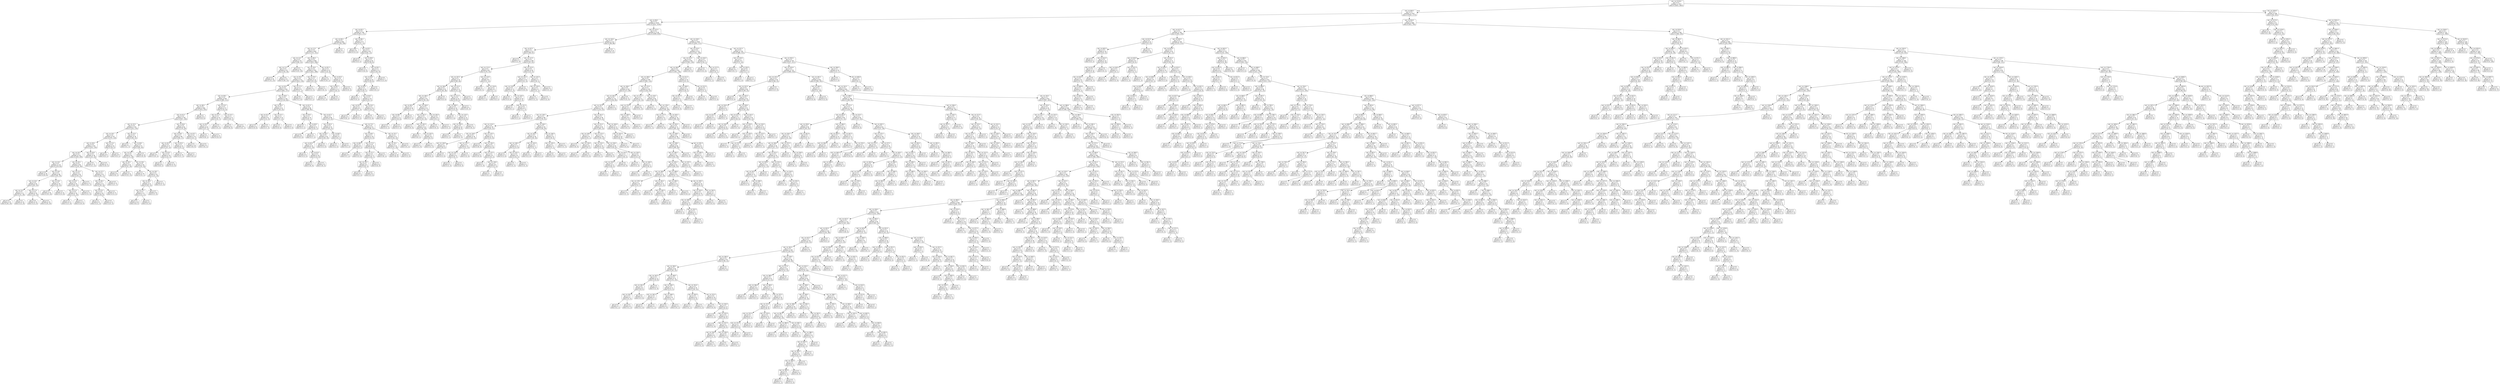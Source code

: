 digraph Tree {
node [shape=box, style="rounded", color="black", fontname=helvetica] ;
edge [fontname=helvetica] ;
0 [label="rain <= 2119.0\ngini = 0.5\nsamples = 3357\nvalue = [2625, 2607]"] ;
1 [label="rain <= 604.5\ngini = 0.5\nsamples = 2767\nvalue = [2563, 1772]"] ;
0 -> 1 [labeldistance=2.5, labelangle=45, headlabel="True"] ;
2 [label="rain <= 96.5\ngini = 0.5\nsamples = 1879\nvalue = [1912, 1030]"] ;
1 -> 2 ;
3 [label="rain <= 85.5\ngini = 0.4\nsamples = 749\nvalue = [813, 371]"] ;
2 -> 3 ;
4 [label="rain <= 84.5\ngini = 0.4\nsamples = 692\nvalue = [738, 358]"] ;
3 -> 4 ;
5 [label="rain <= 13.5\ngini = 0.4\nsamples = 687\nvalue = [737, 351]"] ;
4 -> 5 ;
6 [label="rain <= 12.5\ngini = 0.5\nsamples = 79\nvalue = [84, 55]"] ;
5 -> 6 ;
7 [label="rain <= 11.5\ngini = 0.5\nsamples = 54\nvalue = [59, 36]"] ;
6 -> 7 ;
8 [label="gini = 0.5\nsamples = 29\nvalue = [31, 23]"] ;
7 -> 8 ;
9 [label="gini = 0.4\nsamples = 25\nvalue = [28, 13]"] ;
7 -> 9 ;
10 [label="gini = 0.5\nsamples = 25\nvalue = [25, 19]"] ;
6 -> 10 ;
11 [label="rain <= 80.5\ngini = 0.4\nsamples = 608\nvalue = [653, 296]"] ;
5 -> 11 ;
12 [label="rain <= 78.5\ngini = 0.4\nsamples = 583\nvalue = [621, 288]"] ;
11 -> 12 ;
13 [label="rain <= 76.5\ngini = 0.4\nsamples = 571\nvalue = [612, 278]"] ;
12 -> 13 ;
14 [label="rain <= 54.5\ngini = 0.4\nsamples = 563\nvalue = [601, 277]"] ;
13 -> 14 ;
15 [label="rain <= 49.5\ngini = 0.4\nsamples = 443\nvalue = [485, 211]"] ;
14 -> 15 ;
16 [label="rain <= 48.5\ngini = 0.4\nsamples = 406\nvalue = [433, 203]"] ;
15 -> 16 ;
17 [label="rain <= 41.5\ngini = 0.4\nsamples = 397\nvalue = [427, 194]"] ;
16 -> 17 ;
18 [label="rain <= 32.5\ngini = 0.4\nsamples = 335\nvalue = [353, 170]"] ;
17 -> 18 ;
19 [label="rain <= 30.5\ngini = 0.4\nsamples = 257\nvalue = [270, 118]"] ;
18 -> 19 ;
20 [label="rain <= 28.5\ngini = 0.4\nsamples = 241\nvalue = [252, 116]"] ;
19 -> 20 ;
21 [label="rain <= 20.5\ngini = 0.4\nsamples = 213\nvalue = [229, 100]"] ;
20 -> 21 ;
22 [label="rain <= 14.5\ngini = 0.5\nsamples = 114\nvalue = [119, 62]"] ;
21 -> 22 ;
23 [label="gini = 0.4\nsamples = 18\nvalue = [24, 8]"] ;
22 -> 23 ;
24 [label="rain <= 18.5\ngini = 0.5\nsamples = 96\nvalue = [95, 54]"] ;
22 -> 24 ;
25 [label="rain <= 16.5\ngini = 0.4\nsamples = 62\nvalue = [63, 32]"] ;
24 -> 25 ;
26 [label="rain <= 15.5\ngini = 0.5\nsamples = 33\nvalue = [31, 18]"] ;
25 -> 26 ;
27 [label="gini = 0.4\nsamples = 19\nvalue = [20, 10]"] ;
26 -> 27 ;
28 [label="gini = 0.5\nsamples = 14\nvalue = [11, 8]"] ;
26 -> 28 ;
29 [label="rain <= 17.5\ngini = 0.4\nsamples = 29\nvalue = [32, 14]"] ;
25 -> 29 ;
30 [label="gini = 0.4\nsamples = 10\nvalue = [13, 4]"] ;
29 -> 30 ;
31 [label="gini = 0.5\nsamples = 19\nvalue = [19, 10]"] ;
29 -> 31 ;
32 [label="rain <= 19.5\ngini = 0.5\nsamples = 34\nvalue = [32, 22]"] ;
24 -> 32 ;
33 [label="gini = 0.5\nsamples = 19\nvalue = [19, 14]"] ;
32 -> 33 ;
34 [label="gini = 0.5\nsamples = 15\nvalue = [13, 8]"] ;
32 -> 34 ;
35 [label="rain <= 24.5\ngini = 0.4\nsamples = 99\nvalue = [110, 38]"] ;
21 -> 35 ;
36 [label="rain <= 23.5\ngini = 0.4\nsamples = 56\nvalue = [54, 21]"] ;
35 -> 36 ;
37 [label="rain <= 22.5\ngini = 0.4\nsamples = 43\nvalue = [42, 14]"] ;
36 -> 37 ;
38 [label="rain <= 21.5\ngini = 0.4\nsamples = 30\nvalue = [31, 10]"] ;
37 -> 38 ;
39 [label="gini = 0.4\nsamples = 15\nvalue = [17, 6]"] ;
38 -> 39 ;
40 [label="gini = 0.3\nsamples = 15\nvalue = [14, 4]"] ;
38 -> 40 ;
41 [label="gini = 0.4\nsamples = 13\nvalue = [11, 4]"] ;
37 -> 41 ;
42 [label="gini = 0.5\nsamples = 13\nvalue = [12, 7]"] ;
36 -> 42 ;
43 [label="rain <= 27.5\ngini = 0.4\nsamples = 43\nvalue = [56, 17]"] ;
35 -> 43 ;
44 [label="rain <= 26.5\ngini = 0.3\nsamples = 31\nvalue = [39, 10]"] ;
43 -> 44 ;
45 [label="rain <= 25.5\ngini = 0.4\nsamples = 20\nvalue = [26, 8]"] ;
44 -> 45 ;
46 [label="gini = 0.3\nsamples = 8\nvalue = [11, 3]"] ;
45 -> 46 ;
47 [label="gini = 0.4\nsamples = 12\nvalue = [15, 5]"] ;
45 -> 47 ;
48 [label="gini = 0.2\nsamples = 11\nvalue = [13, 2]"] ;
44 -> 48 ;
49 [label="gini = 0.4\nsamples = 12\nvalue = [17, 7]"] ;
43 -> 49 ;
50 [label="rain <= 29.5\ngini = 0.5\nsamples = 28\nvalue = [23, 16]"] ;
20 -> 50 ;
51 [label="gini = 0.5\nsamples = 15\nvalue = [13, 11]"] ;
50 -> 51 ;
52 [label="gini = 0.4\nsamples = 13\nvalue = [10, 5]"] ;
50 -> 52 ;
53 [label="rain <= 31.5\ngini = 0.2\nsamples = 16\nvalue = [18, 2]"] ;
19 -> 53 ;
54 [label="gini = 0.2\nsamples = 8\nvalue = [9, 1]"] ;
53 -> 54 ;
55 [label="gini = 0.2\nsamples = 8\nvalue = [9, 1]"] ;
53 -> 55 ;
56 [label="rain <= 33.5\ngini = 0.5\nsamples = 78\nvalue = [83, 52]"] ;
18 -> 56 ;
57 [label="gini = 0.2\nsamples = 5\nvalue = [1, 7]"] ;
56 -> 57 ;
58 [label="rain <= 40.5\ngini = 0.5\nsamples = 73\nvalue = [82, 45]"] ;
56 -> 58 ;
59 [label="rain <= 35.5\ngini = 0.4\nsamples = 62\nvalue = [73, 36]"] ;
58 -> 59 ;
60 [label="rain <= 34.5\ngini = 0.5\nsamples = 18\nvalue = [21, 16]"] ;
59 -> 60 ;
61 [label="gini = 0.2\nsamples = 6\nvalue = [6, 1]"] ;
60 -> 61 ;
62 [label="gini = 0.5\nsamples = 12\nvalue = [15, 15]"] ;
60 -> 62 ;
63 [label="rain <= 36.5\ngini = 0.4\nsamples = 44\nvalue = [52, 20]"] ;
59 -> 63 ;
64 [label="gini = 0.1\nsamples = 10\nvalue = [15, 1]"] ;
63 -> 64 ;
65 [label="rain <= 39.5\ngini = 0.4\nsamples = 34\nvalue = [37, 19]"] ;
63 -> 65 ;
66 [label="rain <= 38.5\ngini = 0.5\nsamples = 23\nvalue = [20, 15]"] ;
65 -> 66 ;
67 [label="rain <= 37.5\ngini = 0.5\nsamples = 15\nvalue = [13, 11]"] ;
66 -> 67 ;
68 [label="gini = 0.5\nsamples = 10\nvalue = [8, 5]"] ;
67 -> 68 ;
69 [label="gini = 0.5\nsamples = 5\nvalue = [5, 6]"] ;
67 -> 69 ;
70 [label="gini = 0.5\nsamples = 8\nvalue = [7, 4]"] ;
66 -> 70 ;
71 [label="gini = 0.3\nsamples = 11\nvalue = [17, 4]"] ;
65 -> 71 ;
72 [label="gini = 0.5\nsamples = 11\nvalue = [9, 9]"] ;
58 -> 72 ;
73 [label="rain <= 46.5\ngini = 0.4\nsamples = 62\nvalue = [74, 24]"] ;
17 -> 73 ;
74 [label="rain <= 44.5\ngini = 0.3\nsamples = 48\nvalue = [60, 17]"] ;
73 -> 74 ;
75 [label="rain <= 42.5\ngini = 0.4\nsamples = 27\nvalue = [35, 12]"] ;
74 -> 75 ;
76 [label="gini = 0.3\nsamples = 9\nvalue = [14, 3]"] ;
75 -> 76 ;
77 [label="rain <= 43.5\ngini = 0.4\nsamples = 18\nvalue = [21, 9]"] ;
75 -> 77 ;
78 [label="gini = 0.5\nsamples = 8\nvalue = [8, 5]"] ;
77 -> 78 ;
79 [label="gini = 0.4\nsamples = 10\nvalue = [13, 4]"] ;
77 -> 79 ;
80 [label="rain <= 45.5\ngini = 0.3\nsamples = 21\nvalue = [25, 5]"] ;
74 -> 80 ;
81 [label="gini = 0.3\nsamples = 14\nvalue = [17, 3]"] ;
80 -> 81 ;
82 [label="gini = 0.3\nsamples = 7\nvalue = [8, 2]"] ;
80 -> 82 ;
83 [label="rain <= 47.5\ngini = 0.4\nsamples = 14\nvalue = [14, 7]"] ;
73 -> 83 ;
84 [label="gini = 0.4\nsamples = 10\nvalue = [8, 4]"] ;
83 -> 84 ;
85 [label="gini = 0.4\nsamples = 4\nvalue = [6, 3]"] ;
83 -> 85 ;
86 [label="gini = 0.5\nsamples = 9\nvalue = [6, 9]"] ;
16 -> 86 ;
87 [label="rain <= 52.5\ngini = 0.2\nsamples = 37\nvalue = [52, 8]"] ;
15 -> 87 ;
88 [label="rain <= 51.5\ngini = 0.3\nsamples = 25\nvalue = [32, 7]"] ;
87 -> 88 ;
89 [label="rain <= 50.5\ngini = 0.3\nsamples = 20\nvalue = [27, 5]"] ;
88 -> 89 ;
90 [label="gini = 0.2\nsamples = 5\nvalue = [8, 1]"] ;
89 -> 90 ;
91 [label="gini = 0.3\nsamples = 15\nvalue = [19, 4]"] ;
89 -> 91 ;
92 [label="gini = 0.4\nsamples = 5\nvalue = [5, 2]"] ;
88 -> 92 ;
93 [label="rain <= 53.5\ngini = 0.1\nsamples = 12\nvalue = [20, 1]"] ;
87 -> 93 ;
94 [label="gini = 0.0\nsamples = 4\nvalue = [8, 0]"] ;
93 -> 94 ;
95 [label="gini = 0.1\nsamples = 8\nvalue = [12, 1]"] ;
93 -> 95 ;
96 [label="rain <= 58.5\ngini = 0.5\nsamples = 120\nvalue = [116, 66]"] ;
14 -> 96 ;
97 [label="rain <= 56.5\ngini = 0.5\nsamples = 22\nvalue = [18, 22]"] ;
96 -> 97 ;
98 [label="rain <= 55.5\ngini = 0.5\nsamples = 8\nvalue = [11, 9]"] ;
97 -> 98 ;
99 [label="gini = 0.5\nsamples = 4\nvalue = [4, 6]"] ;
98 -> 99 ;
100 [label="gini = 0.4\nsamples = 4\nvalue = [7, 3]"] ;
98 -> 100 ;
101 [label="rain <= 57.5\ngini = 0.5\nsamples = 14\nvalue = [7, 13]"] ;
97 -> 101 ;
102 [label="gini = 0.4\nsamples = 7\nvalue = [4, 9]"] ;
101 -> 102 ;
103 [label="gini = 0.5\nsamples = 7\nvalue = [3, 4]"] ;
101 -> 103 ;
104 [label="rain <= 61.5\ngini = 0.4\nsamples = 98\nvalue = [98, 44]"] ;
96 -> 104 ;
105 [label="rain <= 59.5\ngini = 0.1\nsamples = 14\nvalue = [25, 2]"] ;
104 -> 105 ;
106 [label="gini = 0.4\nsamples = 3\nvalue = [3, 1]"] ;
105 -> 106 ;
107 [label="rain <= 60.5\ngini = 0.1\nsamples = 11\nvalue = [22, 1]"] ;
105 -> 107 ;
108 [label="gini = 0.0\nsamples = 6\nvalue = [15, 0]"] ;
107 -> 108 ;
109 [label="gini = 0.2\nsamples = 5\nvalue = [7, 1]"] ;
107 -> 109 ;
110 [label="rain <= 67.5\ngini = 0.5\nsamples = 84\nvalue = [73, 42]"] ;
104 -> 110 ;
111 [label="rain <= 65.5\ngini = 0.5\nsamples = 33\nvalue = [24, 21]"] ;
110 -> 111 ;
112 [label="rain <= 64.5\ngini = 0.5\nsamples = 26\nvalue = [20, 14]"] ;
111 -> 112 ;
113 [label="rain <= 62.5\ngini = 0.5\nsamples = 22\nvalue = [15, 14]"] ;
112 -> 113 ;
114 [label="gini = 0.5\nsamples = 6\nvalue = [3, 5]"] ;
113 -> 114 ;
115 [label="rain <= 63.5\ngini = 0.5\nsamples = 16\nvalue = [12, 9]"] ;
113 -> 115 ;
116 [label="gini = 0.5\nsamples = 7\nvalue = [6, 4]"] ;
115 -> 116 ;
117 [label="gini = 0.5\nsamples = 9\nvalue = [6, 5]"] ;
115 -> 117 ;
118 [label="gini = 0.0\nsamples = 4\nvalue = [5, 0]"] ;
112 -> 118 ;
119 [label="rain <= 66.5\ngini = 0.5\nsamples = 7\nvalue = [4, 7]"] ;
111 -> 119 ;
120 [label="gini = 0.4\nsamples = 5\nvalue = [2, 5]"] ;
119 -> 120 ;
121 [label="gini = 0.5\nsamples = 2\nvalue = [2, 2]"] ;
119 -> 121 ;
122 [label="rain <= 73.5\ngini = 0.4\nsamples = 51\nvalue = [49, 21]"] ;
110 -> 122 ;
123 [label="rain <= 69.5\ngini = 0.3\nsamples = 30\nvalue = [33, 9]"] ;
122 -> 123 ;
124 [label="rain <= 68.5\ngini = 0.2\nsamples = 6\nvalue = [9, 1]"] ;
123 -> 124 ;
125 [label="gini = 0.2\nsamples = 4\nvalue = [7, 1]"] ;
124 -> 125 ;
126 [label="gini = 0.0\nsamples = 2\nvalue = [2, 0]"] ;
124 -> 126 ;
127 [label="rain <= 72.5\ngini = 0.4\nsamples = 24\nvalue = [24, 8]"] ;
123 -> 127 ;
128 [label="rain <= 71.5\ngini = 0.4\nsamples = 17\nvalue = [16, 7]"] ;
127 -> 128 ;
129 [label="rain <= 70.5\ngini = 0.4\nsamples = 9\nvalue = [10, 3]"] ;
128 -> 129 ;
130 [label="gini = 0.5\nsamples = 5\nvalue = [5, 3]"] ;
129 -> 130 ;
131 [label="gini = 0.0\nsamples = 4\nvalue = [5, 0]"] ;
129 -> 131 ;
132 [label="gini = 0.5\nsamples = 8\nvalue = [6, 4]"] ;
128 -> 132 ;
133 [label="gini = 0.2\nsamples = 7\nvalue = [8, 1]"] ;
127 -> 133 ;
134 [label="rain <= 75.5\ngini = 0.5\nsamples = 21\nvalue = [16, 12]"] ;
122 -> 134 ;
135 [label="rain <= 74.5\ngini = 0.5\nsamples = 14\nvalue = [11, 10]"] ;
134 -> 135 ;
136 [label="gini = 0.5\nsamples = 10\nvalue = [8, 6]"] ;
135 -> 136 ;
137 [label="gini = 0.5\nsamples = 4\nvalue = [3, 4]"] ;
135 -> 137 ;
138 [label="gini = 0.4\nsamples = 7\nvalue = [5, 2]"] ;
134 -> 138 ;
139 [label="rain <= 77.5\ngini = 0.2\nsamples = 8\nvalue = [11, 1]"] ;
13 -> 139 ;
140 [label="gini = 0.0\nsamples = 4\nvalue = [7, 0]"] ;
139 -> 140 ;
141 [label="gini = 0.3\nsamples = 4\nvalue = [4, 1]"] ;
139 -> 141 ;
142 [label="rain <= 79.5\ngini = 0.5\nsamples = 12\nvalue = [9, 10]"] ;
12 -> 142 ;
143 [label="gini = 0.5\nsamples = 5\nvalue = [3, 5]"] ;
142 -> 143 ;
144 [label="gini = 0.5\nsamples = 7\nvalue = [6, 5]"] ;
142 -> 144 ;
145 [label="rain <= 81.5\ngini = 0.3\nsamples = 25\nvalue = [32, 8]"] ;
11 -> 145 ;
146 [label="gini = 0.2\nsamples = 8\nvalue = [10, 1]"] ;
145 -> 146 ;
147 [label="rain <= 83.5\ngini = 0.4\nsamples = 17\nvalue = [22, 7]"] ;
145 -> 147 ;
148 [label="rain <= 82.5\ngini = 0.3\nsamples = 13\nvalue = [18, 5]"] ;
147 -> 148 ;
149 [label="gini = 0.3\nsamples = 9\nvalue = [12, 3]"] ;
148 -> 149 ;
150 [label="gini = 0.4\nsamples = 4\nvalue = [6, 2]"] ;
148 -> 150 ;
151 [label="gini = 0.4\nsamples = 4\nvalue = [4, 2]"] ;
147 -> 151 ;
152 [label="gini = 0.2\nsamples = 5\nvalue = [1, 7]"] ;
4 -> 152 ;
153 [label="rain <= 86.5\ngini = 0.3\nsamples = 57\nvalue = [75, 13]"] ;
3 -> 153 ;
154 [label="gini = 0.0\nsamples = 8\nvalue = [13, 0]"] ;
153 -> 154 ;
155 [label="rain <= 87.5\ngini = 0.3\nsamples = 49\nvalue = [62, 13]"] ;
153 -> 155 ;
156 [label="gini = 0.5\nsamples = 7\nvalue = [4, 5]"] ;
155 -> 156 ;
157 [label="rain <= 89.5\ngini = 0.2\nsamples = 42\nvalue = [58, 8]"] ;
155 -> 157 ;
158 [label="gini = 0.0\nsamples = 11\nvalue = [16, 0]"] ;
157 -> 158 ;
159 [label="rain <= 95.5\ngini = 0.3\nsamples = 31\nvalue = [42, 8]"] ;
157 -> 159 ;
160 [label="rain <= 94.5\ngini = 0.3\nsamples = 24\nvalue = [29, 8]"] ;
159 -> 160 ;
161 [label="rain <= 90.5\ngini = 0.3\nsamples = 23\nvalue = [29, 7]"] ;
160 -> 161 ;
162 [label="gini = 0.4\nsamples = 4\nvalue = [4, 2]"] ;
161 -> 162 ;
163 [label="rain <= 92.5\ngini = 0.3\nsamples = 19\nvalue = [25, 5]"] ;
161 -> 163 ;
164 [label="rain <= 91.5\ngini = 0.3\nsamples = 9\nvalue = [11, 3]"] ;
163 -> 164 ;
165 [label="gini = 0.2\nsamples = 5\nvalue = [8, 1]"] ;
164 -> 165 ;
166 [label="gini = 0.5\nsamples = 4\nvalue = [3, 2]"] ;
164 -> 166 ;
167 [label="rain <= 93.5\ngini = 0.2\nsamples = 10\nvalue = [14, 2]"] ;
163 -> 167 ;
168 [label="gini = 0.0\nsamples = 3\nvalue = [5, 0]"] ;
167 -> 168 ;
169 [label="gini = 0.3\nsamples = 7\nvalue = [9, 2]"] ;
167 -> 169 ;
170 [label="gini = 0.0\nsamples = 1\nvalue = [0, 1]"] ;
160 -> 170 ;
171 [label="gini = 0.0\nsamples = 7\nvalue = [13, 0]"] ;
159 -> 171 ;
172 [label="rain <= 127.5\ngini = 0.5\nsamples = 1130\nvalue = [1099, 659]"] ;
2 -> 172 ;
173 [label="rain <= 126.5\ngini = 0.5\nsamples = 127\nvalue = [98, 88]"] ;
172 -> 173 ;
174 [label="rain <= 97.5\ngini = 0.5\nsamples = 113\nvalue = [98, 67]"] ;
173 -> 174 ;
175 [label="gini = 0.2\nsamples = 5\nvalue = [1, 6]"] ;
174 -> 175 ;
176 [label="rain <= 117.5\ngini = 0.5\nsamples = 108\nvalue = [97, 61]"] ;
174 -> 176 ;
177 [label="rain <= 113.5\ngini = 0.5\nsamples = 82\nvalue = [70, 52]"] ;
176 -> 177 ;
178 [label="rain <= 107.5\ngini = 0.5\nsamples = 74\nvalue = [69, 40]"] ;
177 -> 178 ;
179 [label="rain <= 106.5\ngini = 0.5\nsamples = 43\nvalue = [36, 28]"] ;
178 -> 179 ;
180 [label="rain <= 100.5\ngini = 0.5\nsamples = 41\nvalue = [36, 24]"] ;
179 -> 180 ;
181 [label="rain <= 99.5\ngini = 0.4\nsamples = 18\nvalue = [17, 7]"] ;
180 -> 181 ;
182 [label="rain <= 98.5\ngini = 0.5\nsamples = 13\nvalue = [10, 6]"] ;
181 -> 182 ;
183 [label="gini = 0.4\nsamples = 4\nvalue = [3, 1]"] ;
182 -> 183 ;
184 [label="gini = 0.5\nsamples = 9\nvalue = [7, 5]"] ;
182 -> 184 ;
185 [label="gini = 0.2\nsamples = 5\nvalue = [7, 1]"] ;
181 -> 185 ;
186 [label="rain <= 104.5\ngini = 0.5\nsamples = 23\nvalue = [19, 17]"] ;
180 -> 186 ;
187 [label="rain <= 101.5\ngini = 0.5\nsamples = 15\nvalue = [10, 14]"] ;
186 -> 187 ;
188 [label="gini = 0.5\nsamples = 5\nvalue = [4, 4]"] ;
187 -> 188 ;
189 [label="rain <= 102.5\ngini = 0.5\nsamples = 10\nvalue = [6, 10]"] ;
187 -> 189 ;
190 [label="gini = 0.0\nsamples = 1\nvalue = [0, 1]"] ;
189 -> 190 ;
191 [label="rain <= 103.5\ngini = 0.5\nsamples = 9\nvalue = [6, 9]"] ;
189 -> 191 ;
192 [label="gini = 0.5\nsamples = 5\nvalue = [3, 4]"] ;
191 -> 192 ;
193 [label="gini = 0.5\nsamples = 4\nvalue = [3, 5]"] ;
191 -> 193 ;
194 [label="rain <= 105.5\ngini = 0.4\nsamples = 8\nvalue = [9, 3]"] ;
186 -> 194 ;
195 [label="gini = 0.4\nsamples = 4\nvalue = [4, 2]"] ;
194 -> 195 ;
196 [label="gini = 0.3\nsamples = 4\nvalue = [5, 1]"] ;
194 -> 196 ;
197 [label="gini = 0.0\nsamples = 2\nvalue = [0, 4]"] ;
179 -> 197 ;
198 [label="rain <= 112.5\ngini = 0.4\nsamples = 31\nvalue = [33, 12]"] ;
178 -> 198 ;
199 [label="rain <= 111.5\ngini = 0.4\nsamples = 25\nvalue = [29, 9]"] ;
198 -> 199 ;
200 [label="rain <= 108.5\ngini = 0.4\nsamples = 16\nvalue = [15, 6]"] ;
199 -> 200 ;
201 [label="gini = 0.0\nsamples = 1\nvalue = [1, 0]"] ;
200 -> 201 ;
202 [label="rain <= 110.5\ngini = 0.4\nsamples = 15\nvalue = [14, 6]"] ;
200 -> 202 ;
203 [label="rain <= 109.5\ngini = 0.4\nsamples = 10\nvalue = [8, 4]"] ;
202 -> 203 ;
204 [label="gini = 0.4\nsamples = 4\nvalue = [3, 1]"] ;
203 -> 204 ;
205 [label="gini = 0.5\nsamples = 6\nvalue = [5, 3]"] ;
203 -> 205 ;
206 [label="gini = 0.4\nsamples = 5\nvalue = [6, 2]"] ;
202 -> 206 ;
207 [label="gini = 0.3\nsamples = 9\nvalue = [14, 3]"] ;
199 -> 207 ;
208 [label="gini = 0.5\nsamples = 6\nvalue = [4, 3]"] ;
198 -> 208 ;
209 [label="rain <= 114.5\ngini = 0.1\nsamples = 8\nvalue = [1, 12]"] ;
177 -> 209 ;
210 [label="gini = 0.0\nsamples = 3\nvalue = [0, 5]"] ;
209 -> 210 ;
211 [label="rain <= 116.0\ngini = 0.2\nsamples = 5\nvalue = [1, 7]"] ;
209 -> 211 ;
212 [label="gini = 0.4\nsamples = 2\nvalue = [1, 2]"] ;
211 -> 212 ;
213 [label="gini = 0.0\nsamples = 3\nvalue = [0, 5]"] ;
211 -> 213 ;
214 [label="rain <= 123.5\ngini = 0.4\nsamples = 26\nvalue = [27, 9]"] ;
176 -> 214 ;
215 [label="rain <= 122.5\ngini = 0.3\nsamples = 19\nvalue = [21, 4]"] ;
214 -> 215 ;
216 [label="rain <= 119.5\ngini = 0.4\nsamples = 13\nvalue = [11, 4]"] ;
215 -> 216 ;
217 [label="gini = 0.0\nsamples = 3\nvalue = [4, 0]"] ;
216 -> 217 ;
218 [label="rain <= 120.5\ngini = 0.5\nsamples = 10\nvalue = [7, 4]"] ;
216 -> 218 ;
219 [label="gini = 0.0\nsamples = 1\nvalue = [0, 1]"] ;
218 -> 219 ;
220 [label="rain <= 121.5\ngini = 0.4\nsamples = 9\nvalue = [7, 3]"] ;
218 -> 220 ;
221 [label="gini = 0.5\nsamples = 5\nvalue = [3, 2]"] ;
220 -> 221 ;
222 [label="gini = 0.3\nsamples = 4\nvalue = [4, 1]"] ;
220 -> 222 ;
223 [label="gini = 0.0\nsamples = 6\nvalue = [10, 0]"] ;
215 -> 223 ;
224 [label="rain <= 125.5\ngini = 0.5\nsamples = 7\nvalue = [6, 5]"] ;
214 -> 224 ;
225 [label="rain <= 124.5\ngini = 0.5\nsamples = 5\nvalue = [5, 3]"] ;
224 -> 225 ;
226 [label="gini = 0.5\nsamples = 4\nvalue = [3, 3]"] ;
225 -> 226 ;
227 [label="gini = 0.0\nsamples = 1\nvalue = [2, 0]"] ;
225 -> 227 ;
228 [label="gini = 0.4\nsamples = 2\nvalue = [1, 2]"] ;
224 -> 228 ;
229 [label="gini = 0.0\nsamples = 14\nvalue = [0, 21]"] ;
173 -> 229 ;
230 [label="rain <= 218.5\ngini = 0.5\nsamples = 1003\nvalue = [1001, 571]"] ;
172 -> 230 ;
231 [label="rain <= 214.5\ngini = 0.4\nsamples = 274\nvalue = [321, 140]"] ;
230 -> 231 ;
232 [label="rain <= 213.5\ngini = 0.4\nsamples = 265\nvalue = [305, 139]"] ;
231 -> 232 ;
233 [label="rain <= 206.5\ngini = 0.4\nsamples = 263\nvalue = [305, 136]"] ;
232 -> 233 ;
234 [label="rain <= 168.5\ngini = 0.4\nsamples = 244\nvalue = [282, 132]"] ;
233 -> 234 ;
235 [label="rain <= 166.5\ngini = 0.4\nsamples = 142\nvalue = [177, 69]"] ;
234 -> 235 ;
236 [label="rain <= 165.5\ngini = 0.4\nsamples = 131\nvalue = [156, 69]"] ;
235 -> 236 ;
237 [label="rain <= 147.5\ngini = 0.4\nsamples = 126\nvalue = [155, 63]"] ;
236 -> 237 ;
238 [label="rain <= 139.5\ngini = 0.5\nsamples = 68\nvalue = [76, 41]"] ;
237 -> 238 ;
239 [label="rain <= 133.0\ngini = 0.4\nsamples = 39\nvalue = [50, 21]"] ;
238 -> 239 ;
240 [label="rain <= 129.5\ngini = 0.5\nsamples = 18\nvalue = [19, 13]"] ;
239 -> 240 ;
241 [label="rain <= 128.5\ngini = 0.3\nsamples = 6\nvalue = [8, 2]"] ;
240 -> 241 ;
242 [label="gini = 0.4\nsamples = 5\nvalue = [6, 2]"] ;
241 -> 242 ;
243 [label="gini = 0.0\nsamples = 1\nvalue = [2, 0]"] ;
241 -> 243 ;
244 [label="rain <= 131.5\ngini = 0.5\nsamples = 12\nvalue = [11, 11]"] ;
240 -> 244 ;
245 [label="rain <= 130.5\ngini = 0.5\nsamples = 9\nvalue = [9, 7]"] ;
244 -> 245 ;
246 [label="gini = 0.5\nsamples = 5\nvalue = [3, 3]"] ;
245 -> 246 ;
247 [label="gini = 0.5\nsamples = 4\nvalue = [6, 4]"] ;
245 -> 247 ;
248 [label="gini = 0.4\nsamples = 3\nvalue = [2, 4]"] ;
244 -> 248 ;
249 [label="rain <= 135.5\ngini = 0.3\nsamples = 21\nvalue = [31, 8]"] ;
239 -> 249 ;
250 [label="gini = 0.0\nsamples = 6\nvalue = [8, 0]"] ;
249 -> 250 ;
251 [label="rain <= 136.5\ngini = 0.4\nsamples = 15\nvalue = [23, 8]"] ;
249 -> 251 ;
252 [label="gini = 0.5\nsamples = 6\nvalue = [9, 6]"] ;
251 -> 252 ;
253 [label="rain <= 137.5\ngini = 0.2\nsamples = 9\nvalue = [14, 2]"] ;
251 -> 253 ;
254 [label="gini = 0.0\nsamples = 1\nvalue = [1, 0]"] ;
253 -> 254 ;
255 [label="rain <= 138.5\ngini = 0.2\nsamples = 8\nvalue = [13, 2]"] ;
253 -> 255 ;
256 [label="gini = 0.2\nsamples = 7\nvalue = [12, 2]"] ;
255 -> 256 ;
257 [label="gini = 0.0\nsamples = 1\nvalue = [1, 0]"] ;
255 -> 257 ;
258 [label="rain <= 144.5\ngini = 0.5\nsamples = 29\nvalue = [26, 20]"] ;
238 -> 258 ;
259 [label="rain <= 142.5\ngini = 0.5\nsamples = 20\nvalue = [18, 16]"] ;
258 -> 259 ;
260 [label="rain <= 140.5\ngini = 0.5\nsamples = 13\nvalue = [13, 9]"] ;
259 -> 260 ;
261 [label="gini = 0.5\nsamples = 5\nvalue = [3, 4]"] ;
260 -> 261 ;
262 [label="rain <= 141.5\ngini = 0.4\nsamples = 8\nvalue = [10, 5]"] ;
260 -> 262 ;
263 [label="gini = 0.4\nsamples = 3\nvalue = [5, 2]"] ;
262 -> 263 ;
264 [label="gini = 0.5\nsamples = 5\nvalue = [5, 3]"] ;
262 -> 264 ;
265 [label="rain <= 143.5\ngini = 0.5\nsamples = 7\nvalue = [5, 7]"] ;
259 -> 265 ;
266 [label="gini = 0.4\nsamples = 4\nvalue = [2, 4]"] ;
265 -> 266 ;
267 [label="gini = 0.5\nsamples = 3\nvalue = [3, 3]"] ;
265 -> 267 ;
268 [label="rain <= 146.5\ngini = 0.4\nsamples = 9\nvalue = [8, 4]"] ;
258 -> 268 ;
269 [label="rain <= 145.5\ngini = 0.3\nsamples = 5\nvalue = [5, 1]"] ;
268 -> 269 ;
270 [label="gini = 0.0\nsamples = 2\nvalue = [2, 0]"] ;
269 -> 270 ;
271 [label="gini = 0.4\nsamples = 3\nvalue = [3, 1]"] ;
269 -> 271 ;
272 [label="gini = 0.5\nsamples = 4\nvalue = [3, 3]"] ;
268 -> 272 ;
273 [label="rain <= 161.5\ngini = 0.3\nsamples = 58\nvalue = [79, 22]"] ;
237 -> 273 ;
274 [label="rain <= 151.5\ngini = 0.3\nsamples = 45\nvalue = [69, 13]"] ;
273 -> 274 ;
275 [label="rain <= 149.5\ngini = 0.1\nsamples = 9\nvalue = [15, 1]"] ;
274 -> 275 ;
276 [label="gini = 0.0\nsamples = 3\nvalue = [6, 0]"] ;
275 -> 276 ;
277 [label="rain <= 150.5\ngini = 0.2\nsamples = 6\nvalue = [9, 1]"] ;
275 -> 277 ;
278 [label="gini = 0.3\nsamples = 3\nvalue = [4, 1]"] ;
277 -> 278 ;
279 [label="gini = 0.0\nsamples = 3\nvalue = [5, 0]"] ;
277 -> 279 ;
280 [label="rain <= 153.5\ngini = 0.3\nsamples = 36\nvalue = [54, 12]"] ;
274 -> 280 ;
281 [label="rain <= 152.5\ngini = 0.5\nsamples = 10\nvalue = [11, 6]"] ;
280 -> 281 ;
282 [label="gini = 0.3\nsamples = 4\nvalue = [5, 1]"] ;
281 -> 282 ;
283 [label="gini = 0.5\nsamples = 6\nvalue = [6, 5]"] ;
281 -> 283 ;
284 [label="rain <= 158.5\ngini = 0.2\nsamples = 26\nvalue = [43, 6]"] ;
280 -> 284 ;
285 [label="rain <= 155.5\ngini = 0.1\nsamples = 17\nvalue = [30, 2]"] ;
284 -> 285 ;
286 [label="rain <= 154.5\ngini = 0.2\nsamples = 11\nvalue = [20, 2]"] ;
285 -> 286 ;
287 [label="gini = 0.0\nsamples = 4\nvalue = [6, 0]"] ;
286 -> 287 ;
288 [label="gini = 0.2\nsamples = 7\nvalue = [14, 2]"] ;
286 -> 288 ;
289 [label="gini = 0.0\nsamples = 6\nvalue = [10, 0]"] ;
285 -> 289 ;
290 [label="rain <= 159.5\ngini = 0.4\nsamples = 9\nvalue = [13, 4]"] ;
284 -> 290 ;
291 [label="gini = 0.4\nsamples = 4\nvalue = [5, 2]"] ;
290 -> 291 ;
292 [label="rain <= 160.5\ngini = 0.3\nsamples = 5\nvalue = [8, 2]"] ;
290 -> 292 ;
293 [label="gini = 0.0\nsamples = 1\nvalue = [3, 0]"] ;
292 -> 293 ;
294 [label="gini = 0.4\nsamples = 4\nvalue = [5, 2]"] ;
292 -> 294 ;
295 [label="rain <= 164.0\ngini = 0.5\nsamples = 13\nvalue = [10, 9]"] ;
273 -> 295 ;
296 [label="rain <= 162.5\ngini = 0.5\nsamples = 10\nvalue = [6, 8]"] ;
295 -> 296 ;
297 [label="gini = 0.5\nsamples = 7\nvalue = [4, 6]"] ;
296 -> 297 ;
298 [label="gini = 0.5\nsamples = 3\nvalue = [2, 2]"] ;
296 -> 298 ;
299 [label="gini = 0.3\nsamples = 3\nvalue = [4, 1]"] ;
295 -> 299 ;
300 [label="gini = 0.2\nsamples = 5\nvalue = [1, 6]"] ;
236 -> 300 ;
301 [label="gini = 0.0\nsamples = 11\nvalue = [21, 0]"] ;
235 -> 301 ;
302 [label="rain <= 172.5\ngini = 0.5\nsamples = 102\nvalue = [105, 63]"] ;
234 -> 302 ;
303 [label="rain <= 171.5\ngini = 0.5\nsamples = 17\nvalue = [10, 19]"] ;
302 -> 303 ;
304 [label="rain <= 170.5\ngini = 0.5\nsamples = 9\nvalue = [6, 6]"] ;
303 -> 304 ;
305 [label="rain <= 169.5\ngini = 0.5\nsamples = 8\nvalue = [5, 6]"] ;
304 -> 305 ;
306 [label="gini = 0.5\nsamples = 6\nvalue = [4, 5]"] ;
305 -> 306 ;
307 [label="gini = 0.5\nsamples = 2\nvalue = [1, 1]"] ;
305 -> 307 ;
308 [label="gini = 0.0\nsamples = 1\nvalue = [1, 0]"] ;
304 -> 308 ;
309 [label="gini = 0.4\nsamples = 8\nvalue = [4, 13]"] ;
303 -> 309 ;
310 [label="rain <= 176.5\ngini = 0.4\nsamples = 85\nvalue = [95, 44]"] ;
302 -> 310 ;
311 [label="gini = 0.0\nsamples = 7\nvalue = [10, 0]"] ;
310 -> 311 ;
312 [label="rain <= 178.5\ngini = 0.4\nsamples = 78\nvalue = [85, 44]"] ;
310 -> 312 ;
313 [label="rain <= 177.5\ngini = 0.3\nsamples = 4\nvalue = [1, 5]"] ;
312 -> 313 ;
314 [label="gini = 0.5\nsamples = 2\nvalue = [1, 1]"] ;
313 -> 314 ;
315 [label="gini = 0.0\nsamples = 2\nvalue = [0, 4]"] ;
313 -> 315 ;
316 [label="rain <= 205.5\ngini = 0.4\nsamples = 74\nvalue = [84, 39]"] ;
312 -> 316 ;
317 [label="rain <= 202.5\ngini = 0.4\nsamples = 71\nvalue = [80, 35]"] ;
316 -> 317 ;
318 [label="rain <= 199.5\ngini = 0.4\nsamples = 66\nvalue = [73, 35]"] ;
317 -> 318 ;
319 [label="rain <= 198.5\ngini = 0.4\nsamples = 60\nvalue = [68, 29]"] ;
318 -> 319 ;
320 [label="rain <= 196.5\ngini = 0.4\nsamples = 56\nvalue = [63, 29]"] ;
319 -> 320 ;
321 [label="rain <= 183.5\ngini = 0.4\nsamples = 52\nvalue = [60, 25]"] ;
320 -> 321 ;
322 [label="rain <= 180.5\ngini = 0.5\nsamples = 21\nvalue = [23, 14]"] ;
321 -> 322 ;
323 [label="rain <= 179.5\ngini = 0.3\nsamples = 8\nvalue = [12, 3]"] ;
322 -> 323 ;
324 [label="gini = 0.5\nsamples = 4\nvalue = [5, 3]"] ;
323 -> 324 ;
325 [label="gini = 0.0\nsamples = 4\nvalue = [7, 0]"] ;
323 -> 325 ;
326 [label="rain <= 181.5\ngini = 0.5\nsamples = 13\nvalue = [11, 11]"] ;
322 -> 326 ;
327 [label="gini = 0.0\nsamples = 1\nvalue = [0, 3]"] ;
326 -> 327 ;
328 [label="rain <= 182.5\ngini = 0.5\nsamples = 12\nvalue = [11, 8]"] ;
326 -> 328 ;
329 [label="gini = 0.0\nsamples = 2\nvalue = [2, 0]"] ;
328 -> 329 ;
330 [label="gini = 0.5\nsamples = 10\nvalue = [9, 8]"] ;
328 -> 330 ;
331 [label="rain <= 188.0\ngini = 0.4\nsamples = 31\nvalue = [37, 11]"] ;
321 -> 331 ;
332 [label="rain <= 184.5\ngini = 0.2\nsamples = 12\nvalue = [17, 2]"] ;
331 -> 332 ;
333 [label="gini = 0.3\nsamples = 5\nvalue = [7, 2]"] ;
332 -> 333 ;
334 [label="gini = 0.0\nsamples = 7\nvalue = [10, 0]"] ;
332 -> 334 ;
335 [label="rain <= 194.5\ngini = 0.4\nsamples = 19\nvalue = [20, 9]"] ;
331 -> 335 ;
336 [label="rain <= 193.5\ngini = 0.5\nsamples = 12\nvalue = [12, 7]"] ;
335 -> 336 ;
337 [label="rain <= 189.5\ngini = 0.4\nsamples = 8\nvalue = [8, 3]"] ;
336 -> 337 ;
338 [label="gini = 0.4\nsamples = 3\nvalue = [4, 2]"] ;
337 -> 338 ;
339 [label="rain <= 191.5\ngini = 0.3\nsamples = 5\nvalue = [4, 1]"] ;
337 -> 339 ;
340 [label="gini = 0.0\nsamples = 2\nvalue = [2, 0]"] ;
339 -> 340 ;
341 [label="gini = 0.4\nsamples = 3\nvalue = [2, 1]"] ;
339 -> 341 ;
342 [label="gini = 0.5\nsamples = 4\nvalue = [4, 4]"] ;
336 -> 342 ;
343 [label="rain <= 195.5\ngini = 0.3\nsamples = 7\nvalue = [8, 2]"] ;
335 -> 343 ;
344 [label="gini = 0.0\nsamples = 3\nvalue = [4, 0]"] ;
343 -> 344 ;
345 [label="gini = 0.4\nsamples = 4\nvalue = [4, 2]"] ;
343 -> 345 ;
346 [label="rain <= 197.5\ngini = 0.5\nsamples = 4\nvalue = [3, 4]"] ;
320 -> 346 ;
347 [label="gini = 0.0\nsamples = 2\nvalue = [0, 2]"] ;
346 -> 347 ;
348 [label="gini = 0.5\nsamples = 2\nvalue = [3, 2]"] ;
346 -> 348 ;
349 [label="gini = 0.0\nsamples = 4\nvalue = [5, 0]"] ;
319 -> 349 ;
350 [label="rain <= 201.5\ngini = 0.5\nsamples = 6\nvalue = [5, 6]"] ;
318 -> 350 ;
351 [label="rain <= 200.5\ngini = 0.3\nsamples = 3\nvalue = [1, 4]"] ;
350 -> 351 ;
352 [label="gini = 0.0\nsamples = 1\nvalue = [0, 2]"] ;
351 -> 352 ;
353 [label="gini = 0.4\nsamples = 2\nvalue = [1, 2]"] ;
351 -> 353 ;
354 [label="gini = 0.4\nsamples = 3\nvalue = [4, 2]"] ;
350 -> 354 ;
355 [label="gini = 0.0\nsamples = 5\nvalue = [7, 0]"] ;
317 -> 355 ;
356 [label="gini = 0.5\nsamples = 3\nvalue = [4, 4]"] ;
316 -> 356 ;
357 [label="rain <= 211.5\ngini = 0.3\nsamples = 19\nvalue = [23, 4]"] ;
233 -> 357 ;
358 [label="rain <= 208.5\ngini = 0.2\nsamples = 14\nvalue = [18, 2]"] ;
357 -> 358 ;
359 [label="rain <= 207.5\ngini = 0.3\nsamples = 5\nvalue = [7, 2]"] ;
358 -> 359 ;
360 [label="gini = 0.0\nsamples = 1\nvalue = [4, 0]"] ;
359 -> 360 ;
361 [label="gini = 0.5\nsamples = 4\nvalue = [3, 2]"] ;
359 -> 361 ;
362 [label="gini = 0.0\nsamples = 9\nvalue = [11, 0]"] ;
358 -> 362 ;
363 [label="rain <= 212.5\ngini = 0.4\nsamples = 5\nvalue = [5, 2]"] ;
357 -> 363 ;
364 [label="gini = 0.0\nsamples = 2\nvalue = [0, 2]"] ;
363 -> 364 ;
365 [label="gini = 0.0\nsamples = 3\nvalue = [5, 0]"] ;
363 -> 365 ;
366 [label="gini = 0.0\nsamples = 2\nvalue = [0, 3]"] ;
232 -> 366 ;
367 [label="rain <= 216.5\ngini = 0.1\nsamples = 9\nvalue = [16, 1]"] ;
231 -> 367 ;
368 [label="gini = 0.0\nsamples = 5\nvalue = [12, 0]"] ;
367 -> 368 ;
369 [label="rain <= 217.5\ngini = 0.3\nsamples = 4\nvalue = [4, 1]"] ;
367 -> 369 ;
370 [label="gini = 0.4\nsamples = 3\nvalue = [3, 1]"] ;
369 -> 370 ;
371 [label="gini = 0.0\nsamples = 1\nvalue = [1, 0]"] ;
369 -> 371 ;
372 [label="rain <= 221.5\ngini = 0.5\nsamples = 729\nvalue = [680, 431]"] ;
230 -> 372 ;
373 [label="rain <= 219.5\ngini = 0.3\nsamples = 9\nvalue = [3, 14]"] ;
372 -> 373 ;
374 [label="gini = 0.0\nsamples = 4\nvalue = [0, 7]"] ;
373 -> 374 ;
375 [label="rain <= 220.5\ngini = 0.4\nsamples = 5\nvalue = [3, 7]"] ;
373 -> 375 ;
376 [label="gini = 0.0\nsamples = 1\nvalue = [1, 0]"] ;
375 -> 376 ;
377 [label="gini = 0.3\nsamples = 4\nvalue = [2, 7]"] ;
375 -> 377 ;
378 [label="rain <= 593.5\ngini = 0.5\nsamples = 720\nvalue = [677, 417]"] ;
372 -> 378 ;
379 [label="rain <= 243.0\ngini = 0.5\nsamples = 710\nvalue = [664, 416]"] ;
378 -> 379 ;
380 [label="rain <= 235.5\ngini = 0.4\nsamples = 58\nvalue = [66, 25]"] ;
379 -> 380 ;
381 [label="rain <= 222.5\ngini = 0.4\nsamples = 46\nvalue = [49, 25]"] ;
380 -> 381 ;
382 [label="gini = 0.0\nsamples = 3\nvalue = [4, 0]"] ;
381 -> 382 ;
383 [label="rain <= 225.5\ngini = 0.5\nsamples = 43\nvalue = [45, 25]"] ;
381 -> 383 ;
384 [label="rain <= 224.5\ngini = 0.5\nsamples = 8\nvalue = [3, 5]"] ;
383 -> 384 ;
385 [label="rain <= 223.5\ngini = 0.5\nsamples = 4\nvalue = [2, 2]"] ;
384 -> 385 ;
386 [label="gini = 0.4\nsamples = 3\nvalue = [1, 2]"] ;
385 -> 386 ;
387 [label="gini = 0.0\nsamples = 1\nvalue = [1, 0]"] ;
385 -> 387 ;
388 [label="gini = 0.4\nsamples = 4\nvalue = [1, 3]"] ;
384 -> 388 ;
389 [label="rain <= 228.5\ngini = 0.4\nsamples = 35\nvalue = [42, 20]"] ;
383 -> 389 ;
390 [label="rain <= 227.5\ngini = 0.4\nsamples = 17\nvalue = [26, 8]"] ;
389 -> 390 ;
391 [label="rain <= 226.5\ngini = 0.4\nsamples = 14\nvalue = [19, 8]"] ;
390 -> 391 ;
392 [label="gini = 0.4\nsamples = 6\nvalue = [6, 2]"] ;
391 -> 392 ;
393 [label="gini = 0.4\nsamples = 8\nvalue = [13, 6]"] ;
391 -> 393 ;
394 [label="gini = 0.0\nsamples = 3\nvalue = [7, 0]"] ;
390 -> 394 ;
395 [label="rain <= 232.5\ngini = 0.5\nsamples = 18\nvalue = [16, 12]"] ;
389 -> 395 ;
396 [label="rain <= 229.5\ngini = 0.4\nsamples = 6\nvalue = [3, 6]"] ;
395 -> 396 ;
397 [label="gini = 0.0\nsamples = 1\nvalue = [0, 1]"] ;
396 -> 397 ;
398 [label="rain <= 230.5\ngini = 0.5\nsamples = 5\nvalue = [3, 5]"] ;
396 -> 398 ;
399 [label="gini = 0.5\nsamples = 2\nvalue = [2, 2]"] ;
398 -> 399 ;
400 [label="rain <= 231.5\ngini = 0.4\nsamples = 3\nvalue = [1, 3]"] ;
398 -> 400 ;
401 [label="gini = 0.0\nsamples = 1\nvalue = [0, 1]"] ;
400 -> 401 ;
402 [label="gini = 0.4\nsamples = 2\nvalue = [1, 2]"] ;
400 -> 402 ;
403 [label="rain <= 234.5\ngini = 0.4\nsamples = 12\nvalue = [13, 6]"] ;
395 -> 403 ;
404 [label="rain <= 233.5\ngini = 0.4\nsamples = 10\nvalue = [12, 5]"] ;
403 -> 404 ;
405 [label="gini = 0.5\nsamples = 5\nvalue = [5, 3]"] ;
404 -> 405 ;
406 [label="gini = 0.3\nsamples = 5\nvalue = [7, 2]"] ;
404 -> 406 ;
407 [label="gini = 0.5\nsamples = 2\nvalue = [1, 1]"] ;
403 -> 407 ;
408 [label="gini = 0.0\nsamples = 12\nvalue = [17, 0]"] ;
380 -> 408 ;
409 [label="rain <= 245.5\ngini = 0.5\nsamples = 652\nvalue = [598, 391]"] ;
379 -> 409 ;
410 [label="rain <= 244.5\ngini = 0.2\nsamples = 11\nvalue = [2, 14]"] ;
409 -> 410 ;
411 [label="gini = 0.0\nsamples = 5\nvalue = [0, 8]"] ;
410 -> 411 ;
412 [label="gini = 0.4\nsamples = 6\nvalue = [2, 6]"] ;
410 -> 412 ;
413 [label="rain <= 322.5\ngini = 0.5\nsamples = 641\nvalue = [596, 377]"] ;
409 -> 413 ;
414 [label="rain <= 298.5\ngini = 0.4\nsamples = 186\nvalue = [189, 94]"] ;
413 -> 414 ;
415 [label="rain <= 271.5\ngini = 0.5\nsamples = 134\nvalue = [129, 76]"] ;
414 -> 415 ;
416 [label="rain <= 263.0\ngini = 0.4\nsamples = 69\nvalue = [72, 33]"] ;
415 -> 416 ;
417 [label="rain <= 259.5\ngini = 0.5\nsamples = 44\nvalue = [36, 25]"] ;
416 -> 417 ;
418 [label="rain <= 256.5\ngini = 0.5\nsamples = 37\nvalue = [32, 18]"] ;
417 -> 418 ;
419 [label="rain <= 246.5\ngini = 0.5\nsamples = 28\nvalue = [21, 17]"] ;
418 -> 419 ;
420 [label="gini = 0.0\nsamples = 3\nvalue = [3, 0]"] ;
419 -> 420 ;
421 [label="rain <= 251.5\ngini = 0.5\nsamples = 25\nvalue = [18, 17]"] ;
419 -> 421 ;
422 [label="rain <= 250.0\ngini = 0.5\nsamples = 16\nvalue = [11, 13]"] ;
421 -> 422 ;
423 [label="rain <= 247.5\ngini = 0.5\nsamples = 15\nvalue = [11, 11]"] ;
422 -> 423 ;
424 [label="gini = 0.5\nsamples = 6\nvalue = [3, 5]"] ;
423 -> 424 ;
425 [label="rain <= 248.5\ngini = 0.5\nsamples = 9\nvalue = [8, 6]"] ;
423 -> 425 ;
426 [label="gini = 0.0\nsamples = 2\nvalue = [3, 0]"] ;
425 -> 426 ;
427 [label="gini = 0.5\nsamples = 7\nvalue = [5, 6]"] ;
425 -> 427 ;
428 [label="gini = 0.0\nsamples = 1\nvalue = [0, 2]"] ;
422 -> 428 ;
429 [label="rain <= 253.5\ngini = 0.5\nsamples = 9\nvalue = [7, 4]"] ;
421 -> 429 ;
430 [label="gini = 0.0\nsamples = 3\nvalue = [3, 0]"] ;
429 -> 430 ;
431 [label="rain <= 254.5\ngini = 0.5\nsamples = 6\nvalue = [4, 4]"] ;
429 -> 431 ;
432 [label="gini = 0.5\nsamples = 2\nvalue = [2, 2]"] ;
431 -> 432 ;
433 [label="rain <= 255.5\ngini = 0.5\nsamples = 4\nvalue = [2, 2]"] ;
431 -> 433 ;
434 [label="gini = 0.5\nsamples = 2\nvalue = [1, 1]"] ;
433 -> 434 ;
435 [label="gini = 0.5\nsamples = 2\nvalue = [1, 1]"] ;
433 -> 435 ;
436 [label="rain <= 257.5\ngini = 0.2\nsamples = 9\nvalue = [11, 1]"] ;
418 -> 436 ;
437 [label="gini = 0.0\nsamples = 3\nvalue = [3, 0]"] ;
436 -> 437 ;
438 [label="rain <= 258.5\ngini = 0.2\nsamples = 6\nvalue = [8, 1]"] ;
436 -> 438 ;
439 [label="gini = 0.2\nsamples = 5\nvalue = [6, 1]"] ;
438 -> 439 ;
440 [label="gini = 0.0\nsamples = 1\nvalue = [2, 0]"] ;
438 -> 440 ;
441 [label="rain <= 261.0\ngini = 0.5\nsamples = 7\nvalue = [4, 7]"] ;
417 -> 441 ;
442 [label="gini = 0.4\nsamples = 3\nvalue = [1, 3]"] ;
441 -> 442 ;
443 [label="gini = 0.5\nsamples = 4\nvalue = [3, 4]"] ;
441 -> 443 ;
444 [label="rain <= 266.5\ngini = 0.3\nsamples = 25\nvalue = [36, 8]"] ;
416 -> 444 ;
445 [label="rain <= 265.5\ngini = 0.1\nsamples = 12\nvalue = [19, 1]"] ;
444 -> 445 ;
446 [label="rain <= 264.5\ngini = 0.2\nsamples = 5\nvalue = [8, 1]"] ;
445 -> 446 ;
447 [label="gini = 0.0\nsamples = 2\nvalue = [4, 0]"] ;
446 -> 447 ;
448 [label="gini = 0.3\nsamples = 3\nvalue = [4, 1]"] ;
446 -> 448 ;
449 [label="gini = 0.0\nsamples = 7\nvalue = [11, 0]"] ;
445 -> 449 ;
450 [label="rain <= 267.5\ngini = 0.4\nsamples = 13\nvalue = [17, 7]"] ;
444 -> 450 ;
451 [label="gini = 0.4\nsamples = 2\nvalue = [2, 5]"] ;
450 -> 451 ;
452 [label="rain <= 270.5\ngini = 0.2\nsamples = 11\nvalue = [15, 2]"] ;
450 -> 452 ;
453 [label="rain <= 269.5\ngini = 0.4\nsamples = 5\nvalue = [5, 2]"] ;
452 -> 453 ;
454 [label="rain <= 268.5\ngini = 0.3\nsamples = 4\nvalue = [5, 1]"] ;
453 -> 454 ;
455 [label="gini = 0.0\nsamples = 1\nvalue = [1, 0]"] ;
454 -> 455 ;
456 [label="gini = 0.3\nsamples = 3\nvalue = [4, 1]"] ;
454 -> 456 ;
457 [label="gini = 0.0\nsamples = 1\nvalue = [0, 1]"] ;
453 -> 457 ;
458 [label="gini = 0.0\nsamples = 6\nvalue = [10, 0]"] ;
452 -> 458 ;
459 [label="rain <= 272.5\ngini = 0.5\nsamples = 65\nvalue = [57, 43]"] ;
415 -> 459 ;
460 [label="gini = 0.0\nsamples = 2\nvalue = [0, 4]"] ;
459 -> 460 ;
461 [label="rain <= 287.5\ngini = 0.5\nsamples = 63\nvalue = [57, 39]"] ;
459 -> 461 ;
462 [label="rain <= 275.5\ngini = 0.5\nsamples = 28\nvalue = [24, 22]"] ;
461 -> 462 ;
463 [label="rain <= 273.5\ngini = 0.4\nsamples = 8\nvalue = [11, 5]"] ;
462 -> 463 ;
464 [label="gini = 0.5\nsamples = 5\nvalue = [5, 5]"] ;
463 -> 464 ;
465 [label="gini = 0.0\nsamples = 3\nvalue = [6, 0]"] ;
463 -> 465 ;
466 [label="rain <= 277.5\ngini = 0.5\nsamples = 20\nvalue = [13, 17]"] ;
462 -> 466 ;
467 [label="gini = 0.0\nsamples = 3\nvalue = [0, 5]"] ;
466 -> 467 ;
468 [label="rain <= 283.5\ngini = 0.5\nsamples = 17\nvalue = [13, 12]"] ;
466 -> 468 ;
469 [label="rain <= 281.0\ngini = 0.4\nsamples = 8\nvalue = [8, 3]"] ;
468 -> 469 ;
470 [label="rain <= 278.5\ngini = 0.5\nsamples = 6\nvalue = [5, 3]"] ;
469 -> 470 ;
471 [label="gini = 0.4\nsamples = 2\nvalue = [3, 1]"] ;
470 -> 471 ;
472 [label="rain <= 279.5\ngini = 0.5\nsamples = 4\nvalue = [2, 2]"] ;
470 -> 472 ;
473 [label="gini = 0.0\nsamples = 1\nvalue = [0, 1]"] ;
472 -> 473 ;
474 [label="gini = 0.4\nsamples = 3\nvalue = [2, 1]"] ;
472 -> 474 ;
475 [label="gini = 0.0\nsamples = 2\nvalue = [3, 0]"] ;
469 -> 475 ;
476 [label="rain <= 284.5\ngini = 0.5\nsamples = 9\nvalue = [5, 9]"] ;
468 -> 476 ;
477 [label="gini = 0.3\nsamples = 2\nvalue = [1, 4]"] ;
476 -> 477 ;
478 [label="rain <= 286.5\ngini = 0.5\nsamples = 7\nvalue = [4, 5]"] ;
476 -> 478 ;
479 [label="rain <= 285.5\ngini = 0.5\nsamples = 4\nvalue = [3, 3]"] ;
478 -> 479 ;
480 [label="gini = 0.5\nsamples = 2\nvalue = [2, 2]"] ;
479 -> 480 ;
481 [label="gini = 0.5\nsamples = 2\nvalue = [1, 1]"] ;
479 -> 481 ;
482 [label="gini = 0.4\nsamples = 3\nvalue = [1, 2]"] ;
478 -> 482 ;
483 [label="rain <= 294.5\ngini = 0.4\nsamples = 35\nvalue = [33, 17]"] ;
461 -> 483 ;
484 [label="rain <= 292.5\ngini = 0.4\nsamples = 21\nvalue = [23, 8]"] ;
483 -> 484 ;
485 [label="rain <= 291.5\ngini = 0.4\nsamples = 18\nvalue = [19, 8]"] ;
484 -> 485 ;
486 [label="rain <= 289.5\ngini = 0.4\nsamples = 15\nvalue = [17, 5]"] ;
485 -> 486 ;
487 [label="rain <= 288.5\ngini = 0.4\nsamples = 5\nvalue = [6, 3]"] ;
486 -> 487 ;
488 [label="gini = 0.4\nsamples = 2\nvalue = [2, 1]"] ;
487 -> 488 ;
489 [label="gini = 0.4\nsamples = 3\nvalue = [4, 2]"] ;
487 -> 489 ;
490 [label="rain <= 290.5\ngini = 0.3\nsamples = 10\nvalue = [11, 2]"] ;
486 -> 490 ;
491 [label="gini = 0.2\nsamples = 7\nvalue = [8, 1]"] ;
490 -> 491 ;
492 [label="gini = 0.4\nsamples = 3\nvalue = [3, 1]"] ;
490 -> 492 ;
493 [label="gini = 0.5\nsamples = 3\nvalue = [2, 3]"] ;
485 -> 493 ;
494 [label="gini = 0.0\nsamples = 3\nvalue = [4, 0]"] ;
484 -> 494 ;
495 [label="rain <= 295.5\ngini = 0.5\nsamples = 14\nvalue = [10, 9]"] ;
483 -> 495 ;
496 [label="gini = 0.4\nsamples = 5\nvalue = [2, 4]"] ;
495 -> 496 ;
497 [label="rain <= 296.5\ngini = 0.5\nsamples = 9\nvalue = [8, 5]"] ;
495 -> 497 ;
498 [label="gini = 0.4\nsamples = 4\nvalue = [3, 1]"] ;
497 -> 498 ;
499 [label="rain <= 297.5\ngini = 0.5\nsamples = 5\nvalue = [5, 4]"] ;
497 -> 499 ;
500 [label="gini = 0.4\nsamples = 2\nvalue = [1, 2]"] ;
499 -> 500 ;
501 [label="gini = 0.4\nsamples = 3\nvalue = [4, 2]"] ;
499 -> 501 ;
502 [label="rain <= 306.0\ngini = 0.4\nsamples = 52\nvalue = [60, 18]"] ;
414 -> 502 ;
503 [label="rain <= 302.5\ngini = 0.2\nsamples = 17\nvalue = [21, 2]"] ;
502 -> 503 ;
504 [label="rain <= 301.5\ngini = 0.3\nsamples = 9\nvalue = [10, 2]"] ;
503 -> 504 ;
505 [label="gini = 0.0\nsamples = 4\nvalue = [6, 0]"] ;
504 -> 505 ;
506 [label="gini = 0.4\nsamples = 5\nvalue = [4, 2]"] ;
504 -> 506 ;
507 [label="gini = 0.0\nsamples = 8\nvalue = [11, 0]"] ;
503 -> 507 ;
508 [label="rain <= 317.0\ngini = 0.4\nsamples = 35\nvalue = [39, 16]"] ;
502 -> 508 ;
509 [label="rain <= 315.5\ngini = 0.5\nsamples = 23\nvalue = [20, 13]"] ;
508 -> 509 ;
510 [label="rain <= 313.5\ngini = 0.5\nsamples = 21\nvalue = [19, 11]"] ;
509 -> 510 ;
511 [label="rain <= 309.5\ngini = 0.5\nsamples = 18\nvalue = [15, 11]"] ;
510 -> 511 ;
512 [label="rain <= 307.5\ngini = 0.4\nsamples = 7\nvalue = [8, 3]"] ;
511 -> 512 ;
513 [label="gini = 0.4\nsamples = 2\nvalue = [4, 2]"] ;
512 -> 513 ;
514 [label="rain <= 308.5\ngini = 0.3\nsamples = 5\nvalue = [4, 1]"] ;
512 -> 514 ;
515 [label="gini = 0.0\nsamples = 2\nvalue = [2, 0]"] ;
514 -> 515 ;
516 [label="gini = 0.4\nsamples = 3\nvalue = [2, 1]"] ;
514 -> 516 ;
517 [label="rain <= 312.5\ngini = 0.5\nsamples = 11\nvalue = [7, 8]"] ;
511 -> 517 ;
518 [label="rain <= 311.5\ngini = 0.4\nsamples = 6\nvalue = [2, 5]"] ;
517 -> 518 ;
519 [label="rain <= 310.5\ngini = 0.4\nsamples = 5\nvalue = [2, 4]"] ;
518 -> 519 ;
520 [label="gini = 0.4\nsamples = 3\nvalue = [1, 2]"] ;
519 -> 520 ;
521 [label="gini = 0.4\nsamples = 2\nvalue = [1, 2]"] ;
519 -> 521 ;
522 [label="gini = 0.0\nsamples = 1\nvalue = [0, 1]"] ;
518 -> 522 ;
523 [label="gini = 0.5\nsamples = 5\nvalue = [5, 3]"] ;
517 -> 523 ;
524 [label="gini = 0.0\nsamples = 3\nvalue = [4, 0]"] ;
510 -> 524 ;
525 [label="gini = 0.4\nsamples = 2\nvalue = [1, 2]"] ;
509 -> 525 ;
526 [label="rain <= 321.5\ngini = 0.2\nsamples = 12\nvalue = [19, 3]"] ;
508 -> 526 ;
527 [label="rain <= 320.5\ngini = 0.3\nsamples = 8\nvalue = [12, 3]"] ;
526 -> 527 ;
528 [label="rain <= 319.5\ngini = 0.2\nsamples = 6\nvalue = [10, 1]"] ;
527 -> 528 ;
529 [label="gini = 0.0\nsamples = 2\nvalue = [3, 0]"] ;
528 -> 529 ;
530 [label="gini = 0.2\nsamples = 4\nvalue = [7, 1]"] ;
528 -> 530 ;
531 [label="gini = 0.5\nsamples = 2\nvalue = [2, 2]"] ;
527 -> 531 ;
532 [label="gini = 0.0\nsamples = 4\nvalue = [7, 0]"] ;
526 -> 532 ;
533 [label="rain <= 335.5\ngini = 0.5\nsamples = 455\nvalue = [407, 283]"] ;
413 -> 533 ;
534 [label="rain <= 332.5\ngini = 0.5\nsamples = 29\nvalue = [17, 27]"] ;
533 -> 534 ;
535 [label="rain <= 331.5\ngini = 0.5\nsamples = 19\nvalue = [14, 16]"] ;
534 -> 535 ;
536 [label="rain <= 323.5\ngini = 0.5\nsamples = 15\nvalue = [9, 14]"] ;
535 -> 536 ;
537 [label="gini = 0.0\nsamples = 1\nvalue = [0, 2]"] ;
536 -> 537 ;
538 [label="rain <= 324.5\ngini = 0.5\nsamples = 14\nvalue = [9, 12]"] ;
536 -> 538 ;
539 [label="gini = 0.0\nsamples = 2\nvalue = [2, 0]"] ;
538 -> 539 ;
540 [label="rain <= 325.5\ngini = 0.5\nsamples = 12\nvalue = [7, 12]"] ;
538 -> 540 ;
541 [label="gini = 0.0\nsamples = 3\nvalue = [0, 4]"] ;
540 -> 541 ;
542 [label="rain <= 330.0\ngini = 0.5\nsamples = 9\nvalue = [7, 8]"] ;
540 -> 542 ;
543 [label="rain <= 326.5\ngini = 0.5\nsamples = 8\nvalue = [7, 7]"] ;
542 -> 543 ;
544 [label="gini = 0.5\nsamples = 2\nvalue = [1, 1]"] ;
543 -> 544 ;
545 [label="rain <= 327.5\ngini = 0.5\nsamples = 6\nvalue = [6, 6]"] ;
543 -> 545 ;
546 [label="gini = 0.5\nsamples = 2\nvalue = [2, 2]"] ;
545 -> 546 ;
547 [label="rain <= 328.5\ngini = 0.5\nsamples = 4\nvalue = [4, 4]"] ;
545 -> 547 ;
548 [label="gini = 0.5\nsamples = 2\nvalue = [3, 3]"] ;
547 -> 548 ;
549 [label="gini = 0.5\nsamples = 2\nvalue = [1, 1]"] ;
547 -> 549 ;
550 [label="gini = 0.0\nsamples = 1\nvalue = [0, 1]"] ;
542 -> 550 ;
551 [label="gini = 0.4\nsamples = 4\nvalue = [5, 2]"] ;
535 -> 551 ;
552 [label="rain <= 333.5\ngini = 0.3\nsamples = 10\nvalue = [3, 11]"] ;
534 -> 552 ;
553 [label="gini = 0.2\nsamples = 7\nvalue = [1, 8]"] ;
552 -> 553 ;
554 [label="rain <= 334.5\ngini = 0.5\nsamples = 3\nvalue = [2, 3]"] ;
552 -> 554 ;
555 [label="gini = 0.0\nsamples = 2\nvalue = [2, 0]"] ;
554 -> 555 ;
556 [label="gini = 0.0\nsamples = 1\nvalue = [0, 3]"] ;
554 -> 556 ;
557 [label="rain <= 588.0\ngini = 0.5\nsamples = 426\nvalue = [390, 256]"] ;
533 -> 557 ;
558 [label="rain <= 340.5\ngini = 0.5\nsamples = 421\nvalue = [389, 251]"] ;
557 -> 558 ;
559 [label="gini = 0.0\nsamples = 4\nvalue = [7, 0]"] ;
558 -> 559 ;
560 [label="rain <= 585.5\ngini = 0.5\nsamples = 417\nvalue = [382, 251]"] ;
558 -> 560 ;
561 [label="rain <= 583.5\ngini = 0.5\nsamples = 413\nvalue = [376, 251]"] ;
560 -> 561 ;
562 [label="rain <= 577.5\ngini = 0.5\nsamples = 410\nvalue = [376, 247]"] ;
561 -> 562 ;
563 [label="rain <= 560.0\ngini = 0.5\nsamples = 402\nvalue = [366, 246]"] ;
562 -> 563 ;
564 [label="rain <= 551.5\ngini = 0.5\nsamples = 381\nvalue = [353, 224]"] ;
563 -> 564 ;
565 [label="rain <= 519.5\ngini = 0.5\nsamples = 365\nvalue = [333, 220]"] ;
564 -> 565 ;
566 [label="rain <= 487.5\ngini = 0.5\nsamples = 322\nvalue = [302, 185]"] ;
565 -> 566 ;
567 [label="rain <= 480.5\ngini = 0.5\nsamples = 278\nvalue = [253, 169]"] ;
566 -> 567 ;
568 [label="rain <= 464.5\ngini = 0.5\nsamples = 264\nvalue = [249, 155]"] ;
567 -> 568 ;
569 [label="rain <= 436.5\ngini = 0.5\nsamples = 239\nvalue = [216, 149]"] ;
568 -> 569 ;
570 [label="rain <= 423.5\ngini = 0.5\nsamples = 175\nvalue = [167, 96]"] ;
569 -> 570 ;
571 [label="rain <= 422.5\ngini = 0.5\nsamples = 158\nvalue = [141, 96]"] ;
570 -> 571 ;
572 [label="rain <= 415.5\ngini = 0.5\nsamples = 157\nvalue = [141, 91]"] ;
571 -> 572 ;
573 [label="rain <= 363.5\ngini = 0.5\nsamples = 149\nvalue = [128, 91]"] ;
572 -> 573 ;
574 [label="rain <= 360.0\ngini = 0.4\nsamples = 50\nvalue = [46, 22]"] ;
573 -> 574 ;
575 [label="rain <= 344.5\ngini = 0.5\nsamples = 48\nvalue = [41, 22]"] ;
574 -> 575 ;
576 [label="rain <= 343.5\ngini = 0.5\nsamples = 13\nvalue = [10, 8]"] ;
575 -> 576 ;
577 [label="rain <= 342.5\ngini = 0.4\nsamples = 8\nvalue = [8, 4]"] ;
576 -> 577 ;
578 [label="rain <= 341.5\ngini = 0.5\nsamples = 7\nvalue = [5, 4]"] ;
577 -> 578 ;
579 [label="gini = 0.4\nsamples = 3\nvalue = [2, 1]"] ;
578 -> 579 ;
580 [label="gini = 0.5\nsamples = 4\nvalue = [3, 3]"] ;
578 -> 580 ;
581 [label="gini = 0.0\nsamples = 1\nvalue = [3, 0]"] ;
577 -> 581 ;
582 [label="gini = 0.4\nsamples = 5\nvalue = [2, 4]"] ;
576 -> 582 ;
583 [label="rain <= 349.5\ngini = 0.4\nsamples = 35\nvalue = [31, 14]"] ;
575 -> 583 ;
584 [label="rain <= 346.5\ngini = 0.2\nsamples = 11\nvalue = [13, 2]"] ;
583 -> 584 ;
585 [label="rain <= 345.5\ngini = 0.4\nsamples = 3\nvalue = [2, 1]"] ;
584 -> 585 ;
586 [label="gini = 0.0\nsamples = 1\nvalue = [1, 0]"] ;
585 -> 586 ;
587 [label="gini = 0.5\nsamples = 2\nvalue = [1, 1]"] ;
585 -> 587 ;
588 [label="rain <= 348.5\ngini = 0.2\nsamples = 8\nvalue = [11, 1]"] ;
584 -> 588 ;
589 [label="gini = 0.0\nsamples = 4\nvalue = [7, 0]"] ;
588 -> 589 ;
590 [label="gini = 0.3\nsamples = 4\nvalue = [4, 1]"] ;
588 -> 590 ;
591 [label="rain <= 352.0\ngini = 0.5\nsamples = 24\nvalue = [18, 12]"] ;
583 -> 591 ;
592 [label="rain <= 350.5\ngini = 0.5\nsamples = 8\nvalue = [5, 6]"] ;
591 -> 592 ;
593 [label="gini = 0.4\nsamples = 3\nvalue = [2, 1]"] ;
592 -> 593 ;
594 [label="gini = 0.5\nsamples = 5\nvalue = [3, 5]"] ;
592 -> 594 ;
595 [label="rain <= 353.5\ngini = 0.4\nsamples = 16\nvalue = [13, 6]"] ;
591 -> 595 ;
596 [label="gini = 0.0\nsamples = 3\nvalue = [4, 0]"] ;
595 -> 596 ;
597 [label="rain <= 354.5\ngini = 0.5\nsamples = 13\nvalue = [9, 6]"] ;
595 -> 597 ;
598 [label="gini = 0.4\nsamples = 3\nvalue = [1, 2]"] ;
597 -> 598 ;
599 [label="rain <= 355.5\ngini = 0.4\nsamples = 10\nvalue = [8, 4]"] ;
597 -> 599 ;
600 [label="gini = 0.0\nsamples = 1\nvalue = [2, 0]"] ;
599 -> 600 ;
601 [label="rain <= 357.5\ngini = 0.5\nsamples = 9\nvalue = [6, 4]"] ;
599 -> 601 ;
602 [label="rain <= 356.5\ngini = 0.5\nsamples = 6\nvalue = [3, 3]"] ;
601 -> 602 ;
603 [label="gini = 0.5\nsamples = 4\nvalue = [2, 2]"] ;
602 -> 603 ;
604 [label="gini = 0.5\nsamples = 2\nvalue = [1, 1]"] ;
602 -> 604 ;
605 [label="rain <= 358.5\ngini = 0.4\nsamples = 3\nvalue = [3, 1]"] ;
601 -> 605 ;
606 [label="gini = 0.0\nsamples = 1\nvalue = [1, 0]"] ;
605 -> 606 ;
607 [label="gini = 0.4\nsamples = 2\nvalue = [2, 1]"] ;
605 -> 607 ;
608 [label="gini = 0.0\nsamples = 2\nvalue = [5, 0]"] ;
574 -> 608 ;
609 [label="rain <= 378.5\ngini = 0.5\nsamples = 99\nvalue = [82, 69]"] ;
573 -> 609 ;
610 [label="rain <= 377.0\ngini = 0.4\nsamples = 28\nvalue = [12, 25]"] ;
609 -> 610 ;
611 [label="rain <= 368.5\ngini = 0.5\nsamples = 25\nvalue = [12, 21]"] ;
610 -> 611 ;
612 [label="rain <= 366.0\ngini = 0.3\nsamples = 8\nvalue = [2, 9]"] ;
611 -> 612 ;
613 [label="gini = 0.4\nsamples = 4\nvalue = [2, 4]"] ;
612 -> 613 ;
614 [label="gini = 0.0\nsamples = 4\nvalue = [0, 5]"] ;
612 -> 614 ;
615 [label="rain <= 369.5\ngini = 0.5\nsamples = 17\nvalue = [10, 12]"] ;
611 -> 615 ;
616 [label="gini = 0.0\nsamples = 1\nvalue = [1, 0]"] ;
615 -> 616 ;
617 [label="rain <= 375.5\ngini = 0.5\nsamples = 16\nvalue = [9, 12]"] ;
615 -> 617 ;
618 [label="rain <= 373.5\ngini = 0.5\nsamples = 13\nvalue = [8, 9]"] ;
617 -> 618 ;
619 [label="rain <= 372.5\ngini = 0.5\nsamples = 7\nvalue = [4, 7]"] ;
618 -> 619 ;
620 [label="rain <= 371.0\ngini = 0.5\nsamples = 5\nvalue = [4, 4]"] ;
619 -> 620 ;
621 [label="gini = 0.4\nsamples = 3\nvalue = [1, 2]"] ;
620 -> 621 ;
622 [label="gini = 0.5\nsamples = 2\nvalue = [3, 2]"] ;
620 -> 622 ;
623 [label="gini = 0.0\nsamples = 2\nvalue = [0, 3]"] ;
619 -> 623 ;
624 [label="rain <= 374.5\ngini = 0.4\nsamples = 6\nvalue = [4, 2]"] ;
618 -> 624 ;
625 [label="gini = 0.5\nsamples = 5\nvalue = [3, 2]"] ;
624 -> 625 ;
626 [label="gini = 0.0\nsamples = 1\nvalue = [1, 0]"] ;
624 -> 626 ;
627 [label="gini = 0.4\nsamples = 3\nvalue = [1, 3]"] ;
617 -> 627 ;
628 [label="gini = 0.0\nsamples = 3\nvalue = [0, 4]"] ;
610 -> 628 ;
629 [label="rain <= 410.5\ngini = 0.5\nsamples = 71\nvalue = [70, 44]"] ;
609 -> 629 ;
630 [label="rain <= 406.5\ngini = 0.5\nsamples = 61\nvalue = [63, 34]"] ;
629 -> 630 ;
631 [label="rain <= 394.5\ngini = 0.5\nsamples = 52\nvalue = [47, 34]"] ;
630 -> 631 ;
632 [label="rain <= 390.5\ngini = 0.4\nsamples = 31\nvalue = [34, 16]"] ;
631 -> 632 ;
633 [label="rain <= 389.5\ngini = 0.5\nsamples = 20\nvalue = [20, 12]"] ;
632 -> 633 ;
634 [label="rain <= 381.5\ngini = 0.4\nsamples = 18\nvalue = [20, 10]"] ;
633 -> 634 ;
635 [label="rain <= 380.0\ngini = 0.3\nsamples = 7\nvalue = [8, 2]"] ;
634 -> 635 ;
636 [label="gini = 0.5\nsamples = 3\nvalue = [3, 2]"] ;
635 -> 636 ;
637 [label="gini = 0.0\nsamples = 4\nvalue = [5, 0]"] ;
635 -> 637 ;
638 [label="rain <= 382.5\ngini = 0.5\nsamples = 11\nvalue = [12, 8]"] ;
634 -> 638 ;
639 [label="gini = 0.0\nsamples = 1\nvalue = [0, 1]"] ;
638 -> 639 ;
640 [label="rain <= 388.5\ngini = 0.5\nsamples = 10\nvalue = [12, 7]"] ;
638 -> 640 ;
641 [label="rain <= 387.0\ngini = 0.5\nsamples = 9\nvalue = [10, 7]"] ;
640 -> 641 ;
642 [label="rain <= 385.5\ngini = 0.4\nsamples = 8\nvalue = [10, 5]"] ;
641 -> 642 ;
643 [label="rain <= 384.5\ngini = 0.5\nsamples = 7\nvalue = [7, 5]"] ;
642 -> 643 ;
644 [label="rain <= 383.5\ngini = 0.4\nsamples = 3\nvalue = [3, 1]"] ;
643 -> 644 ;
645 [label="gini = 0.5\nsamples = 2\nvalue = [1, 1]"] ;
644 -> 645 ;
646 [label="gini = 0.0\nsamples = 1\nvalue = [2, 0]"] ;
644 -> 646 ;
647 [label="gini = 0.5\nsamples = 4\nvalue = [4, 4]"] ;
643 -> 647 ;
648 [label="gini = 0.0\nsamples = 1\nvalue = [3, 0]"] ;
642 -> 648 ;
649 [label="gini = 0.0\nsamples = 1\nvalue = [0, 2]"] ;
641 -> 649 ;
650 [label="gini = 0.0\nsamples = 1\nvalue = [2, 0]"] ;
640 -> 650 ;
651 [label="gini = 0.0\nsamples = 2\nvalue = [0, 2]"] ;
633 -> 651 ;
652 [label="rain <= 392.5\ngini = 0.3\nsamples = 11\nvalue = [14, 4]"] ;
632 -> 652 ;
653 [label="gini = 0.0\nsamples = 3\nvalue = [3, 0]"] ;
652 -> 653 ;
654 [label="rain <= 393.5\ngini = 0.4\nsamples = 8\nvalue = [11, 4]"] ;
652 -> 654 ;
655 [label="gini = 0.4\nsamples = 4\nvalue = [6, 2]"] ;
654 -> 655 ;
656 [label="gini = 0.4\nsamples = 4\nvalue = [5, 2]"] ;
654 -> 656 ;
657 [label="rain <= 396.5\ngini = 0.5\nsamples = 21\nvalue = [13, 18]"] ;
631 -> 657 ;
658 [label="rain <= 395.5\ngini = 0.2\nsamples = 5\nvalue = [1, 7]"] ;
657 -> 658 ;
659 [label="gini = 0.3\nsamples = 4\nvalue = [1, 4]"] ;
658 -> 659 ;
660 [label="gini = 0.0\nsamples = 1\nvalue = [0, 3]"] ;
658 -> 660 ;
661 [label="rain <= 400.5\ngini = 0.5\nsamples = 16\nvalue = [12, 11]"] ;
657 -> 661 ;
662 [label="rain <= 397.5\ngini = 0.3\nsamples = 5\nvalue = [7, 2]"] ;
661 -> 662 ;
663 [label="gini = 0.5\nsamples = 2\nvalue = [2, 2]"] ;
662 -> 663 ;
664 [label="gini = 0.0\nsamples = 3\nvalue = [5, 0]"] ;
662 -> 664 ;
665 [label="rain <= 402.5\ngini = 0.5\nsamples = 11\nvalue = [5, 9]"] ;
661 -> 665 ;
666 [label="gini = 0.0\nsamples = 3\nvalue = [0, 4]"] ;
665 -> 666 ;
667 [label="rain <= 404.0\ngini = 0.5\nsamples = 8\nvalue = [5, 5]"] ;
665 -> 667 ;
668 [label="gini = 0.0\nsamples = 2\nvalue = [2, 0]"] ;
667 -> 668 ;
669 [label="rain <= 405.5\ngini = 0.5\nsamples = 6\nvalue = [3, 5]"] ;
667 -> 669 ;
670 [label="gini = 0.5\nsamples = 2\nvalue = [1, 1]"] ;
669 -> 670 ;
671 [label="gini = 0.4\nsamples = 4\nvalue = [2, 4]"] ;
669 -> 671 ;
672 [label="gini = 0.0\nsamples = 9\nvalue = [16, 0]"] ;
630 -> 672 ;
673 [label="rain <= 411.5\ngini = 0.5\nsamples = 10\nvalue = [7, 10]"] ;
629 -> 673 ;
674 [label="gini = 0.3\nsamples = 4\nvalue = [2, 7]"] ;
673 -> 674 ;
675 [label="rain <= 414.5\ngini = 0.5\nsamples = 6\nvalue = [5, 3]"] ;
673 -> 675 ;
676 [label="rain <= 413.0\ngini = 0.5\nsamples = 3\nvalue = [2, 2]"] ;
675 -> 676 ;
677 [label="gini = 0.4\nsamples = 2\nvalue = [2, 1]"] ;
676 -> 677 ;
678 [label="gini = 0.0\nsamples = 1\nvalue = [0, 1]"] ;
676 -> 678 ;
679 [label="gini = 0.4\nsamples = 3\nvalue = [3, 1]"] ;
675 -> 679 ;
680 [label="gini = 0.0\nsamples = 8\nvalue = [13, 0]"] ;
572 -> 680 ;
681 [label="gini = 0.0\nsamples = 1\nvalue = [0, 5]"] ;
571 -> 681 ;
682 [label="gini = 0.0\nsamples = 17\nvalue = [26, 0]"] ;
570 -> 682 ;
683 [label="rain <= 445.5\ngini = 0.5\nsamples = 64\nvalue = [49, 53]"] ;
569 -> 683 ;
684 [label="rain <= 443.0\ngini = 0.4\nsamples = 25\nvalue = [15, 31]"] ;
683 -> 684 ;
685 [label="rain <= 439.5\ngini = 0.5\nsamples = 16\nvalue = [13, 14]"] ;
684 -> 685 ;
686 [label="rain <= 438.5\ngini = 0.3\nsamples = 9\nvalue = [3, 11]"] ;
685 -> 686 ;
687 [label="rain <= 437.5\ngini = 0.5\nsamples = 6\nvalue = [3, 5]"] ;
686 -> 687 ;
688 [label="gini = 0.3\nsamples = 4\nvalue = [1, 4]"] ;
687 -> 688 ;
689 [label="gini = 0.4\nsamples = 2\nvalue = [2, 1]"] ;
687 -> 689 ;
690 [label="gini = 0.0\nsamples = 3\nvalue = [0, 6]"] ;
686 -> 690 ;
691 [label="rain <= 440.5\ngini = 0.4\nsamples = 7\nvalue = [10, 3]"] ;
685 -> 691 ;
692 [label="gini = 0.0\nsamples = 2\nvalue = [3, 0]"] ;
691 -> 692 ;
693 [label="rain <= 441.5\ngini = 0.4\nsamples = 5\nvalue = [7, 3]"] ;
691 -> 693 ;
694 [label="gini = 0.4\nsamples = 3\nvalue = [4, 2]"] ;
693 -> 694 ;
695 [label="gini = 0.4\nsamples = 2\nvalue = [3, 1]"] ;
693 -> 695 ;
696 [label="rain <= 444.5\ngini = 0.2\nsamples = 9\nvalue = [2, 17]"] ;
684 -> 696 ;
697 [label="gini = 0.2\nsamples = 8\nvalue = [2, 16]"] ;
696 -> 697 ;
698 [label="gini = 0.0\nsamples = 1\nvalue = [0, 1]"] ;
696 -> 698 ;
699 [label="rain <= 453.5\ngini = 0.5\nsamples = 39\nvalue = [34, 22]"] ;
683 -> 699 ;
700 [label="rain <= 448.0\ngini = 0.4\nsamples = 16\nvalue = [17, 8]"] ;
699 -> 700 ;
701 [label="rain <= 446.5\ngini = 0.5\nsamples = 7\nvalue = [6, 6]"] ;
700 -> 701 ;
702 [label="gini = 0.4\nsamples = 4\nvalue = [5, 2]"] ;
701 -> 702 ;
703 [label="gini = 0.3\nsamples = 3\nvalue = [1, 4]"] ;
701 -> 703 ;
704 [label="rain <= 451.5\ngini = 0.3\nsamples = 9\nvalue = [11, 2]"] ;
700 -> 704 ;
705 [label="gini = 0.0\nsamples = 4\nvalue = [6, 0]"] ;
704 -> 705 ;
706 [label="rain <= 452.5\ngini = 0.4\nsamples = 5\nvalue = [5, 2]"] ;
704 -> 706 ;
707 [label="gini = 0.4\nsamples = 4\nvalue = [4, 2]"] ;
706 -> 707 ;
708 [label="gini = 0.0\nsamples = 1\nvalue = [1, 0]"] ;
706 -> 708 ;
709 [label="rain <= 455.5\ngini = 0.5\nsamples = 23\nvalue = [17, 14]"] ;
699 -> 709 ;
710 [label="rain <= 454.5\ngini = 0.4\nsamples = 3\nvalue = [1, 3]"] ;
709 -> 710 ;
711 [label="gini = 0.5\nsamples = 2\nvalue = [1, 1]"] ;
710 -> 711 ;
712 [label="gini = 0.0\nsamples = 1\nvalue = [0, 2]"] ;
710 -> 712 ;
713 [label="rain <= 457.5\ngini = 0.5\nsamples = 20\nvalue = [16, 11]"] ;
709 -> 713 ;
714 [label="rain <= 456.5\ngini = 0.4\nsamples = 6\nvalue = [6, 2]"] ;
713 -> 714 ;
715 [label="gini = 0.4\nsamples = 3\nvalue = [3, 1]"] ;
714 -> 715 ;
716 [label="gini = 0.4\nsamples = 3\nvalue = [3, 1]"] ;
714 -> 716 ;
717 [label="rain <= 461.5\ngini = 0.5\nsamples = 14\nvalue = [10, 9]"] ;
713 -> 717 ;
718 [label="rain <= 458.5\ngini = 0.5\nsamples = 8\nvalue = [4, 6]"] ;
717 -> 718 ;
719 [label="gini = 0.0\nsamples = 1\nvalue = [0, 1]"] ;
718 -> 719 ;
720 [label="rain <= 460.5\ngini = 0.5\nsamples = 7\nvalue = [4, 5]"] ;
718 -> 720 ;
721 [label="rain <= 459.5\ngini = 0.5\nsamples = 6\nvalue = [4, 4]"] ;
720 -> 721 ;
722 [label="gini = 0.5\nsamples = 4\nvalue = [2, 2]"] ;
721 -> 722 ;
723 [label="gini = 0.5\nsamples = 2\nvalue = [2, 2]"] ;
721 -> 723 ;
724 [label="gini = 0.0\nsamples = 1\nvalue = [0, 1]"] ;
720 -> 724 ;
725 [label="rain <= 463.5\ngini = 0.4\nsamples = 6\nvalue = [6, 3]"] ;
717 -> 725 ;
726 [label="gini = 0.0\nsamples = 3\nvalue = [3, 0]"] ;
725 -> 726 ;
727 [label="gini = 0.5\nsamples = 3\nvalue = [3, 3]"] ;
725 -> 727 ;
728 [label="rain <= 470.5\ngini = 0.3\nsamples = 25\nvalue = [33, 6]"] ;
568 -> 728 ;
729 [label="gini = 0.0\nsamples = 7\nvalue = [10, 0]"] ;
728 -> 729 ;
730 [label="rain <= 471.5\ngini = 0.3\nsamples = 18\nvalue = [23, 6]"] ;
728 -> 730 ;
731 [label="gini = 0.4\nsamples = 2\nvalue = [1, 3]"] ;
730 -> 731 ;
732 [label="rain <= 477.5\ngini = 0.2\nsamples = 16\nvalue = [22, 3]"] ;
730 -> 732 ;
733 [label="rain <= 476.5\ngini = 0.3\nsamples = 11\nvalue = [15, 3]"] ;
732 -> 733 ;
734 [label="rain <= 474.5\ngini = 0.1\nsamples = 8\nvalue = [12, 1]"] ;
733 -> 734 ;
735 [label="rain <= 473.5\ngini = 0.3\nsamples = 4\nvalue = [4, 1]"] ;
734 -> 735 ;
736 [label="gini = 0.0\nsamples = 2\nvalue = [3, 0]"] ;
735 -> 736 ;
737 [label="gini = 0.5\nsamples = 2\nvalue = [1, 1]"] ;
735 -> 737 ;
738 [label="gini = 0.0\nsamples = 4\nvalue = [8, 0]"] ;
734 -> 738 ;
739 [label="gini = 0.5\nsamples = 3\nvalue = [3, 2]"] ;
733 -> 739 ;
740 [label="gini = 0.0\nsamples = 5\nvalue = [7, 0]"] ;
732 -> 740 ;
741 [label="rain <= 484.5\ngini = 0.3\nsamples = 14\nvalue = [4, 14]"] ;
567 -> 741 ;
742 [label="rain <= 481.5\ngini = 0.5\nsamples = 7\nvalue = [3, 5]"] ;
741 -> 742 ;
743 [label="gini = 0.0\nsamples = 2\nvalue = [0, 2]"] ;
742 -> 743 ;
744 [label="rain <= 483.0\ngini = 0.5\nsamples = 5\nvalue = [3, 3]"] ;
742 -> 744 ;
745 [label="gini = 0.0\nsamples = 1\nvalue = [1, 0]"] ;
744 -> 745 ;
746 [label="gini = 0.5\nsamples = 4\nvalue = [2, 3]"] ;
744 -> 746 ;
747 [label="rain <= 486.0\ngini = 0.2\nsamples = 7\nvalue = [1, 9]"] ;
741 -> 747 ;
748 [label="gini = 0.0\nsamples = 2\nvalue = [0, 2]"] ;
747 -> 748 ;
749 [label="gini = 0.2\nsamples = 5\nvalue = [1, 7]"] ;
747 -> 749 ;
750 [label="rain <= 492.5\ngini = 0.4\nsamples = 44\nvalue = [49, 16]"] ;
566 -> 750 ;
751 [label="gini = 0.0\nsamples = 4\nvalue = [7, 0]"] ;
750 -> 751 ;
752 [label="rain <= 493.5\ngini = 0.4\nsamples = 40\nvalue = [42, 16]"] ;
750 -> 752 ;
753 [label="gini = 0.5\nsamples = 2\nvalue = [2, 3]"] ;
752 -> 753 ;
754 [label="rain <= 498.0\ngini = 0.4\nsamples = 38\nvalue = [40, 13]"] ;
752 -> 754 ;
755 [label="gini = 0.0\nsamples = 7\nvalue = [10, 0]"] ;
754 -> 755 ;
756 [label="rain <= 499.5\ngini = 0.4\nsamples = 31\nvalue = [30, 13]"] ;
754 -> 756 ;
757 [label="gini = 0.0\nsamples = 1\nvalue = [0, 2]"] ;
756 -> 757 ;
758 [label="rain <= 508.5\ngini = 0.4\nsamples = 30\nvalue = [30, 11]"] ;
756 -> 758 ;
759 [label="rain <= 507.5\ngini = 0.5\nsamples = 18\nvalue = [17, 9]"] ;
758 -> 759 ;
760 [label="rain <= 505.5\ngini = 0.4\nsamples = 16\nvalue = [17, 5]"] ;
759 -> 760 ;
761 [label="rain <= 503.0\ngini = 0.5\nsamples = 9\nvalue = [7, 4]"] ;
760 -> 761 ;
762 [label="gini = 0.0\nsamples = 4\nvalue = [5, 0]"] ;
761 -> 762 ;
763 [label="rain <= 504.5\ngini = 0.4\nsamples = 5\nvalue = [2, 4]"] ;
761 -> 763 ;
764 [label="gini = 0.5\nsamples = 4\nvalue = [2, 3]"] ;
763 -> 764 ;
765 [label="gini = 0.0\nsamples = 1\nvalue = [0, 1]"] ;
763 -> 765 ;
766 [label="rain <= 506.5\ngini = 0.2\nsamples = 7\nvalue = [10, 1]"] ;
760 -> 766 ;
767 [label="gini = 0.0\nsamples = 3\nvalue = [3, 0]"] ;
766 -> 767 ;
768 [label="gini = 0.2\nsamples = 4\nvalue = [7, 1]"] ;
766 -> 768 ;
769 [label="gini = 0.0\nsamples = 2\nvalue = [0, 4]"] ;
759 -> 769 ;
770 [label="rain <= 514.0\ngini = 0.2\nsamples = 12\nvalue = [13, 2]"] ;
758 -> 770 ;
771 [label="gini = 0.0\nsamples = 6\nvalue = [7, 0]"] ;
770 -> 771 ;
772 [label="rain <= 517.5\ngini = 0.4\nsamples = 6\nvalue = [6, 2]"] ;
770 -> 772 ;
773 [label="rain <= 515.5\ngini = 0.4\nsamples = 5\nvalue = [4, 2]"] ;
772 -> 773 ;
774 [label="gini = 0.4\nsamples = 2\nvalue = [2, 1]"] ;
773 -> 774 ;
775 [label="gini = 0.4\nsamples = 3\nvalue = [2, 1]"] ;
773 -> 775 ;
776 [label="gini = 0.0\nsamples = 1\nvalue = [2, 0]"] ;
772 -> 776 ;
777 [label="rain <= 527.5\ngini = 0.5\nsamples = 43\nvalue = [31, 35]"] ;
565 -> 777 ;
778 [label="rain <= 521.0\ngini = 0.2\nsamples = 7\nvalue = [1, 9]"] ;
777 -> 778 ;
779 [label="gini = 0.0\nsamples = 1\nvalue = [0, 3]"] ;
778 -> 779 ;
780 [label="rain <= 523.5\ngini = 0.2\nsamples = 6\nvalue = [1, 6]"] ;
778 -> 780 ;
781 [label="gini = 0.3\nsamples = 4\nvalue = [1, 4]"] ;
780 -> 781 ;
782 [label="gini = 0.0\nsamples = 2\nvalue = [0, 2]"] ;
780 -> 782 ;
783 [label="rain <= 548.5\ngini = 0.5\nsamples = 36\nvalue = [30, 26]"] ;
777 -> 783 ;
784 [label="rain <= 536.5\ngini = 0.5\nsamples = 30\nvalue = [25, 17]"] ;
783 -> 784 ;
785 [label="rain <= 533.0\ngini = 0.5\nsamples = 10\nvalue = [7, 9]"] ;
784 -> 785 ;
786 [label="rain <= 529.0\ngini = 0.5\nsamples = 6\nvalue = [6, 4]"] ;
785 -> 786 ;
787 [label="gini = 0.0\nsamples = 1\nvalue = [1, 0]"] ;
786 -> 787 ;
788 [label="rain <= 530.5\ngini = 0.5\nsamples = 5\nvalue = [5, 4]"] ;
786 -> 788 ;
789 [label="gini = 0.0\nsamples = 1\nvalue = [0, 1]"] ;
788 -> 789 ;
790 [label="rain <= 531.5\ngini = 0.5\nsamples = 4\nvalue = [5, 3]"] ;
788 -> 790 ;
791 [label="gini = 0.4\nsamples = 2\nvalue = [3, 1]"] ;
790 -> 791 ;
792 [label="gini = 0.5\nsamples = 2\nvalue = [2, 2]"] ;
790 -> 792 ;
793 [label="rain <= 534.5\ngini = 0.3\nsamples = 4\nvalue = [1, 5]"] ;
785 -> 793 ;
794 [label="gini = 0.3\nsamples = 3\nvalue = [1, 4]"] ;
793 -> 794 ;
795 [label="gini = 0.0\nsamples = 1\nvalue = [0, 1]"] ;
793 -> 795 ;
796 [label="rain <= 541.5\ngini = 0.4\nsamples = 20\nvalue = [18, 8]"] ;
784 -> 796 ;
797 [label="gini = 0.0\nsamples = 3\nvalue = [3, 0]"] ;
796 -> 797 ;
798 [label="rain <= 543.5\ngini = 0.5\nsamples = 17\nvalue = [15, 8]"] ;
796 -> 798 ;
799 [label="rain <= 542.5\ngini = 0.5\nsamples = 7\nvalue = [5, 5]"] ;
798 -> 799 ;
800 [label="gini = 0.5\nsamples = 5\nvalue = [4, 4]"] ;
799 -> 800 ;
801 [label="gini = 0.5\nsamples = 2\nvalue = [1, 1]"] ;
799 -> 801 ;
802 [label="rain <= 546.5\ngini = 0.4\nsamples = 10\nvalue = [10, 3]"] ;
798 -> 802 ;
803 [label="gini = 0.0\nsamples = 5\nvalue = [6, 0]"] ;
802 -> 803 ;
804 [label="rain <= 547.5\ngini = 0.5\nsamples = 5\nvalue = [4, 3]"] ;
802 -> 804 ;
805 [label="gini = 0.5\nsamples = 2\nvalue = [1, 1]"] ;
804 -> 805 ;
806 [label="gini = 0.5\nsamples = 3\nvalue = [3, 2]"] ;
804 -> 806 ;
807 [label="rain <= 549.5\ngini = 0.5\nsamples = 6\nvalue = [5, 9]"] ;
783 -> 807 ;
808 [label="gini = 0.0\nsamples = 1\nvalue = [0, 1]"] ;
807 -> 808 ;
809 [label="rain <= 550.5\ngini = 0.5\nsamples = 5\nvalue = [5, 8]"] ;
807 -> 809 ;
810 [label="gini = 0.5\nsamples = 2\nvalue = [3, 4]"] ;
809 -> 810 ;
811 [label="gini = 0.4\nsamples = 3\nvalue = [2, 4]"] ;
809 -> 811 ;
812 [label="rain <= 557.5\ngini = 0.3\nsamples = 16\nvalue = [20, 4]"] ;
564 -> 812 ;
813 [label="rain <= 555.0\ngini = 0.3\nsamples = 13\nvalue = [15, 4]"] ;
812 -> 813 ;
814 [label="rain <= 553.0\ngini = 0.2\nsamples = 7\nvalue = [9, 1]"] ;
813 -> 814 ;
815 [label="gini = 0.0\nsamples = 4\nvalue = [4, 0]"] ;
814 -> 815 ;
816 [label="gini = 0.3\nsamples = 3\nvalue = [5, 1]"] ;
814 -> 816 ;
817 [label="rain <= 556.5\ngini = 0.4\nsamples = 6\nvalue = [6, 3]"] ;
813 -> 817 ;
818 [label="gini = 0.4\nsamples = 2\nvalue = [1, 2]"] ;
817 -> 818 ;
819 [label="gini = 0.3\nsamples = 4\nvalue = [5, 1]"] ;
817 -> 819 ;
820 [label="gini = 0.0\nsamples = 3\nvalue = [5, 0]"] ;
812 -> 820 ;
821 [label="rain <= 572.5\ngini = 0.5\nsamples = 21\nvalue = [13, 22]"] ;
563 -> 821 ;
822 [label="rain <= 561.5\ngini = 0.4\nsamples = 15\nvalue = [7, 19]"] ;
821 -> 822 ;
823 [label="gini = 0.0\nsamples = 2\nvalue = [0, 4]"] ;
822 -> 823 ;
824 [label="rain <= 562.5\ngini = 0.4\nsamples = 13\nvalue = [7, 15]"] ;
822 -> 824 ;
825 [label="gini = 0.0\nsamples = 1\nvalue = [2, 0]"] ;
824 -> 825 ;
826 [label="rain <= 563.5\ngini = 0.4\nsamples = 12\nvalue = [5, 15]"] ;
824 -> 826 ;
827 [label="gini = 0.5\nsamples = 2\nvalue = [2, 2]"] ;
826 -> 827 ;
828 [label="rain <= 564.5\ngini = 0.3\nsamples = 10\nvalue = [3, 13]"] ;
826 -> 828 ;
829 [label="gini = 0.0\nsamples = 3\nvalue = [0, 5]"] ;
828 -> 829 ;
830 [label="rain <= 567.5\ngini = 0.4\nsamples = 7\nvalue = [3, 8]"] ;
828 -> 830 ;
831 [label="gini = 0.5\nsamples = 3\nvalue = [2, 2]"] ;
830 -> 831 ;
832 [label="rain <= 570.5\ngini = 0.2\nsamples = 4\nvalue = [1, 6]"] ;
830 -> 832 ;
833 [label="gini = 0.0\nsamples = 1\nvalue = [0, 2]"] ;
832 -> 833 ;
834 [label="rain <= 571.5\ngini = 0.3\nsamples = 3\nvalue = [1, 4]"] ;
832 -> 834 ;
835 [label="gini = 0.4\nsamples = 2\nvalue = [1, 2]"] ;
834 -> 835 ;
836 [label="gini = 0.0\nsamples = 1\nvalue = [0, 2]"] ;
834 -> 836 ;
837 [label="rain <= 575.0\ngini = 0.4\nsamples = 6\nvalue = [6, 3]"] ;
821 -> 837 ;
838 [label="gini = 0.0\nsamples = 4\nvalue = [6, 0]"] ;
837 -> 838 ;
839 [label="gini = 0.0\nsamples = 2\nvalue = [0, 3]"] ;
837 -> 839 ;
840 [label="rain <= 580.5\ngini = 0.2\nsamples = 8\nvalue = [10, 1]"] ;
562 -> 840 ;
841 [label="gini = 0.0\nsamples = 4\nvalue = [5, 0]"] ;
840 -> 841 ;
842 [label="rain <= 581.5\ngini = 0.3\nsamples = 4\nvalue = [5, 1]"] ;
840 -> 842 ;
843 [label="gini = 0.0\nsamples = 1\nvalue = [0, 1]"] ;
842 -> 843 ;
844 [label="gini = 0.0\nsamples = 3\nvalue = [5, 0]"] ;
842 -> 844 ;
845 [label="gini = 0.0\nsamples = 3\nvalue = [0, 4]"] ;
561 -> 845 ;
846 [label="gini = 0.0\nsamples = 4\nvalue = [6, 0]"] ;
560 -> 846 ;
847 [label="rain <= 592.0\ngini = 0.3\nsamples = 5\nvalue = [1, 5]"] ;
557 -> 847 ;
848 [label="rain <= 590.0\ngini = 0.4\nsamples = 3\nvalue = [1, 2]"] ;
847 -> 848 ;
849 [label="gini = 0.0\nsamples = 2\nvalue = [0, 2]"] ;
848 -> 849 ;
850 [label="gini = 0.0\nsamples = 1\nvalue = [1, 0]"] ;
848 -> 850 ;
851 [label="gini = 0.0\nsamples = 2\nvalue = [0, 3]"] ;
847 -> 851 ;
852 [label="rain <= 596.5\ngini = 0.1\nsamples = 10\nvalue = [13, 1]"] ;
378 -> 852 ;
853 [label="gini = 0.0\nsamples = 5\nvalue = [7, 0]"] ;
852 -> 853 ;
854 [label="rain <= 600.0\ngini = 0.2\nsamples = 5\nvalue = [6, 1]"] ;
852 -> 854 ;
855 [label="gini = 0.4\nsamples = 3\nvalue = [3, 1]"] ;
854 -> 855 ;
856 [label="gini = 0.0\nsamples = 2\nvalue = [3, 0]"] ;
854 -> 856 ;
857 [label="rain <= 914.5\ngini = 0.5\nsamples = 888\nvalue = [651, 742]"] ;
1 -> 857 ;
858 [label="rain <= 617.5\ngini = 0.5\nsamples = 342\nvalue = [283, 238]"] ;
857 -> 858 ;
859 [label="rain <= 613.5\ngini = 0.4\nsamples = 22\nvalue = [9, 23]"] ;
858 -> 859 ;
860 [label="rain <= 605.5\ngini = 0.5\nsamples = 16\nvalue = [9, 13]"] ;
859 -> 860 ;
861 [label="gini = 0.0\nsamples = 2\nvalue = [0, 3]"] ;
860 -> 861 ;
862 [label="rain <= 612.5\ngini = 0.5\nsamples = 14\nvalue = [9, 10]"] ;
860 -> 862 ;
863 [label="rain <= 611.5\ngini = 0.5\nsamples = 11\nvalue = [5, 8]"] ;
862 -> 863 ;
864 [label="rain <= 610.5\ngini = 0.5\nsamples = 8\nvalue = [5, 5]"] ;
863 -> 864 ;
865 [label="rain <= 609.0\ngini = 0.5\nsamples = 7\nvalue = [4, 5]"] ;
864 -> 865 ;
866 [label="rain <= 607.0\ngini = 0.5\nsamples = 5\nvalue = [3, 3]"] ;
865 -> 866 ;
867 [label="gini = 0.5\nsamples = 4\nvalue = [2, 3]"] ;
866 -> 867 ;
868 [label="gini = 0.0\nsamples = 1\nvalue = [1, 0]"] ;
866 -> 868 ;
869 [label="gini = 0.4\nsamples = 2\nvalue = [1, 2]"] ;
865 -> 869 ;
870 [label="gini = 0.0\nsamples = 1\nvalue = [1, 0]"] ;
864 -> 870 ;
871 [label="gini = 0.0\nsamples = 3\nvalue = [0, 3]"] ;
863 -> 871 ;
872 [label="gini = 0.4\nsamples = 3\nvalue = [4, 2]"] ;
862 -> 872 ;
873 [label="gini = 0.0\nsamples = 6\nvalue = [0, 10]"] ;
859 -> 873 ;
874 [label="rain <= 650.5\ngini = 0.5\nsamples = 320\nvalue = [274, 215]"] ;
858 -> 874 ;
875 [label="rain <= 624.0\ngini = 0.4\nsamples = 45\nvalue = [42, 21]"] ;
874 -> 875 ;
876 [label="rain <= 619.5\ngini = 0.5\nsamples = 8\nvalue = [6, 6]"] ;
875 -> 876 ;
877 [label="rain <= 618.5\ngini = 0.3\nsamples = 3\nvalue = [4, 1]"] ;
876 -> 877 ;
878 [label="gini = 0.4\nsamples = 2\nvalue = [2, 1]"] ;
877 -> 878 ;
879 [label="gini = 0.0\nsamples = 1\nvalue = [2, 0]"] ;
877 -> 879 ;
880 [label="rain <= 621.5\ngini = 0.4\nsamples = 5\nvalue = [2, 5]"] ;
876 -> 880 ;
881 [label="gini = 0.4\nsamples = 2\nvalue = [1, 2]"] ;
880 -> 881 ;
882 [label="gini = 0.4\nsamples = 3\nvalue = [1, 3]"] ;
880 -> 882 ;
883 [label="rain <= 631.5\ngini = 0.4\nsamples = 37\nvalue = [36, 15]"] ;
875 -> 883 ;
884 [label="rain <= 629.5\ngini = 0.3\nsamples = 10\nvalue = [13, 3]"] ;
883 -> 884 ;
885 [label="rain <= 628.5\ngini = 0.4\nsamples = 8\nvalue = [10, 3]"] ;
884 -> 885 ;
886 [label="rain <= 626.5\ngini = 0.3\nsamples = 7\nvalue = [10, 2]"] ;
885 -> 886 ;
887 [label="rain <= 625.5\ngini = 0.3\nsamples = 4\nvalue = [7, 2]"] ;
886 -> 887 ;
888 [label="gini = 0.0\nsamples = 1\nvalue = [1, 0]"] ;
887 -> 888 ;
889 [label="gini = 0.4\nsamples = 3\nvalue = [6, 2]"] ;
887 -> 889 ;
890 [label="gini = 0.0\nsamples = 3\nvalue = [3, 0]"] ;
886 -> 890 ;
891 [label="gini = 0.0\nsamples = 1\nvalue = [0, 1]"] ;
885 -> 891 ;
892 [label="gini = 0.0\nsamples = 2\nvalue = [3, 0]"] ;
884 -> 892 ;
893 [label="rain <= 633.5\ngini = 0.5\nsamples = 27\nvalue = [23, 12]"] ;
883 -> 893 ;
894 [label="rain <= 632.5\ngini = 0.4\nsamples = 4\nvalue = [2, 4]"] ;
893 -> 894 ;
895 [label="gini = 0.4\nsamples = 2\nvalue = [2, 1]"] ;
894 -> 895 ;
896 [label="gini = 0.0\nsamples = 2\nvalue = [0, 3]"] ;
894 -> 896 ;
897 [label="rain <= 636.5\ngini = 0.4\nsamples = 23\nvalue = [21, 8]"] ;
893 -> 897 ;
898 [label="gini = 0.0\nsamples = 3\nvalue = [3, 0]"] ;
897 -> 898 ;
899 [label="rain <= 641.5\ngini = 0.4\nsamples = 20\nvalue = [18, 8]"] ;
897 -> 899 ;
900 [label="rain <= 637.5\ngini = 0.5\nsamples = 5\nvalue = [2, 3]"] ;
899 -> 900 ;
901 [label="gini = 0.0\nsamples = 1\nvalue = [0, 1]"] ;
900 -> 901 ;
902 [label="rain <= 638.5\ngini = 0.5\nsamples = 4\nvalue = [2, 2]"] ;
900 -> 902 ;
903 [label="gini = 0.0\nsamples = 1\nvalue = [1, 0]"] ;
902 -> 903 ;
904 [label="rain <= 639.5\ngini = 0.4\nsamples = 3\nvalue = [1, 2]"] ;
902 -> 904 ;
905 [label="gini = 0.5\nsamples = 2\nvalue = [1, 1]"] ;
904 -> 905 ;
906 [label="gini = 0.0\nsamples = 1\nvalue = [0, 1]"] ;
904 -> 906 ;
907 [label="rain <= 645.5\ngini = 0.4\nsamples = 15\nvalue = [16, 5]"] ;
899 -> 907 ;
908 [label="gini = 0.0\nsamples = 3\nvalue = [5, 0]"] ;
907 -> 908 ;
909 [label="rain <= 649.5\ngini = 0.4\nsamples = 12\nvalue = [11, 5]"] ;
907 -> 909 ;
910 [label="rain <= 648.5\ngini = 0.5\nsamples = 9\nvalue = [7, 4]"] ;
909 -> 910 ;
911 [label="rain <= 647.5\ngini = 0.4\nsamples = 8\nvalue = [7, 3]"] ;
910 -> 911 ;
912 [label="rain <= 646.5\ngini = 0.5\nsamples = 6\nvalue = [5, 3]"] ;
911 -> 912 ;
913 [label="gini = 0.4\nsamples = 3\nvalue = [3, 1]"] ;
912 -> 913 ;
914 [label="gini = 0.5\nsamples = 3\nvalue = [2, 2]"] ;
912 -> 914 ;
915 [label="gini = 0.0\nsamples = 2\nvalue = [2, 0]"] ;
911 -> 915 ;
916 [label="gini = 0.0\nsamples = 1\nvalue = [0, 1]"] ;
910 -> 916 ;
917 [label="gini = 0.3\nsamples = 3\nvalue = [4, 1]"] ;
909 -> 917 ;
918 [label="rain <= 663.5\ngini = 0.5\nsamples = 275\nvalue = [232, 194]"] ;
874 -> 918 ;
919 [label="rain <= 655.5\ngini = 0.3\nsamples = 16\nvalue = [4, 18]"] ;
918 -> 919 ;
920 [label="rain <= 652.5\ngini = 0.4\nsamples = 8\nvalue = [4, 8]"] ;
919 -> 920 ;
921 [label="rain <= 651.5\ngini = 0.2\nsamples = 5\nvalue = [1, 7]"] ;
920 -> 921 ;
922 [label="gini = 0.5\nsamples = 2\nvalue = [1, 1]"] ;
921 -> 922 ;
923 [label="gini = 0.0\nsamples = 3\nvalue = [0, 6]"] ;
921 -> 923 ;
924 [label="rain <= 653.5\ngini = 0.4\nsamples = 3\nvalue = [3, 1]"] ;
920 -> 924 ;
925 [label="gini = 0.0\nsamples = 1\nvalue = [1, 0]"] ;
924 -> 925 ;
926 [label="gini = 0.4\nsamples = 2\nvalue = [2, 1]"] ;
924 -> 926 ;
927 [label="gini = 0.0\nsamples = 8\nvalue = [0, 10]"] ;
919 -> 927 ;
928 [label="rain <= 666.5\ngini = 0.5\nsamples = 259\nvalue = [228, 176]"] ;
918 -> 928 ;
929 [label="gini = 0.0\nsamples = 3\nvalue = [5, 0]"] ;
928 -> 929 ;
930 [label="rain <= 668.5\ngini = 0.5\nsamples = 256\nvalue = [223, 176]"] ;
928 -> 930 ;
931 [label="gini = 0.0\nsamples = 3\nvalue = [0, 6]"] ;
930 -> 931 ;
932 [label="rain <= 714.5\ngini = 0.5\nsamples = 253\nvalue = [223, 170]"] ;
930 -> 932 ;
933 [label="rain <= 686.5\ngini = 0.4\nsamples = 48\nvalue = [51, 25]"] ;
932 -> 933 ;
934 [label="rain <= 684.5\ngini = 0.5\nsamples = 23\nvalue = [21, 15]"] ;
933 -> 934 ;
935 [label="rain <= 682.5\ngini = 0.4\nsamples = 16\nvalue = [18, 6]"] ;
934 -> 935 ;
936 [label="rain <= 681.5\ngini = 0.4\nsamples = 14\nvalue = [15, 6]"] ;
935 -> 936 ;
937 [label="rain <= 679.0\ngini = 0.4\nsamples = 13\nvalue = [15, 5]"] ;
936 -> 937 ;
938 [label="rain <= 677.5\ngini = 0.4\nsamples = 11\nvalue = [12, 5]"] ;
937 -> 938 ;
939 [label="rain <= 676.5\ngini = 0.3\nsamples = 8\nvalue = [10, 2]"] ;
938 -> 939 ;
940 [label="rain <= 674.5\ngini = 0.3\nsamples = 7\nvalue = [8, 2]"] ;
939 -> 940 ;
941 [label="rain <= 670.5\ngini = 0.2\nsamples = 5\nvalue = [7, 1]"] ;
940 -> 941 ;
942 [label="gini = 0.4\nsamples = 3\nvalue = [3, 1]"] ;
941 -> 942 ;
943 [label="gini = 0.0\nsamples = 2\nvalue = [4, 0]"] ;
941 -> 943 ;
944 [label="gini = 0.5\nsamples = 2\nvalue = [1, 1]"] ;
940 -> 944 ;
945 [label="gini = 0.0\nsamples = 1\nvalue = [2, 0]"] ;
939 -> 945 ;
946 [label="gini = 0.5\nsamples = 3\nvalue = [2, 3]"] ;
938 -> 946 ;
947 [label="gini = 0.0\nsamples = 2\nvalue = [3, 0]"] ;
937 -> 947 ;
948 [label="gini = 0.0\nsamples = 1\nvalue = [0, 1]"] ;
936 -> 948 ;
949 [label="gini = 0.0\nsamples = 2\nvalue = [3, 0]"] ;
935 -> 949 ;
950 [label="rain <= 685.5\ngini = 0.4\nsamples = 7\nvalue = [3, 9]"] ;
934 -> 950 ;
951 [label="gini = 0.4\nsamples = 4\nvalue = [2, 6]"] ;
950 -> 951 ;
952 [label="gini = 0.4\nsamples = 3\nvalue = [1, 3]"] ;
950 -> 952 ;
953 [label="rain <= 697.5\ngini = 0.4\nsamples = 25\nvalue = [30, 10]"] ;
933 -> 953 ;
954 [label="gini = 0.0\nsamples = 5\nvalue = [8, 0]"] ;
953 -> 954 ;
955 [label="rain <= 700.5\ngini = 0.4\nsamples = 20\nvalue = [22, 10]"] ;
953 -> 955 ;
956 [label="rain <= 698.5\ngini = 0.5\nsamples = 4\nvalue = [3, 4]"] ;
955 -> 956 ;
957 [label="gini = 0.5\nsamples = 3\nvalue = [3, 3]"] ;
956 -> 957 ;
958 [label="gini = 0.0\nsamples = 1\nvalue = [0, 1]"] ;
956 -> 958 ;
959 [label="rain <= 706.5\ngini = 0.4\nsamples = 16\nvalue = [19, 6]"] ;
955 -> 959 ;
960 [label="rain <= 703.0\ngini = 0.2\nsamples = 5\nvalue = [9, 1]"] ;
959 -> 960 ;
961 [label="gini = 0.4\nsamples = 2\nvalue = [2, 1]"] ;
960 -> 961 ;
962 [label="gini = 0.0\nsamples = 3\nvalue = [7, 0]"] ;
960 -> 962 ;
963 [label="rain <= 707.5\ngini = 0.4\nsamples = 11\nvalue = [10, 5]"] ;
959 -> 963 ;
964 [label="gini = 0.0\nsamples = 1\nvalue = [0, 1]"] ;
963 -> 964 ;
965 [label="rain <= 709.5\ngini = 0.4\nsamples = 10\nvalue = [10, 4]"] ;
963 -> 965 ;
966 [label="gini = 0.0\nsamples = 3\nvalue = [3, 0]"] ;
965 -> 966 ;
967 [label="rain <= 713.0\ngini = 0.5\nsamples = 7\nvalue = [7, 4]"] ;
965 -> 967 ;
968 [label="rain <= 710.5\ngini = 0.5\nsamples = 6\nvalue = [4, 4]"] ;
967 -> 968 ;
969 [label="gini = 0.4\nsamples = 3\nvalue = [2, 1]"] ;
968 -> 969 ;
970 [label="rain <= 711.5\ngini = 0.5\nsamples = 3\nvalue = [2, 3]"] ;
968 -> 970 ;
971 [label="gini = 0.0\nsamples = 1\nvalue = [0, 1]"] ;
970 -> 971 ;
972 [label="gini = 0.5\nsamples = 2\nvalue = [2, 2]"] ;
970 -> 972 ;
973 [label="gini = 0.0\nsamples = 1\nvalue = [3, 0]"] ;
967 -> 973 ;
974 [label="rain <= 726.5\ngini = 0.5\nsamples = 205\nvalue = [172, 145]"] ;
932 -> 974 ;
975 [label="rain <= 717.5\ngini = 0.4\nsamples = 16\nvalue = [7, 19]"] ;
974 -> 975 ;
976 [label="rain <= 715.5\ngini = 0.5\nsamples = 6\nvalue = [5, 4]"] ;
975 -> 976 ;
977 [label="gini = 0.0\nsamples = 2\nvalue = [0, 3]"] ;
976 -> 977 ;
978 [label="rain <= 716.5\ngini = 0.3\nsamples = 4\nvalue = [5, 1]"] ;
976 -> 978 ;
979 [label="gini = 0.4\nsamples = 2\nvalue = [2, 1]"] ;
978 -> 979 ;
980 [label="gini = 0.0\nsamples = 2\nvalue = [3, 0]"] ;
978 -> 980 ;
981 [label="rain <= 719.5\ngini = 0.2\nsamples = 10\nvalue = [2, 15]"] ;
975 -> 981 ;
982 [label="gini = 0.0\nsamples = 3\nvalue = [0, 5]"] ;
981 -> 982 ;
983 [label="rain <= 720.5\ngini = 0.3\nsamples = 7\nvalue = [2, 10]"] ;
981 -> 983 ;
984 [label="gini = 0.0\nsamples = 1\nvalue = [1, 0]"] ;
983 -> 984 ;
985 [label="rain <= 724.5\ngini = 0.2\nsamples = 6\nvalue = [1, 10]"] ;
983 -> 985 ;
986 [label="gini = 0.0\nsamples = 4\nvalue = [0, 7]"] ;
985 -> 986 ;
987 [label="gini = 0.4\nsamples = 2\nvalue = [1, 3]"] ;
985 -> 987 ;
988 [label="rain <= 869.5\ngini = 0.5\nsamples = 189\nvalue = [165, 126]"] ;
974 -> 988 ;
989 [label="rain <= 843.0\ngini = 0.5\nsamples = 139\nvalue = [114, 99]"] ;
988 -> 989 ;
990 [label="rain <= 803.5\ngini = 0.5\nsamples = 117\nvalue = [104, 80]"] ;
989 -> 990 ;
991 [label="rain <= 800.5\ngini = 0.5\nsamples = 74\nvalue = [57, 55]"] ;
990 -> 991 ;
992 [label="rain <= 757.5\ngini = 0.5\nsamples = 71\nvalue = [57, 49]"] ;
991 -> 992 ;
993 [label="rain <= 734.5\ngini = 0.4\nsamples = 26\nvalue = [26, 13]"] ;
992 -> 993 ;
994 [label="rain <= 729.0\ngini = 0.5\nsamples = 12\nvalue = [8, 9]"] ;
993 -> 994 ;
995 [label="gini = 0.0\nsamples = 1\nvalue = [1, 0]"] ;
994 -> 995 ;
996 [label="rain <= 731.5\ngini = 0.5\nsamples = 11\nvalue = [7, 9]"] ;
994 -> 996 ;
997 [label="gini = 0.0\nsamples = 1\nvalue = [0, 1]"] ;
996 -> 997 ;
998 [label="rain <= 733.5\ngini = 0.5\nsamples = 10\nvalue = [7, 8]"] ;
996 -> 998 ;
999 [label="rain <= 732.5\ngini = 0.5\nsamples = 7\nvalue = [6, 5]"] ;
998 -> 999 ;
1000 [label="gini = 0.5\nsamples = 4\nvalue = [4, 3]"] ;
999 -> 1000 ;
1001 [label="gini = 0.5\nsamples = 3\nvalue = [2, 2]"] ;
999 -> 1001 ;
1002 [label="gini = 0.4\nsamples = 3\nvalue = [1, 3]"] ;
998 -> 1002 ;
1003 [label="rain <= 745.5\ngini = 0.3\nsamples = 14\nvalue = [18, 4]"] ;
993 -> 1003 ;
1004 [label="gini = 0.0\nsamples = 7\nvalue = [10, 0]"] ;
1003 -> 1004 ;
1005 [label="rain <= 748.5\ngini = 0.4\nsamples = 7\nvalue = [8, 4]"] ;
1003 -> 1005 ;
1006 [label="rain <= 747.0\ngini = 0.4\nsamples = 3\nvalue = [2, 4]"] ;
1005 -> 1006 ;
1007 [label="gini = 0.5\nsamples = 2\nvalue = [2, 2]"] ;
1006 -> 1007 ;
1008 [label="gini = 0.0\nsamples = 1\nvalue = [0, 2]"] ;
1006 -> 1008 ;
1009 [label="gini = 0.0\nsamples = 4\nvalue = [6, 0]"] ;
1005 -> 1009 ;
1010 [label="rain <= 772.5\ngini = 0.5\nsamples = 45\nvalue = [31, 36]"] ;
992 -> 1010 ;
1011 [label="rain <= 761.5\ngini = 0.4\nsamples = 14\nvalue = [5, 17]"] ;
1010 -> 1011 ;
1012 [label="rain <= 759.5\ngini = 0.5\nsamples = 3\nvalue = [2, 3]"] ;
1011 -> 1012 ;
1013 [label="gini = 0.0\nsamples = 1\nvalue = [0, 1]"] ;
1012 -> 1013 ;
1014 [label="gini = 0.5\nsamples = 2\nvalue = [2, 2]"] ;
1012 -> 1014 ;
1015 [label="rain <= 769.0\ngini = 0.3\nsamples = 11\nvalue = [3, 14]"] ;
1011 -> 1015 ;
1016 [label="gini = 0.0\nsamples = 5\nvalue = [0, 7]"] ;
1015 -> 1016 ;
1017 [label="rain <= 771.0\ngini = 0.4\nsamples = 6\nvalue = [3, 7]"] ;
1015 -> 1017 ;
1018 [label="gini = 0.5\nsamples = 2\nvalue = [1, 1]"] ;
1017 -> 1018 ;
1019 [label="gini = 0.4\nsamples = 4\nvalue = [2, 6]"] ;
1017 -> 1019 ;
1020 [label="rain <= 778.5\ngini = 0.5\nsamples = 31\nvalue = [26, 19]"] ;
1010 -> 1020 ;
1021 [label="rain <= 775.5\ngini = 0.2\nsamples = 10\nvalue = [11, 1]"] ;
1020 -> 1021 ;
1022 [label="rain <= 774.5\ngini = 0.4\nsamples = 3\nvalue = [2, 1]"] ;
1021 -> 1022 ;
1023 [label="gini = 0.0\nsamples = 2\nvalue = [2, 0]"] ;
1022 -> 1023 ;
1024 [label="gini = 0.0\nsamples = 1\nvalue = [0, 1]"] ;
1022 -> 1024 ;
1025 [label="gini = 0.0\nsamples = 7\nvalue = [9, 0]"] ;
1021 -> 1025 ;
1026 [label="rain <= 784.5\ngini = 0.5\nsamples = 21\nvalue = [15, 18]"] ;
1020 -> 1026 ;
1027 [label="rain <= 780.0\ngini = 0.2\nsamples = 6\nvalue = [1, 9]"] ;
1026 -> 1027 ;
1028 [label="gini = 0.4\nsamples = 2\nvalue = [1, 3]"] ;
1027 -> 1028 ;
1029 [label="gini = 0.0\nsamples = 4\nvalue = [0, 6]"] ;
1027 -> 1029 ;
1030 [label="rain <= 787.5\ngini = 0.5\nsamples = 15\nvalue = [14, 9]"] ;
1026 -> 1030 ;
1031 [label="gini = 0.0\nsamples = 3\nvalue = [4, 0]"] ;
1030 -> 1031 ;
1032 [label="rain <= 794.5\ngini = 0.5\nsamples = 12\nvalue = [10, 9]"] ;
1030 -> 1032 ;
1033 [label="rain <= 793.0\ngini = 0.3\nsamples = 5\nvalue = [1, 5]"] ;
1032 -> 1033 ;
1034 [label="rain <= 790.0\ngini = 0.4\nsamples = 3\nvalue = [1, 3]"] ;
1033 -> 1034 ;
1035 [label="gini = 0.0\nsamples = 1\nvalue = [0, 1]"] ;
1034 -> 1035 ;
1036 [label="gini = 0.4\nsamples = 2\nvalue = [1, 2]"] ;
1034 -> 1036 ;
1037 [label="gini = 0.0\nsamples = 2\nvalue = [0, 2]"] ;
1033 -> 1037 ;
1038 [label="rain <= 797.5\ngini = 0.4\nsamples = 7\nvalue = [9, 4]"] ;
1032 -> 1038 ;
1039 [label="gini = 0.0\nsamples = 2\nvalue = [5, 0]"] ;
1038 -> 1039 ;
1040 [label="rain <= 798.5\ngini = 0.5\nsamples = 5\nvalue = [4, 4]"] ;
1038 -> 1040 ;
1041 [label="gini = 0.5\nsamples = 4\nvalue = [3, 4]"] ;
1040 -> 1041 ;
1042 [label="gini = 0.0\nsamples = 1\nvalue = [1, 0]"] ;
1040 -> 1042 ;
1043 [label="gini = 0.0\nsamples = 3\nvalue = [0, 6]"] ;
991 -> 1043 ;
1044 [label="rain <= 806.5\ngini = 0.5\nsamples = 43\nvalue = [47, 25]"] ;
990 -> 1044 ;
1045 [label="gini = 0.0\nsamples = 4\nvalue = [5, 0]"] ;
1044 -> 1045 ;
1046 [label="rain <= 841.5\ngini = 0.5\nsamples = 39\nvalue = [42, 25]"] ;
1044 -> 1046 ;
1047 [label="rain <= 838.5\ngini = 0.5\nsamples = 38\nvalue = [41, 25]"] ;
1046 -> 1047 ;
1048 [label="rain <= 807.5\ngini = 0.5\nsamples = 37\nvalue = [41, 24]"] ;
1047 -> 1048 ;
1049 [label="gini = 0.5\nsamples = 2\nvalue = [3, 3]"] ;
1048 -> 1049 ;
1050 [label="rain <= 811.5\ngini = 0.5\nsamples = 35\nvalue = [38, 21]"] ;
1048 -> 1050 ;
1051 [label="rain <= 808.5\ngini = 0.3\nsamples = 7\nvalue = [8, 2]"] ;
1050 -> 1051 ;
1052 [label="gini = 0.0\nsamples = 1\nvalue = [2, 0]"] ;
1051 -> 1052 ;
1053 [label="rain <= 809.5\ngini = 0.4\nsamples = 6\nvalue = [6, 2]"] ;
1051 -> 1053 ;
1054 [label="gini = 0.5\nsamples = 2\nvalue = [1, 1]"] ;
1053 -> 1054 ;
1055 [label="rain <= 810.5\ngini = 0.3\nsamples = 4\nvalue = [5, 1]"] ;
1053 -> 1055 ;
1056 [label="gini = 0.0\nsamples = 2\nvalue = [2, 0]"] ;
1055 -> 1056 ;
1057 [label="gini = 0.4\nsamples = 2\nvalue = [3, 1]"] ;
1055 -> 1057 ;
1058 [label="rain <= 828.5\ngini = 0.5\nsamples = 28\nvalue = [30, 19]"] ;
1050 -> 1058 ;
1059 [label="rain <= 826.5\ngini = 0.5\nsamples = 19\nvalue = [19, 14]"] ;
1058 -> 1059 ;
1060 [label="rain <= 821.5\ngini = 0.5\nsamples = 15\nvalue = [17, 10]"] ;
1059 -> 1060 ;
1061 [label="rain <= 820.5\ngini = 0.5\nsamples = 11\nvalue = [12, 9]"] ;
1060 -> 1061 ;
1062 [label="rain <= 815.0\ngini = 0.5\nsamples = 10\nvalue = [12, 7]"] ;
1061 -> 1062 ;
1063 [label="rain <= 813.5\ngini = 0.5\nsamples = 8\nvalue = [9, 7]"] ;
1062 -> 1063 ;
1064 [label="rain <= 812.5\ngini = 0.5\nsamples = 4\nvalue = [4, 4]"] ;
1063 -> 1064 ;
1065 [label="gini = 0.5\nsamples = 2\nvalue = [2, 2]"] ;
1064 -> 1065 ;
1066 [label="gini = 0.5\nsamples = 2\nvalue = [2, 2]"] ;
1064 -> 1066 ;
1067 [label="gini = 0.5\nsamples = 4\nvalue = [5, 3]"] ;
1063 -> 1067 ;
1068 [label="gini = 0.0\nsamples = 2\nvalue = [3, 0]"] ;
1062 -> 1068 ;
1069 [label="gini = 0.0\nsamples = 1\nvalue = [0, 2]"] ;
1061 -> 1069 ;
1070 [label="rain <= 823.0\ngini = 0.3\nsamples = 4\nvalue = [5, 1]"] ;
1060 -> 1070 ;
1071 [label="gini = 0.0\nsamples = 1\nvalue = [3, 0]"] ;
1070 -> 1071 ;
1072 [label="rain <= 824.5\ngini = 0.4\nsamples = 3\nvalue = [2, 1]"] ;
1070 -> 1072 ;
1073 [label="gini = 0.0\nsamples = 1\nvalue = [0, 1]"] ;
1072 -> 1073 ;
1074 [label="gini = 0.0\nsamples = 2\nvalue = [2, 0]"] ;
1072 -> 1074 ;
1075 [label="rain <= 827.5\ngini = 0.4\nsamples = 4\nvalue = [2, 4]"] ;
1059 -> 1075 ;
1076 [label="gini = 0.0\nsamples = 2\nvalue = [0, 2]"] ;
1075 -> 1076 ;
1077 [label="gini = 0.5\nsamples = 2\nvalue = [2, 2]"] ;
1075 -> 1077 ;
1078 [label="rain <= 831.5\ngini = 0.4\nsamples = 9\nvalue = [11, 5]"] ;
1058 -> 1078 ;
1079 [label="gini = 0.0\nsamples = 2\nvalue = [4, 0]"] ;
1078 -> 1079 ;
1080 [label="rain <= 835.5\ngini = 0.5\nsamples = 7\nvalue = [7, 5]"] ;
1078 -> 1080 ;
1081 [label="rain <= 833.5\ngini = 0.5\nsamples = 3\nvalue = [2, 3]"] ;
1080 -> 1081 ;
1082 [label="gini = 0.5\nsamples = 2\nvalue = [2, 2]"] ;
1081 -> 1082 ;
1083 [label="gini = 0.0\nsamples = 1\nvalue = [0, 1]"] ;
1081 -> 1083 ;
1084 [label="gini = 0.4\nsamples = 4\nvalue = [5, 2]"] ;
1080 -> 1084 ;
1085 [label="gini = 0.0\nsamples = 1\nvalue = [0, 1]"] ;
1047 -> 1085 ;
1086 [label="gini = 0.0\nsamples = 1\nvalue = [1, 0]"] ;
1046 -> 1086 ;
1087 [label="rain <= 844.5\ngini = 0.5\nsamples = 22\nvalue = [10, 19]"] ;
989 -> 1087 ;
1088 [label="gini = 0.0\nsamples = 4\nvalue = [0, 4]"] ;
1087 -> 1088 ;
1089 [label="rain <= 845.5\ngini = 0.5\nsamples = 18\nvalue = [10, 15]"] ;
1087 -> 1089 ;
1090 [label="gini = 0.0\nsamples = 1\nvalue = [1, 0]"] ;
1089 -> 1090 ;
1091 [label="rain <= 849.5\ngini = 0.5\nsamples = 17\nvalue = [9, 15]"] ;
1089 -> 1091 ;
1092 [label="rain <= 847.5\ngini = 0.3\nsamples = 4\nvalue = [1, 5]"] ;
1091 -> 1092 ;
1093 [label="gini = 0.3\nsamples = 3\nvalue = [1, 4]"] ;
1092 -> 1093 ;
1094 [label="gini = 0.0\nsamples = 1\nvalue = [0, 1]"] ;
1092 -> 1094 ;
1095 [label="rain <= 851.0\ngini = 0.5\nsamples = 13\nvalue = [8, 10]"] ;
1091 -> 1095 ;
1096 [label="gini = 0.0\nsamples = 1\nvalue = [1, 0]"] ;
1095 -> 1096 ;
1097 [label="rain <= 852.5\ngini = 0.5\nsamples = 12\nvalue = [7, 10]"] ;
1095 -> 1097 ;
1098 [label="gini = 0.0\nsamples = 2\nvalue = [0, 2]"] ;
1097 -> 1098 ;
1099 [label="rain <= 865.5\ngini = 0.5\nsamples = 10\nvalue = [7, 8]"] ;
1097 -> 1099 ;
1100 [label="rain <= 862.0\ngini = 0.5\nsamples = 9\nvalue = [7, 7]"] ;
1099 -> 1100 ;
1101 [label="rain <= 854.0\ngini = 0.5\nsamples = 8\nvalue = [6, 7]"] ;
1100 -> 1101 ;
1102 [label="gini = 0.5\nsamples = 2\nvalue = [3, 2]"] ;
1101 -> 1102 ;
1103 [label="rain <= 855.5\ngini = 0.5\nsamples = 6\nvalue = [3, 5]"] ;
1101 -> 1103 ;
1104 [label="gini = 0.0\nsamples = 1\nvalue = [0, 2]"] ;
1103 -> 1104 ;
1105 [label="rain <= 858.5\ngini = 0.5\nsamples = 5\nvalue = [3, 3]"] ;
1103 -> 1105 ;
1106 [label="gini = 0.0\nsamples = 1\nvalue = [1, 0]"] ;
1105 -> 1106 ;
1107 [label="gini = 0.5\nsamples = 4\nvalue = [2, 3]"] ;
1105 -> 1107 ;
1108 [label="gini = 0.0\nsamples = 1\nvalue = [1, 0]"] ;
1100 -> 1108 ;
1109 [label="gini = 0.0\nsamples = 1\nvalue = [0, 1]"] ;
1099 -> 1109 ;
1110 [label="rain <= 877.5\ngini = 0.5\nsamples = 50\nvalue = [51, 27]"] ;
988 -> 1110 ;
1111 [label="gini = 0.0\nsamples = 8\nvalue = [15, 0]"] ;
1110 -> 1111 ;
1112 [label="rain <= 879.5\ngini = 0.5\nsamples = 42\nvalue = [36, 27]"] ;
1110 -> 1112 ;
1113 [label="gini = 0.0\nsamples = 4\nvalue = [0, 8]"] ;
1112 -> 1113 ;
1114 [label="rain <= 906.5\ngini = 0.5\nsamples = 38\nvalue = [36, 19]"] ;
1112 -> 1114 ;
1115 [label="rain <= 905.0\ngini = 0.5\nsamples = 29\nvalue = [25, 16]"] ;
1114 -> 1115 ;
1116 [label="rain <= 903.0\ngini = 0.5\nsamples = 27\nvalue = [25, 13]"] ;
1115 -> 1116 ;
1117 [label="rain <= 900.5\ngini = 0.5\nsamples = 23\nvalue = [19, 13]"] ;
1116 -> 1117 ;
1118 [label="rain <= 880.5\ngini = 0.5\nsamples = 22\nvalue = [19, 12]"] ;
1117 -> 1118 ;
1119 [label="gini = 0.0\nsamples = 1\nvalue = [2, 0]"] ;
1118 -> 1119 ;
1120 [label="rain <= 882.5\ngini = 0.5\nsamples = 21\nvalue = [17, 12]"] ;
1118 -> 1120 ;
1121 [label="gini = 0.0\nsamples = 1\nvalue = [0, 2]"] ;
1120 -> 1121 ;
1122 [label="rain <= 886.5\ngini = 0.5\nsamples = 20\nvalue = [17, 10]"] ;
1120 -> 1122 ;
1123 [label="gini = 0.0\nsamples = 2\nvalue = [4, 0]"] ;
1122 -> 1123 ;
1124 [label="rain <= 889.5\ngini = 0.5\nsamples = 18\nvalue = [13, 10]"] ;
1122 -> 1124 ;
1125 [label="rain <= 887.5\ngini = 0.5\nsamples = 6\nvalue = [4, 5]"] ;
1124 -> 1125 ;
1126 [label="gini = 0.4\nsamples = 4\nvalue = [4, 2]"] ;
1125 -> 1126 ;
1127 [label="gini = 0.0\nsamples = 2\nvalue = [0, 3]"] ;
1125 -> 1127 ;
1128 [label="rain <= 892.5\ngini = 0.5\nsamples = 12\nvalue = [9, 5]"] ;
1124 -> 1128 ;
1129 [label="gini = 0.0\nsamples = 3\nvalue = [4, 0]"] ;
1128 -> 1129 ;
1130 [label="rain <= 893.5\ngini = 0.5\nsamples = 9\nvalue = [5, 5]"] ;
1128 -> 1130 ;
1131 [label="gini = 0.4\nsamples = 3\nvalue = [1, 2]"] ;
1130 -> 1131 ;
1132 [label="rain <= 898.5\ngini = 0.5\nsamples = 6\nvalue = [4, 3]"] ;
1130 -> 1132 ;
1133 [label="rain <= 896.0\ngini = 0.4\nsamples = 3\nvalue = [2, 1]"] ;
1132 -> 1133 ;
1134 [label="gini = 0.5\nsamples = 2\nvalue = [1, 1]"] ;
1133 -> 1134 ;
1135 [label="gini = 0.0\nsamples = 1\nvalue = [1, 0]"] ;
1133 -> 1135 ;
1136 [label="gini = 0.5\nsamples = 3\nvalue = [2, 2]"] ;
1132 -> 1136 ;
1137 [label="gini = 0.0\nsamples = 1\nvalue = [0, 1]"] ;
1117 -> 1137 ;
1138 [label="gini = 0.0\nsamples = 4\nvalue = [6, 0]"] ;
1116 -> 1138 ;
1139 [label="gini = 0.0\nsamples = 2\nvalue = [0, 3]"] ;
1115 -> 1139 ;
1140 [label="rain <= 909.5\ngini = 0.3\nsamples = 9\nvalue = [11, 3]"] ;
1114 -> 1140 ;
1141 [label="gini = 0.0\nsamples = 2\nvalue = [4, 0]"] ;
1140 -> 1141 ;
1142 [label="rain <= 911.5\ngini = 0.4\nsamples = 7\nvalue = [7, 3]"] ;
1140 -> 1142 ;
1143 [label="gini = 0.0\nsamples = 1\nvalue = [0, 1]"] ;
1142 -> 1143 ;
1144 [label="rain <= 913.0\ngini = 0.3\nsamples = 6\nvalue = [7, 2]"] ;
1142 -> 1144 ;
1145 [label="gini = 0.3\nsamples = 4\nvalue = [4, 1]"] ;
1144 -> 1145 ;
1146 [label="gini = 0.4\nsamples = 2\nvalue = [3, 1]"] ;
1144 -> 1146 ;
1147 [label="rain <= 974.0\ngini = 0.5\nsamples = 546\nvalue = [368, 504]"] ;
857 -> 1147 ;
1148 [label="rain <= 962.5\ngini = 0.4\nsamples = 47\nvalue = [18, 55]"] ;
1147 -> 1148 ;
1149 [label="rain <= 946.0\ngini = 0.4\nsamples = 38\nvalue = [16, 38]"] ;
1148 -> 1149 ;
1150 [label="rain <= 933.5\ngini = 0.3\nsamples = 30\nvalue = [8, 33]"] ;
1149 -> 1150 ;
1151 [label="rain <= 932.0\ngini = 0.4\nsamples = 25\nvalue = [8, 26]"] ;
1150 -> 1151 ;
1152 [label="rain <= 926.0\ngini = 0.3\nsamples = 24\nvalue = [6, 26]"] ;
1151 -> 1152 ;
1153 [label="rain <= 920.5\ngini = 0.4\nsamples = 19\nvalue = [6, 18]"] ;
1152 -> 1153 ;
1154 [label="rain <= 916.5\ngini = 0.2\nsamples = 9\nvalue = [1, 10]"] ;
1153 -> 1154 ;
1155 [label="rain <= 915.5\ngini = 0.3\nsamples = 3\nvalue = [1, 4]"] ;
1154 -> 1155 ;
1156 [label="gini = 0.0\nsamples = 1\nvalue = [0, 3]"] ;
1155 -> 1156 ;
1157 [label="gini = 0.5\nsamples = 2\nvalue = [1, 1]"] ;
1155 -> 1157 ;
1158 [label="gini = 0.0\nsamples = 6\nvalue = [0, 6]"] ;
1154 -> 1158 ;
1159 [label="rain <= 923.5\ngini = 0.5\nsamples = 10\nvalue = [5, 8]"] ;
1153 -> 1159 ;
1160 [label="rain <= 922.0\ngini = 0.4\nsamples = 6\nvalue = [3, 6]"] ;
1159 -> 1160 ;
1161 [label="gini = 0.5\nsamples = 2\nvalue = [1, 1]"] ;
1160 -> 1161 ;
1162 [label="gini = 0.4\nsamples = 4\nvalue = [2, 5]"] ;
1160 -> 1162 ;
1163 [label="rain <= 924.5\ngini = 0.5\nsamples = 4\nvalue = [2, 2]"] ;
1159 -> 1163 ;
1164 [label="gini = 0.0\nsamples = 1\nvalue = [1, 0]"] ;
1163 -> 1164 ;
1165 [label="gini = 0.4\nsamples = 3\nvalue = [1, 2]"] ;
1163 -> 1165 ;
1166 [label="gini = 0.0\nsamples = 5\nvalue = [0, 8]"] ;
1152 -> 1166 ;
1167 [label="gini = 0.0\nsamples = 1\nvalue = [2, 0]"] ;
1151 -> 1167 ;
1168 [label="gini = 0.0\nsamples = 5\nvalue = [0, 7]"] ;
1150 -> 1168 ;
1169 [label="rain <= 951.5\ngini = 0.5\nsamples = 8\nvalue = [8, 5]"] ;
1149 -> 1169 ;
1170 [label="gini = 0.0\nsamples = 2\nvalue = [3, 0]"] ;
1169 -> 1170 ;
1171 [label="rain <= 960.0\ngini = 0.5\nsamples = 6\nvalue = [5, 5]"] ;
1169 -> 1171 ;
1172 [label="rain <= 956.5\ngini = 0.4\nsamples = 5\nvalue = [2, 5]"] ;
1171 -> 1172 ;
1173 [label="rain <= 953.5\ngini = 0.4\nsamples = 3\nvalue = [2, 1]"] ;
1172 -> 1173 ;
1174 [label="gini = 0.0\nsamples = 1\nvalue = [0, 1]"] ;
1173 -> 1174 ;
1175 [label="gini = 0.0\nsamples = 2\nvalue = [2, 0]"] ;
1173 -> 1175 ;
1176 [label="gini = 0.0\nsamples = 2\nvalue = [0, 4]"] ;
1172 -> 1176 ;
1177 [label="gini = 0.0\nsamples = 1\nvalue = [3, 0]"] ;
1171 -> 1177 ;
1178 [label="rain <= 970.5\ngini = 0.2\nsamples = 9\nvalue = [2, 17]"] ;
1148 -> 1178 ;
1179 [label="gini = 0.0\nsamples = 5\nvalue = [0, 7]"] ;
1178 -> 1179 ;
1180 [label="rain <= 971.5\ngini = 0.3\nsamples = 4\nvalue = [2, 10]"] ;
1178 -> 1180 ;
1181 [label="gini = 0.2\nsamples = 2\nvalue = [1, 7]"] ;
1180 -> 1181 ;
1182 [label="gini = 0.4\nsamples = 2\nvalue = [1, 3]"] ;
1180 -> 1182 ;
1183 [label="rain <= 1011.5\ngini = 0.5\nsamples = 499\nvalue = [350, 449]"] ;
1147 -> 1183 ;
1184 [label="rain <= 984.5\ngini = 0.3\nsamples = 23\nvalue = [31, 8]"] ;
1183 -> 1184 ;
1185 [label="gini = 0.0\nsamples = 8\nvalue = [14, 0]"] ;
1184 -> 1185 ;
1186 [label="rain <= 989.0\ngini = 0.4\nsamples = 15\nvalue = [17, 8]"] ;
1184 -> 1186 ;
1187 [label="rain <= 986.5\ngini = 0.4\nsamples = 4\nvalue = [2, 6]"] ;
1186 -> 1187 ;
1188 [label="gini = 0.3\nsamples = 2\nvalue = [1, 5]"] ;
1187 -> 1188 ;
1189 [label="gini = 0.5\nsamples = 2\nvalue = [1, 1]"] ;
1187 -> 1189 ;
1190 [label="rain <= 996.0\ngini = 0.2\nsamples = 11\nvalue = [15, 2]"] ;
1186 -> 1190 ;
1191 [label="gini = 0.0\nsamples = 3\nvalue = [9, 0]"] ;
1190 -> 1191 ;
1192 [label="rain <= 1005.5\ngini = 0.4\nsamples = 8\nvalue = [6, 2]"] ;
1190 -> 1192 ;
1193 [label="rain <= 1003.0\ngini = 0.5\nsamples = 5\nvalue = [3, 2]"] ;
1192 -> 1193 ;
1194 [label="rain <= 1000.5\ngini = 0.4\nsamples = 4\nvalue = [3, 1]"] ;
1193 -> 1194 ;
1195 [label="gini = 0.5\nsamples = 2\nvalue = [1, 1]"] ;
1194 -> 1195 ;
1196 [label="gini = 0.0\nsamples = 2\nvalue = [2, 0]"] ;
1194 -> 1196 ;
1197 [label="gini = 0.0\nsamples = 1\nvalue = [0, 1]"] ;
1193 -> 1197 ;
1198 [label="gini = 0.0\nsamples = 3\nvalue = [3, 0]"] ;
1192 -> 1198 ;
1199 [label="rain <= 1593.5\ngini = 0.5\nsamples = 476\nvalue = [319, 441]"] ;
1183 -> 1199 ;
1200 [label="rain <= 1586.5\ngini = 0.5\nsamples = 328\nvalue = [235, 290]"] ;
1199 -> 1200 ;
1201 [label="rain <= 1572.0\ngini = 0.5\nsamples = 325\nvalue = [230, 290]"] ;
1200 -> 1201 ;
1202 [label="rain <= 1370.5\ngini = 0.5\nsamples = 321\nvalue = [229, 282]"] ;
1201 -> 1202 ;
1203 [label="rain <= 1268.5\ngini = 0.5\nsamples = 249\nvalue = [165, 229]"] ;
1202 -> 1203 ;
1204 [label="rain <= 1261.5\ngini = 0.5\nsamples = 170\nvalue = [122, 143]"] ;
1203 -> 1204 ;
1205 [label="rain <= 1256.5\ngini = 0.5\nsamples = 165\nvalue = [113, 143]"] ;
1204 -> 1205 ;
1206 [label="rain <= 1111.5\ngini = 0.5\nsamples = 163\nvalue = [113, 137]"] ;
1205 -> 1206 ;
1207 [label="rain <= 1063.5\ngini = 0.5\nsamples = 71\nvalue = [42, 65]"] ;
1206 -> 1207 ;
1208 [label="rain <= 1054.0\ngini = 0.5\nsamples = 40\nvalue = [30, 33]"] ;
1207 -> 1208 ;
1209 [label="rain <= 1051.5\ngini = 0.5\nsamples = 36\nvalue = [24, 33]"] ;
1208 -> 1209 ;
1210 [label="rain <= 1050.0\ngini = 0.5\nsamples = 31\nvalue = [24, 26]"] ;
1209 -> 1210 ;
1211 [label="rain <= 1020.5\ngini = 0.5\nsamples = 29\nvalue = [19, 26]"] ;
1210 -> 1211 ;
1212 [label="rain <= 1017.5\ngini = 0.4\nsamples = 13\nvalue = [5, 12]"] ;
1211 -> 1212 ;
1213 [label="rain <= 1016.0\ngini = 0.5\nsamples = 7\nvalue = [5, 5]"] ;
1212 -> 1213 ;
1214 [label="rain <= 1013.5\ngini = 0.5\nsamples = 6\nvalue = [3, 5]"] ;
1213 -> 1214 ;
1215 [label="gini = 0.0\nsamples = 1\nvalue = [0, 1]"] ;
1214 -> 1215 ;
1216 [label="rain <= 1014.5\ngini = 0.5\nsamples = 5\nvalue = [3, 4]"] ;
1214 -> 1216 ;
1217 [label="gini = 0.4\nsamples = 2\nvalue = [1, 2]"] ;
1216 -> 1217 ;
1218 [label="gini = 0.5\nsamples = 3\nvalue = [2, 2]"] ;
1216 -> 1218 ;
1219 [label="gini = 0.0\nsamples = 1\nvalue = [2, 0]"] ;
1213 -> 1219 ;
1220 [label="gini = 0.0\nsamples = 6\nvalue = [0, 7]"] ;
1212 -> 1220 ;
1221 [label="rain <= 1036.5\ngini = 0.5\nsamples = 16\nvalue = [14, 14]"] ;
1211 -> 1221 ;
1222 [label="rain <= 1024.0\ngini = 0.4\nsamples = 8\nvalue = [9, 4]"] ;
1221 -> 1222 ;
1223 [label="rain <= 1022.5\ngini = 0.5\nsamples = 4\nvalue = [4, 4]"] ;
1222 -> 1223 ;
1224 [label="rain <= 1021.5\ngini = 0.4\nsamples = 3\nvalue = [4, 2]"] ;
1223 -> 1224 ;
1225 [label="gini = 0.0\nsamples = 1\nvalue = [1, 0]"] ;
1224 -> 1225 ;
1226 [label="gini = 0.5\nsamples = 2\nvalue = [3, 2]"] ;
1224 -> 1226 ;
1227 [label="gini = 0.0\nsamples = 1\nvalue = [0, 2]"] ;
1223 -> 1227 ;
1228 [label="gini = 0.0\nsamples = 4\nvalue = [5, 0]"] ;
1222 -> 1228 ;
1229 [label="rain <= 1040.5\ngini = 0.4\nsamples = 8\nvalue = [5, 10]"] ;
1221 -> 1229 ;
1230 [label="gini = 0.0\nsamples = 2\nvalue = [0, 4]"] ;
1229 -> 1230 ;
1231 [label="rain <= 1041.5\ngini = 0.5\nsamples = 6\nvalue = [5, 6]"] ;
1229 -> 1231 ;
1232 [label="gini = 0.0\nsamples = 1\nvalue = [3, 0]"] ;
1231 -> 1232 ;
1233 [label="rain <= 1046.5\ngini = 0.4\nsamples = 5\nvalue = [2, 6]"] ;
1231 -> 1233 ;
1234 [label="gini = 0.0\nsamples = 3\nvalue = [0, 5]"] ;
1233 -> 1234 ;
1235 [label="gini = 0.4\nsamples = 2\nvalue = [2, 1]"] ;
1233 -> 1235 ;
1236 [label="gini = 0.0\nsamples = 2\nvalue = [5, 0]"] ;
1210 -> 1236 ;
1237 [label="gini = 0.0\nsamples = 5\nvalue = [0, 7]"] ;
1209 -> 1237 ;
1238 [label="gini = 0.0\nsamples = 4\nvalue = [6, 0]"] ;
1208 -> 1238 ;
1239 [label="rain <= 1067.5\ngini = 0.4\nsamples = 31\nvalue = [12, 32]"] ;
1207 -> 1239 ;
1240 [label="gini = 0.0\nsamples = 2\nvalue = [0, 6]"] ;
1239 -> 1240 ;
1241 [label="rain <= 1100.5\ngini = 0.4\nsamples = 29\nvalue = [12, 26]"] ;
1239 -> 1241 ;
1242 [label="rain <= 1097.5\ngini = 0.5\nsamples = 22\nvalue = [11, 18]"] ;
1241 -> 1242 ;
1243 [label="rain <= 1074.0\ngini = 0.4\nsamples = 19\nvalue = [8, 18]"] ;
1242 -> 1243 ;
1244 [label="rain <= 1069.5\ngini = 0.5\nsamples = 4\nvalue = [3, 2]"] ;
1243 -> 1244 ;
1245 [label="gini = 0.4\nsamples = 2\nvalue = [1, 2]"] ;
1244 -> 1245 ;
1246 [label="gini = 0.0\nsamples = 2\nvalue = [2, 0]"] ;
1244 -> 1246 ;
1247 [label="rain <= 1084.5\ngini = 0.4\nsamples = 15\nvalue = [5, 16]"] ;
1243 -> 1247 ;
1248 [label="rain <= 1077.0\ngini = 0.2\nsamples = 9\nvalue = [2, 13]"] ;
1247 -> 1248 ;
1249 [label="gini = 0.0\nsamples = 3\nvalue = [0, 6]"] ;
1248 -> 1249 ;
1250 [label="rain <= 1078.5\ngini = 0.3\nsamples = 6\nvalue = [2, 7]"] ;
1248 -> 1250 ;
1251 [label="gini = 0.0\nsamples = 1\nvalue = [1, 0]"] ;
1250 -> 1251 ;
1252 [label="rain <= 1081.5\ngini = 0.2\nsamples = 5\nvalue = [1, 7]"] ;
1250 -> 1252 ;
1253 [label="rain <= 1079.5\ngini = 0.4\nsamples = 2\nvalue = [1, 2]"] ;
1252 -> 1253 ;
1254 [label="gini = 0.0\nsamples = 1\nvalue = [0, 2]"] ;
1253 -> 1254 ;
1255 [label="gini = 0.0\nsamples = 1\nvalue = [1, 0]"] ;
1253 -> 1255 ;
1256 [label="gini = 0.0\nsamples = 3\nvalue = [0, 5]"] ;
1252 -> 1256 ;
1257 [label="rain <= 1092.0\ngini = 0.5\nsamples = 6\nvalue = [3, 3]"] ;
1247 -> 1257 ;
1258 [label="rain <= 1087.0\ngini = 0.4\nsamples = 4\nvalue = [3, 1]"] ;
1257 -> 1258 ;
1259 [label="rain <= 1085.5\ngini = 0.5\nsamples = 2\nvalue = [1, 1]"] ;
1258 -> 1259 ;
1260 [label="gini = 0.0\nsamples = 1\nvalue = [1, 0]"] ;
1259 -> 1260 ;
1261 [label="gini = 0.0\nsamples = 1\nvalue = [0, 1]"] ;
1259 -> 1261 ;
1262 [label="gini = 0.0\nsamples = 2\nvalue = [2, 0]"] ;
1258 -> 1262 ;
1263 [label="gini = 0.0\nsamples = 2\nvalue = [0, 2]"] ;
1257 -> 1263 ;
1264 [label="gini = 0.0\nsamples = 3\nvalue = [3, 0]"] ;
1242 -> 1264 ;
1265 [label="rain <= 1107.5\ngini = 0.2\nsamples = 7\nvalue = [1, 8]"] ;
1241 -> 1265 ;
1266 [label="gini = 0.0\nsamples = 3\nvalue = [0, 5]"] ;
1265 -> 1266 ;
1267 [label="rain <= 1109.0\ngini = 0.4\nsamples = 4\nvalue = [1, 3]"] ;
1265 -> 1267 ;
1268 [label="gini = 0.0\nsamples = 1\nvalue = [1, 0]"] ;
1267 -> 1268 ;
1269 [label="gini = 0.0\nsamples = 3\nvalue = [0, 3]"] ;
1267 -> 1269 ;
1270 [label="rain <= 1132.5\ngini = 0.5\nsamples = 92\nvalue = [71, 72]"] ;
1206 -> 1270 ;
1271 [label="rain <= 1112.5\ngini = 0.2\nsamples = 10\nvalue = [14, 2]"] ;
1270 -> 1271 ;
1272 [label="gini = 0.5\nsamples = 2\nvalue = [2, 2]"] ;
1271 -> 1272 ;
1273 [label="gini = 0.0\nsamples = 8\nvalue = [12, 0]"] ;
1271 -> 1273 ;
1274 [label="rain <= 1133.5\ngini = 0.5\nsamples = 82\nvalue = [57, 70]"] ;
1270 -> 1274 ;
1275 [label="gini = 0.0\nsamples = 4\nvalue = [0, 8]"] ;
1274 -> 1275 ;
1276 [label="rain <= 1147.5\ngini = 0.5\nsamples = 78\nvalue = [57, 62]"] ;
1274 -> 1276 ;
1277 [label="rain <= 1137.5\ngini = 0.2\nsamples = 5\nvalue = [9, 1]"] ;
1276 -> 1277 ;
1278 [label="rain <= 1134.5\ngini = 0.5\nsamples = 2\nvalue = [1, 1]"] ;
1277 -> 1278 ;
1279 [label="gini = 0.0\nsamples = 1\nvalue = [1, 0]"] ;
1278 -> 1279 ;
1280 [label="gini = 0.0\nsamples = 1\nvalue = [0, 1]"] ;
1278 -> 1280 ;
1281 [label="gini = 0.0\nsamples = 3\nvalue = [8, 0]"] ;
1277 -> 1281 ;
1282 [label="rain <= 1165.0\ngini = 0.5\nsamples = 73\nvalue = [48, 61]"] ;
1276 -> 1282 ;
1283 [label="rain <= 1159.5\ngini = 0.4\nsamples = 19\nvalue = [8, 21]"] ;
1282 -> 1283 ;
1284 [label="rain <= 1156.5\ngini = 0.5\nsamples = 14\nvalue = [8, 13]"] ;
1283 -> 1284 ;
1285 [label="rain <= 1152.5\ngini = 0.3\nsamples = 7\nvalue = [2, 8]"] ;
1284 -> 1285 ;
1286 [label="rain <= 1151.5\ngini = 0.5\nsamples = 4\nvalue = [2, 3]"] ;
1285 -> 1286 ;
1287 [label="rain <= 1150.0\ngini = 0.4\nsamples = 3\nvalue = [1, 3]"] ;
1286 -> 1287 ;
1288 [label="gini = 0.5\nsamples = 2\nvalue = [1, 1]"] ;
1287 -> 1288 ;
1289 [label="gini = 0.0\nsamples = 1\nvalue = [0, 2]"] ;
1287 -> 1289 ;
1290 [label="gini = 0.0\nsamples = 1\nvalue = [1, 0]"] ;
1286 -> 1290 ;
1291 [label="gini = 0.0\nsamples = 3\nvalue = [0, 5]"] ;
1285 -> 1291 ;
1292 [label="rain <= 1158.5\ngini = 0.5\nsamples = 7\nvalue = [6, 5]"] ;
1284 -> 1292 ;
1293 [label="rain <= 1157.5\ngini = 0.4\nsamples = 5\nvalue = [5, 2]"] ;
1292 -> 1293 ;
1294 [label="gini = 0.4\nsamples = 4\nvalue = [4, 2]"] ;
1293 -> 1294 ;
1295 [label="gini = 0.0\nsamples = 1\nvalue = [1, 0]"] ;
1293 -> 1295 ;
1296 [label="gini = 0.4\nsamples = 2\nvalue = [1, 3]"] ;
1292 -> 1296 ;
1297 [label="gini = 0.0\nsamples = 5\nvalue = [0, 8]"] ;
1283 -> 1297 ;
1298 [label="rain <= 1181.0\ngini = 0.5\nsamples = 54\nvalue = [40, 40]"] ;
1282 -> 1298 ;
1299 [label="rain <= 1176.5\ngini = 0.4\nsamples = 10\nvalue = [10, 5]"] ;
1298 -> 1299 ;
1300 [label="rain <= 1175.0\ngini = 0.5\nsamples = 7\nvalue = [5, 5]"] ;
1299 -> 1300 ;
1301 [label="rain <= 1170.5\ngini = 0.3\nsamples = 4\nvalue = [4, 1]"] ;
1300 -> 1301 ;
1302 [label="rain <= 1167.5\ngini = 0.5\nsamples = 2\nvalue = [1, 1]"] ;
1301 -> 1302 ;
1303 [label="gini = 0.0\nsamples = 1\nvalue = [1, 0]"] ;
1302 -> 1303 ;
1304 [label="gini = 0.0\nsamples = 1\nvalue = [0, 1]"] ;
1302 -> 1304 ;
1305 [label="gini = 0.0\nsamples = 2\nvalue = [3, 0]"] ;
1301 -> 1305 ;
1306 [label="gini = 0.3\nsamples = 3\nvalue = [1, 4]"] ;
1300 -> 1306 ;
1307 [label="gini = 0.0\nsamples = 3\nvalue = [5, 0]"] ;
1299 -> 1307 ;
1308 [label="rain <= 1195.0\ngini = 0.5\nsamples = 44\nvalue = [30, 35]"] ;
1298 -> 1308 ;
1309 [label="rain <= 1188.0\ngini = 0.2\nsamples = 7\nvalue = [1, 6]"] ;
1308 -> 1309 ;
1310 [label="gini = 0.0\nsamples = 3\nvalue = [0, 3]"] ;
1309 -> 1310 ;
1311 [label="rain <= 1190.0\ngini = 0.4\nsamples = 4\nvalue = [1, 3]"] ;
1309 -> 1311 ;
1312 [label="gini = 0.5\nsamples = 2\nvalue = [1, 1]"] ;
1311 -> 1312 ;
1313 [label="gini = 0.0\nsamples = 2\nvalue = [0, 2]"] ;
1311 -> 1313 ;
1314 [label="rain <= 1201.0\ngini = 0.5\nsamples = 37\nvalue = [29, 29]"] ;
1308 -> 1314 ;
1315 [label="gini = 0.0\nsamples = 3\nvalue = [4, 0]"] ;
1314 -> 1315 ;
1316 [label="rain <= 1248.5\ngini = 0.5\nsamples = 34\nvalue = [25, 29]"] ;
1314 -> 1316 ;
1317 [label="rain <= 1244.5\ngini = 0.5\nsamples = 28\nvalue = [18, 26]"] ;
1316 -> 1317 ;
1318 [label="rain <= 1243.5\ngini = 0.5\nsamples = 24\nvalue = [18, 21]"] ;
1317 -> 1318 ;
1319 [label="rain <= 1234.5\ngini = 0.5\nsamples = 22\nvalue = [13, 21]"] ;
1318 -> 1319 ;
1320 [label="rain <= 1228.0\ngini = 0.5\nsamples = 17\nvalue = [12, 11]"] ;
1319 -> 1320 ;
1321 [label="rain <= 1213.5\ngini = 0.4\nsamples = 8\nvalue = [3, 7]"] ;
1320 -> 1321 ;
1322 [label="rain <= 1208.5\ngini = 0.5\nsamples = 4\nvalue = [3, 2]"] ;
1321 -> 1322 ;
1323 [label="rain <= 1205.0\ngini = 0.4\nsamples = 3\nvalue = [1, 2]"] ;
1322 -> 1323 ;
1324 [label="gini = 0.0\nsamples = 1\nvalue = [0, 1]"] ;
1323 -> 1324 ;
1325 [label="rain <= 1207.5\ngini = 0.5\nsamples = 2\nvalue = [1, 1]"] ;
1323 -> 1325 ;
1326 [label="gini = 0.0\nsamples = 1\nvalue = [1, 0]"] ;
1325 -> 1326 ;
1327 [label="gini = 0.0\nsamples = 1\nvalue = [0, 1]"] ;
1325 -> 1327 ;
1328 [label="gini = 0.0\nsamples = 1\nvalue = [2, 0]"] ;
1322 -> 1328 ;
1329 [label="gini = 0.0\nsamples = 4\nvalue = [0, 5]"] ;
1321 -> 1329 ;
1330 [label="rain <= 1229.5\ngini = 0.4\nsamples = 9\nvalue = [9, 4]"] ;
1320 -> 1330 ;
1331 [label="gini = 0.0\nsamples = 2\nvalue = [4, 0]"] ;
1330 -> 1331 ;
1332 [label="rain <= 1231.5\ngini = 0.5\nsamples = 7\nvalue = [5, 4]"] ;
1330 -> 1332 ;
1333 [label="gini = 0.0\nsamples = 3\nvalue = [0, 3]"] ;
1332 -> 1333 ;
1334 [label="rain <= 1233.5\ngini = 0.3\nsamples = 4\nvalue = [5, 1]"] ;
1332 -> 1334 ;
1335 [label="rain <= 1232.5\ngini = 0.4\nsamples = 3\nvalue = [3, 1]"] ;
1334 -> 1335 ;
1336 [label="gini = 0.0\nsamples = 1\nvalue = [1, 0]"] ;
1335 -> 1336 ;
1337 [label="gini = 0.4\nsamples = 2\nvalue = [2, 1]"] ;
1335 -> 1337 ;
1338 [label="gini = 0.0\nsamples = 1\nvalue = [2, 0]"] ;
1334 -> 1338 ;
1339 [label="rain <= 1239.0\ngini = 0.2\nsamples = 5\nvalue = [1, 10]"] ;
1319 -> 1339 ;
1340 [label="gini = 0.0\nsamples = 3\nvalue = [0, 5]"] ;
1339 -> 1340 ;
1341 [label="rain <= 1241.5\ngini = 0.3\nsamples = 2\nvalue = [1, 5]"] ;
1339 -> 1341 ;
1342 [label="gini = 0.0\nsamples = 1\nvalue = [1, 0]"] ;
1341 -> 1342 ;
1343 [label="gini = 0.0\nsamples = 1\nvalue = [0, 5]"] ;
1341 -> 1343 ;
1344 [label="gini = 0.0\nsamples = 2\nvalue = [5, 0]"] ;
1318 -> 1344 ;
1345 [label="gini = 0.0\nsamples = 4\nvalue = [0, 5]"] ;
1317 -> 1345 ;
1346 [label="rain <= 1252.0\ngini = 0.4\nsamples = 6\nvalue = [7, 3]"] ;
1316 -> 1346 ;
1347 [label="rain <= 1250.5\ngini = 0.3\nsamples = 3\nvalue = [4, 1]"] ;
1346 -> 1347 ;
1348 [label="gini = 0.4\nsamples = 2\nvalue = [3, 1]"] ;
1347 -> 1348 ;
1349 [label="gini = 0.0\nsamples = 1\nvalue = [1, 0]"] ;
1347 -> 1349 ;
1350 [label="rain <= 1254.0\ngini = 0.5\nsamples = 3\nvalue = [3, 2]"] ;
1346 -> 1350 ;
1351 [label="gini = 0.5\nsamples = 2\nvalue = [2, 2]"] ;
1350 -> 1351 ;
1352 [label="gini = 0.0\nsamples = 1\nvalue = [1, 0]"] ;
1350 -> 1352 ;
1353 [label="gini = 0.0\nsamples = 2\nvalue = [0, 6]"] ;
1205 -> 1353 ;
1354 [label="gini = 0.0\nsamples = 5\nvalue = [9, 0]"] ;
1204 -> 1354 ;
1355 [label="rain <= 1339.0\ngini = 0.4\nsamples = 79\nvalue = [43, 86]"] ;
1203 -> 1355 ;
1356 [label="rain <= 1333.0\ngini = 0.4\nsamples = 50\nvalue = [23, 61]"] ;
1355 -> 1356 ;
1357 [label="rain <= 1270.0\ngini = 0.4\nsamples = 45\nvalue = [23, 53]"] ;
1356 -> 1357 ;
1358 [label="gini = 0.0\nsamples = 4\nvalue = [0, 7]"] ;
1357 -> 1358 ;
1359 [label="rain <= 1331.5\ngini = 0.4\nsamples = 41\nvalue = [23, 46]"] ;
1357 -> 1359 ;
1360 [label="rain <= 1309.5\ngini = 0.4\nsamples = 40\nvalue = [22, 46]"] ;
1359 -> 1360 ;
1361 [label="rain <= 1308.5\ngini = 0.5\nsamples = 19\nvalue = [15, 22]"] ;
1360 -> 1361 ;
1362 [label="rain <= 1280.0\ngini = 0.5\nsamples = 18\nvalue = [13, 22]"] ;
1361 -> 1362 ;
1363 [label="rain <= 1272.5\ngini = 0.4\nsamples = 6\nvalue = [3, 10]"] ;
1362 -> 1363 ;
1364 [label="gini = 0.5\nsamples = 3\nvalue = [3, 3]"] ;
1363 -> 1364 ;
1365 [label="gini = 0.0\nsamples = 3\nvalue = [0, 7]"] ;
1363 -> 1365 ;
1366 [label="rain <= 1285.5\ngini = 0.5\nsamples = 12\nvalue = [10, 12]"] ;
1362 -> 1366 ;
1367 [label="gini = 0.0\nsamples = 1\nvalue = [5, 0]"] ;
1366 -> 1367 ;
1368 [label="rain <= 1304.5\ngini = 0.4\nsamples = 11\nvalue = [5, 12]"] ;
1366 -> 1368 ;
1369 [label="rain <= 1300.5\ngini = 0.3\nsamples = 7\nvalue = [2, 9]"] ;
1368 -> 1369 ;
1370 [label="rain <= 1292.0\ngini = 0.4\nsamples = 6\nvalue = [2, 6]"] ;
1369 -> 1370 ;
1371 [label="gini = 0.0\nsamples = 1\nvalue = [0, 1]"] ;
1370 -> 1371 ;
1372 [label="rain <= 1298.0\ngini = 0.4\nsamples = 5\nvalue = [2, 5]"] ;
1370 -> 1372 ;
1373 [label="gini = 0.5\nsamples = 2\nvalue = [1, 1]"] ;
1372 -> 1373 ;
1374 [label="gini = 0.3\nsamples = 3\nvalue = [1, 4]"] ;
1372 -> 1374 ;
1375 [label="gini = 0.0\nsamples = 1\nvalue = [0, 3]"] ;
1369 -> 1375 ;
1376 [label="rain <= 1307.5\ngini = 0.5\nsamples = 4\nvalue = [3, 3]"] ;
1368 -> 1376 ;
1377 [label="gini = 0.5\nsamples = 2\nvalue = [2, 2]"] ;
1376 -> 1377 ;
1378 [label="gini = 0.5\nsamples = 2\nvalue = [1, 1]"] ;
1376 -> 1378 ;
1379 [label="gini = 0.0\nsamples = 1\nvalue = [2, 0]"] ;
1361 -> 1379 ;
1380 [label="rain <= 1321.5\ngini = 0.3\nsamples = 21\nvalue = [7, 24]"] ;
1360 -> 1380 ;
1381 [label="rain <= 1316.5\ngini = 0.2\nsamples = 11\nvalue = [2, 16]"] ;
1380 -> 1381 ;
1382 [label="rain <= 1314.5\ngini = 0.3\nsamples = 5\nvalue = [2, 8]"] ;
1381 -> 1382 ;
1383 [label="gini = 0.0\nsamples = 2\nvalue = [0, 4]"] ;
1382 -> 1383 ;
1384 [label="gini = 0.4\nsamples = 3\nvalue = [2, 4]"] ;
1382 -> 1384 ;
1385 [label="gini = 0.0\nsamples = 6\nvalue = [0, 8]"] ;
1381 -> 1385 ;
1386 [label="rain <= 1323.0\ngini = 0.5\nsamples = 10\nvalue = [5, 8]"] ;
1380 -> 1386 ;
1387 [label="gini = 0.0\nsamples = 1\nvalue = [2, 0]"] ;
1386 -> 1387 ;
1388 [label="rain <= 1329.0\ngini = 0.4\nsamples = 9\nvalue = [3, 8]"] ;
1386 -> 1388 ;
1389 [label="rain <= 1324.5\ngini = 0.3\nsamples = 7\nvalue = [2, 7]"] ;
1388 -> 1389 ;
1390 [label="gini = 0.4\nsamples = 3\nvalue = [1, 2]"] ;
1389 -> 1390 ;
1391 [label="rain <= 1326.0\ngini = 0.3\nsamples = 4\nvalue = [1, 5]"] ;
1389 -> 1391 ;
1392 [label="gini = 0.0\nsamples = 1\nvalue = [0, 1]"] ;
1391 -> 1392 ;
1393 [label="rain <= 1327.5\ngini = 0.3\nsamples = 3\nvalue = [1, 4]"] ;
1391 -> 1393 ;
1394 [label="gini = 0.4\nsamples = 2\nvalue = [1, 3]"] ;
1393 -> 1394 ;
1395 [label="gini = 0.0\nsamples = 1\nvalue = [0, 1]"] ;
1393 -> 1395 ;
1396 [label="rain <= 1330.5\ngini = 0.5\nsamples = 2\nvalue = [1, 1]"] ;
1388 -> 1396 ;
1397 [label="gini = 0.0\nsamples = 1\nvalue = [1, 0]"] ;
1396 -> 1397 ;
1398 [label="gini = 0.0\nsamples = 1\nvalue = [0, 1]"] ;
1396 -> 1398 ;
1399 [label="gini = 0.0\nsamples = 1\nvalue = [1, 0]"] ;
1359 -> 1399 ;
1400 [label="gini = 0.0\nsamples = 5\nvalue = [0, 8]"] ;
1356 -> 1400 ;
1401 [label="rain <= 1365.5\ngini = 0.5\nsamples = 29\nvalue = [20, 25]"] ;
1355 -> 1401 ;
1402 [label="rain <= 1341.0\ngini = 0.5\nsamples = 25\nvalue = [20, 20]"] ;
1401 -> 1402 ;
1403 [label="gini = 0.0\nsamples = 1\nvalue = [2, 0]"] ;
1402 -> 1403 ;
1404 [label="rain <= 1358.5\ngini = 0.5\nsamples = 24\nvalue = [18, 20]"] ;
1402 -> 1404 ;
1405 [label="rain <= 1353.5\ngini = 0.5\nsamples = 16\nvalue = [9, 15]"] ;
1404 -> 1405 ;
1406 [label="rain <= 1348.0\ngini = 0.5\nsamples = 13\nvalue = [9, 9]"] ;
1405 -> 1406 ;
1407 [label="rain <= 1342.5\ngini = 0.4\nsamples = 7\nvalue = [3, 6]"] ;
1406 -> 1407 ;
1408 [label="gini = 0.0\nsamples = 1\nvalue = [0, 1]"] ;
1407 -> 1408 ;
1409 [label="rain <= 1344.0\ngini = 0.5\nsamples = 6\nvalue = [3, 5]"] ;
1407 -> 1409 ;
1410 [label="gini = 0.0\nsamples = 1\nvalue = [1, 0]"] ;
1409 -> 1410 ;
1411 [label="rain <= 1346.0\ngini = 0.4\nsamples = 5\nvalue = [2, 5]"] ;
1409 -> 1411 ;
1412 [label="gini = 0.4\nsamples = 4\nvalue = [2, 4]"] ;
1411 -> 1412 ;
1413 [label="gini = 0.0\nsamples = 1\nvalue = [0, 1]"] ;
1411 -> 1413 ;
1414 [label="rain <= 1351.0\ngini = 0.4\nsamples = 6\nvalue = [6, 3]"] ;
1406 -> 1414 ;
1415 [label="gini = 0.0\nsamples = 2\nvalue = [4, 0]"] ;
1414 -> 1415 ;
1416 [label="gini = 0.5\nsamples = 4\nvalue = [2, 3]"] ;
1414 -> 1416 ;
1417 [label="gini = 0.0\nsamples = 3\nvalue = [0, 6]"] ;
1405 -> 1417 ;
1418 [label="rain <= 1359.5\ngini = 0.5\nsamples = 8\nvalue = [9, 5]"] ;
1404 -> 1418 ;
1419 [label="gini = 0.0\nsamples = 2\nvalue = [3, 0]"] ;
1418 -> 1419 ;
1420 [label="rain <= 1361.0\ngini = 0.5\nsamples = 6\nvalue = [6, 5]"] ;
1418 -> 1420 ;
1421 [label="gini = 0.4\nsamples = 2\nvalue = [2, 1]"] ;
1420 -> 1421 ;
1422 [label="rain <= 1362.5\ngini = 0.5\nsamples = 4\nvalue = [4, 4]"] ;
1420 -> 1422 ;
1423 [label="gini = 0.0\nsamples = 1\nvalue = [0, 1]"] ;
1422 -> 1423 ;
1424 [label="rain <= 1364.0\ngini = 0.5\nsamples = 3\nvalue = [4, 3]"] ;
1422 -> 1424 ;
1425 [label="gini = 0.0\nsamples = 1\nvalue = [1, 0]"] ;
1424 -> 1425 ;
1426 [label="gini = 0.5\nsamples = 2\nvalue = [3, 3]"] ;
1424 -> 1426 ;
1427 [label="gini = 0.0\nsamples = 4\nvalue = [0, 5]"] ;
1401 -> 1427 ;
1428 [label="rain <= 1409.5\ngini = 0.5\nsamples = 72\nvalue = [64, 53]"] ;
1202 -> 1428 ;
1429 [label="rain <= 1394.0\ngini = 0.4\nsamples = 18\nvalue = [20, 6]"] ;
1428 -> 1429 ;
1430 [label="rain <= 1379.5\ngini = 0.5\nsamples = 10\nvalue = [9, 5]"] ;
1429 -> 1430 ;
1431 [label="rain <= 1375.0\ngini = 0.3\nsamples = 6\nvalue = [7, 2]"] ;
1430 -> 1431 ;
1432 [label="gini = 0.5\nsamples = 2\nvalue = [2, 2]"] ;
1431 -> 1432 ;
1433 [label="gini = 0.0\nsamples = 4\nvalue = [5, 0]"] ;
1431 -> 1433 ;
1434 [label="rain <= 1380.5\ngini = 0.5\nsamples = 4\nvalue = [2, 3]"] ;
1430 -> 1434 ;
1435 [label="gini = 0.0\nsamples = 1\nvalue = [0, 2]"] ;
1434 -> 1435 ;
1436 [label="rain <= 1389.0\ngini = 0.4\nsamples = 3\nvalue = [2, 1]"] ;
1434 -> 1436 ;
1437 [label="gini = 0.0\nsamples = 2\nvalue = [2, 0]"] ;
1436 -> 1437 ;
1438 [label="gini = 0.0\nsamples = 1\nvalue = [0, 1]"] ;
1436 -> 1438 ;
1439 [label="rain <= 1405.0\ngini = 0.2\nsamples = 8\nvalue = [11, 1]"] ;
1429 -> 1439 ;
1440 [label="rain <= 1402.5\ngini = 0.3\nsamples = 4\nvalue = [5, 1]"] ;
1439 -> 1440 ;
1441 [label="gini = 0.0\nsamples = 3\nvalue = [5, 0]"] ;
1440 -> 1441 ;
1442 [label="gini = 0.0\nsamples = 1\nvalue = [0, 1]"] ;
1440 -> 1442 ;
1443 [label="gini = 0.0\nsamples = 4\nvalue = [6, 0]"] ;
1439 -> 1443 ;
1444 [label="rain <= 1413.5\ngini = 0.5\nsamples = 54\nvalue = [44, 47]"] ;
1428 -> 1444 ;
1445 [label="gini = 0.0\nsamples = 3\nvalue = [0, 7]"] ;
1444 -> 1445 ;
1446 [label="rain <= 1460.5\ngini = 0.5\nsamples = 51\nvalue = [44, 40]"] ;
1444 -> 1446 ;
1447 [label="rain <= 1440.0\ngini = 0.4\nsamples = 13\nvalue = [16, 7]"] ;
1446 -> 1447 ;
1448 [label="rain <= 1436.5\ngini = 0.5\nsamples = 8\nvalue = [8, 6]"] ;
1447 -> 1448 ;
1449 [label="rain <= 1431.0\ngini = 0.4\nsamples = 7\nvalue = [8, 4]"] ;
1448 -> 1449 ;
1450 [label="rain <= 1414.5\ngini = 0.5\nsamples = 5\nvalue = [5, 4]"] ;
1449 -> 1450 ;
1451 [label="gini = 0.0\nsamples = 1\nvalue = [2, 0]"] ;
1450 -> 1451 ;
1452 [label="rain <= 1426.0\ngini = 0.5\nsamples = 4\nvalue = [3, 4]"] ;
1450 -> 1452 ;
1453 [label="gini = 0.0\nsamples = 2\nvalue = [0, 2]"] ;
1452 -> 1453 ;
1454 [label="gini = 0.5\nsamples = 2\nvalue = [3, 2]"] ;
1452 -> 1454 ;
1455 [label="gini = 0.0\nsamples = 2\nvalue = [3, 0]"] ;
1449 -> 1455 ;
1456 [label="gini = 0.0\nsamples = 1\nvalue = [0, 2]"] ;
1448 -> 1456 ;
1457 [label="rain <= 1452.5\ngini = 0.2\nsamples = 5\nvalue = [8, 1]"] ;
1447 -> 1457 ;
1458 [label="gini = 0.0\nsamples = 3\nvalue = [5, 0]"] ;
1457 -> 1458 ;
1459 [label="rain <= 1456.5\ngini = 0.4\nsamples = 2\nvalue = [3, 1]"] ;
1457 -> 1459 ;
1460 [label="gini = 0.0\nsamples = 1\nvalue = [0, 1]"] ;
1459 -> 1460 ;
1461 [label="gini = 0.0\nsamples = 1\nvalue = [3, 0]"] ;
1459 -> 1461 ;
1462 [label="rain <= 1492.5\ngini = 0.5\nsamples = 38\nvalue = [28, 33]"] ;
1446 -> 1462 ;
1463 [label="rain <= 1463.5\ngini = 0.2\nsamples = 11\nvalue = [2, 12]"] ;
1462 -> 1463 ;
1464 [label="rain <= 1461.5\ngini = 0.4\nsamples = 2\nvalue = [1, 2]"] ;
1463 -> 1464 ;
1465 [label="gini = 0.0\nsamples = 1\nvalue = [0, 2]"] ;
1464 -> 1465 ;
1466 [label="gini = 0.0\nsamples = 1\nvalue = [1, 0]"] ;
1464 -> 1466 ;
1467 [label="rain <= 1487.0\ngini = 0.2\nsamples = 9\nvalue = [1, 10]"] ;
1463 -> 1467 ;
1468 [label="gini = 0.0\nsamples = 6\nvalue = [0, 7]"] ;
1467 -> 1468 ;
1469 [label="gini = 0.4\nsamples = 3\nvalue = [1, 3]"] ;
1467 -> 1469 ;
1470 [label="rain <= 1524.5\ngini = 0.5\nsamples = 27\nvalue = [26, 21]"] ;
1462 -> 1470 ;
1471 [label="rain <= 1511.5\ngini = 0.4\nsamples = 10\nvalue = [15, 7]"] ;
1470 -> 1471 ;
1472 [label="rain <= 1509.0\ngini = 0.5\nsamples = 8\nvalue = [9, 7]"] ;
1471 -> 1472 ;
1473 [label="rain <= 1493.5\ngini = 0.4\nsamples = 6\nvalue = [8, 3]"] ;
1472 -> 1473 ;
1474 [label="gini = 0.0\nsamples = 1\nvalue = [3, 0]"] ;
1473 -> 1474 ;
1475 [label="rain <= 1502.0\ngini = 0.5\nsamples = 5\nvalue = [5, 3]"] ;
1473 -> 1475 ;
1476 [label="rain <= 1496.0\ngini = 0.5\nsamples = 3\nvalue = [2, 3]"] ;
1475 -> 1476 ;
1477 [label="gini = 0.0\nsamples = 1\nvalue = [0, 1]"] ;
1476 -> 1477 ;
1478 [label="gini = 0.5\nsamples = 2\nvalue = [2, 2]"] ;
1476 -> 1478 ;
1479 [label="gini = 0.0\nsamples = 2\nvalue = [3, 0]"] ;
1475 -> 1479 ;
1480 [label="gini = 0.3\nsamples = 2\nvalue = [1, 4]"] ;
1472 -> 1480 ;
1481 [label="gini = 0.0\nsamples = 2\nvalue = [6, 0]"] ;
1471 -> 1481 ;
1482 [label="rain <= 1534.5\ngini = 0.5\nsamples = 17\nvalue = [11, 14]"] ;
1470 -> 1482 ;
1483 [label="rain <= 1526.5\ngini = 0.2\nsamples = 6\nvalue = [1, 8]"] ;
1482 -> 1483 ;
1484 [label="gini = 0.0\nsamples = 3\nvalue = [0, 4]"] ;
1483 -> 1484 ;
1485 [label="rain <= 1528.0\ngini = 0.3\nsamples = 3\nvalue = [1, 4]"] ;
1483 -> 1485 ;
1486 [label="gini = 0.0\nsamples = 1\nvalue = [1, 0]"] ;
1485 -> 1486 ;
1487 [label="gini = 0.0\nsamples = 2\nvalue = [0, 4]"] ;
1485 -> 1487 ;
1488 [label="rain <= 1537.5\ngini = 0.5\nsamples = 11\nvalue = [10, 6]"] ;
1482 -> 1488 ;
1489 [label="gini = 0.0\nsamples = 2\nvalue = [4, 0]"] ;
1488 -> 1489 ;
1490 [label="rain <= 1540.0\ngini = 0.5\nsamples = 9\nvalue = [6, 6]"] ;
1488 -> 1490 ;
1491 [label="gini = 0.0\nsamples = 3\nvalue = [0, 4]"] ;
1490 -> 1491 ;
1492 [label="rain <= 1569.0\ngini = 0.4\nsamples = 6\nvalue = [6, 2]"] ;
1490 -> 1492 ;
1493 [label="rain <= 1563.0\ngini = 0.4\nsamples = 5\nvalue = [4, 2]"] ;
1492 -> 1493 ;
1494 [label="rain <= 1552.5\ngini = 0.3\nsamples = 4\nvalue = [4, 1]"] ;
1493 -> 1494 ;
1495 [label="rain <= 1546.0\ngini = 0.5\nsamples = 2\nvalue = [1, 1]"] ;
1494 -> 1495 ;
1496 [label="gini = 0.0\nsamples = 1\nvalue = [1, 0]"] ;
1495 -> 1496 ;
1497 [label="gini = 0.0\nsamples = 1\nvalue = [0, 1]"] ;
1495 -> 1497 ;
1498 [label="gini = 0.0\nsamples = 2\nvalue = [3, 0]"] ;
1494 -> 1498 ;
1499 [label="gini = 0.0\nsamples = 1\nvalue = [0, 1]"] ;
1493 -> 1499 ;
1500 [label="gini = 0.0\nsamples = 1\nvalue = [2, 0]"] ;
1492 -> 1500 ;
1501 [label="rain <= 1578.5\ngini = 0.2\nsamples = 4\nvalue = [1, 8]"] ;
1201 -> 1501 ;
1502 [label="gini = 0.0\nsamples = 2\nvalue = [0, 7]"] ;
1501 -> 1502 ;
1503 [label="rain <= 1583.0\ngini = 0.5\nsamples = 2\nvalue = [1, 1]"] ;
1501 -> 1503 ;
1504 [label="gini = 0.0\nsamples = 1\nvalue = [1, 0]"] ;
1503 -> 1504 ;
1505 [label="gini = 0.0\nsamples = 1\nvalue = [0, 1]"] ;
1503 -> 1505 ;
1506 [label="gini = 0.0\nsamples = 3\nvalue = [5, 0]"] ;
1200 -> 1506 ;
1507 [label="rain <= 1725.5\ngini = 0.5\nsamples = 148\nvalue = [84, 151]"] ;
1199 -> 1507 ;
1508 [label="rain <= 1624.0\ngini = 0.3\nsamples = 46\nvalue = [17, 61]"] ;
1507 -> 1508 ;
1509 [label="rain <= 1616.5\ngini = 0.1\nsamples = 12\nvalue = [2, 23]"] ;
1508 -> 1509 ;
1510 [label="gini = 0.0\nsamples = 7\nvalue = [0, 12]"] ;
1509 -> 1510 ;
1511 [label="rain <= 1618.5\ngini = 0.3\nsamples = 5\nvalue = [2, 11]"] ;
1509 -> 1511 ;
1512 [label="gini = 0.0\nsamples = 1\nvalue = [1, 0]"] ;
1511 -> 1512 ;
1513 [label="rain <= 1619.5\ngini = 0.2\nsamples = 4\nvalue = [1, 11]"] ;
1511 -> 1513 ;
1514 [label="gini = 0.0\nsamples = 1\nvalue = [0, 6]"] ;
1513 -> 1514 ;
1515 [label="rain <= 1621.5\ngini = 0.3\nsamples = 3\nvalue = [1, 5]"] ;
1513 -> 1515 ;
1516 [label="gini = 0.0\nsamples = 1\nvalue = [1, 0]"] ;
1515 -> 1516 ;
1517 [label="gini = 0.0\nsamples = 2\nvalue = [0, 5]"] ;
1515 -> 1517 ;
1518 [label="rain <= 1645.5\ngini = 0.4\nsamples = 34\nvalue = [15, 38]"] ;
1508 -> 1518 ;
1519 [label="rain <= 1643.0\ngini = 0.5\nsamples = 7\nvalue = [7, 6]"] ;
1518 -> 1519 ;
1520 [label="rain <= 1638.5\ngini = 0.5\nsamples = 5\nvalue = [4, 6]"] ;
1519 -> 1520 ;
1521 [label="rain <= 1627.0\ngini = 0.4\nsamples = 4\nvalue = [4, 2]"] ;
1520 -> 1521 ;
1522 [label="gini = 0.0\nsamples = 1\nvalue = [2, 0]"] ;
1521 -> 1522 ;
1523 [label="rain <= 1629.5\ngini = 0.5\nsamples = 3\nvalue = [2, 2]"] ;
1521 -> 1523 ;
1524 [label="gini = 0.0\nsamples = 1\nvalue = [0, 2]"] ;
1523 -> 1524 ;
1525 [label="gini = 0.0\nsamples = 2\nvalue = [2, 0]"] ;
1523 -> 1525 ;
1526 [label="gini = 0.0\nsamples = 1\nvalue = [0, 4]"] ;
1520 -> 1526 ;
1527 [label="gini = 0.0\nsamples = 2\nvalue = [3, 0]"] ;
1519 -> 1527 ;
1528 [label="rain <= 1702.5\ngini = 0.3\nsamples = 27\nvalue = [8, 32]"] ;
1518 -> 1528 ;
1529 [label="rain <= 1700.5\ngini = 0.4\nsamples = 19\nvalue = [8, 22]"] ;
1528 -> 1529 ;
1530 [label="rain <= 1665.5\ngini = 0.3\nsamples = 18\nvalue = [5, 22]"] ;
1529 -> 1530 ;
1531 [label="rain <= 1655.5\ngini = 0.1\nsamples = 10\nvalue = [1, 13]"] ;
1530 -> 1531 ;
1532 [label="rain <= 1653.0\ngini = 0.3\nsamples = 4\nvalue = [1, 5]"] ;
1531 -> 1532 ;
1533 [label="gini = 0.0\nsamples = 3\nvalue = [0, 5]"] ;
1532 -> 1533 ;
1534 [label="gini = 0.0\nsamples = 1\nvalue = [1, 0]"] ;
1532 -> 1534 ;
1535 [label="gini = 0.0\nsamples = 6\nvalue = [0, 8]"] ;
1531 -> 1535 ;
1536 [label="rain <= 1668.0\ngini = 0.4\nsamples = 8\nvalue = [4, 9]"] ;
1530 -> 1536 ;
1537 [label="gini = 0.0\nsamples = 1\nvalue = [2, 0]"] ;
1536 -> 1537 ;
1538 [label="rain <= 1674.5\ngini = 0.3\nsamples = 7\nvalue = [2, 9]"] ;
1536 -> 1538 ;
1539 [label="rain <= 1672.0\ngini = 0.5\nsamples = 2\nvalue = [2, 3]"] ;
1538 -> 1539 ;
1540 [label="gini = 0.0\nsamples = 1\nvalue = [0, 3]"] ;
1539 -> 1540 ;
1541 [label="gini = 0.0\nsamples = 1\nvalue = [2, 0]"] ;
1539 -> 1541 ;
1542 [label="gini = 0.0\nsamples = 5\nvalue = [0, 6]"] ;
1538 -> 1542 ;
1543 [label="gini = 0.0\nsamples = 1\nvalue = [3, 0]"] ;
1529 -> 1543 ;
1544 [label="gini = 0.0\nsamples = 8\nvalue = [0, 10]"] ;
1528 -> 1544 ;
1545 [label="rain <= 1736.0\ngini = 0.5\nsamples = 102\nvalue = [67, 90]"] ;
1507 -> 1545 ;
1546 [label="rain <= 1730.0\ngini = 0.2\nsamples = 5\nvalue = [7, 1]"] ;
1545 -> 1546 ;
1547 [label="gini = 0.0\nsamples = 3\nvalue = [4, 0]"] ;
1546 -> 1547 ;
1548 [label="rain <= 1732.0\ngini = 0.4\nsamples = 2\nvalue = [3, 1]"] ;
1546 -> 1548 ;
1549 [label="gini = 0.0\nsamples = 1\nvalue = [0, 1]"] ;
1548 -> 1549 ;
1550 [label="gini = 0.0\nsamples = 1\nvalue = [3, 0]"] ;
1548 -> 1550 ;
1551 [label="rain <= 2046.0\ngini = 0.5\nsamples = 97\nvalue = [60, 89]"] ;
1545 -> 1551 ;
1552 [label="rain <= 2003.0\ngini = 0.5\nsamples = 85\nvalue = [48, 82]"] ;
1551 -> 1552 ;
1553 [label="rain <= 1889.5\ngini = 0.5\nsamples = 77\nvalue = [47, 68]"] ;
1552 -> 1553 ;
1554 [label="rain <= 1871.5\ngini = 0.4\nsamples = 48\nvalue = [25, 50]"] ;
1553 -> 1554 ;
1555 [label="rain <= 1861.5\ngini = 0.5\nsamples = 43\nvalue = [25, 41]"] ;
1554 -> 1555 ;
1556 [label="rain <= 1829.5\ngini = 0.4\nsamples = 38\nvalue = [17, 39]"] ;
1555 -> 1556 ;
1557 [label="rain <= 1777.0\ngini = 0.5\nsamples = 24\nvalue = [16, 21]"] ;
1556 -> 1557 ;
1558 [label="rain <= 1743.0\ngini = 0.3\nsamples = 13\nvalue = [4, 16]"] ;
1557 -> 1558 ;
1559 [label="rain <= 1739.5\ngini = 0.5\nsamples = 3\nvalue = [2, 2]"] ;
1558 -> 1559 ;
1560 [label="gini = 0.0\nsamples = 1\nvalue = [0, 1]"] ;
1559 -> 1560 ;
1561 [label="gini = 0.4\nsamples = 2\nvalue = [2, 1]"] ;
1559 -> 1561 ;
1562 [label="rain <= 1752.5\ngini = 0.2\nsamples = 10\nvalue = [2, 14]"] ;
1558 -> 1562 ;
1563 [label="gini = 0.0\nsamples = 2\nvalue = [0, 5]"] ;
1562 -> 1563 ;
1564 [label="rain <= 1769.0\ngini = 0.3\nsamples = 8\nvalue = [2, 9]"] ;
1562 -> 1564 ;
1565 [label="rain <= 1763.5\ngini = 0.4\nsamples = 5\nvalue = [2, 4]"] ;
1564 -> 1565 ;
1566 [label="rain <= 1754.0\ngini = 0.3\nsamples = 4\nvalue = [1, 4]"] ;
1565 -> 1566 ;
1567 [label="gini = 0.5\nsamples = 2\nvalue = [1, 1]"] ;
1566 -> 1567 ;
1568 [label="gini = 0.0\nsamples = 2\nvalue = [0, 3]"] ;
1566 -> 1568 ;
1569 [label="gini = 0.0\nsamples = 1\nvalue = [1, 0]"] ;
1565 -> 1569 ;
1570 [label="gini = 0.0\nsamples = 3\nvalue = [0, 5]"] ;
1564 -> 1570 ;
1571 [label="rain <= 1823.0\ngini = 0.4\nsamples = 11\nvalue = [12, 5]"] ;
1557 -> 1571 ;
1572 [label="rain <= 1794.5\ngini = 0.3\nsamples = 7\nvalue = [9, 2]"] ;
1571 -> 1572 ;
1573 [label="rain <= 1785.0\ngini = 0.5\nsamples = 3\nvalue = [3, 2]"] ;
1572 -> 1573 ;
1574 [label="gini = 0.0\nsamples = 1\nvalue = [3, 0]"] ;
1573 -> 1574 ;
1575 [label="gini = 0.0\nsamples = 2\nvalue = [0, 2]"] ;
1573 -> 1575 ;
1576 [label="gini = 0.0\nsamples = 4\nvalue = [6, 0]"] ;
1572 -> 1576 ;
1577 [label="rain <= 1826.5\ngini = 0.5\nsamples = 4\nvalue = [3, 3]"] ;
1571 -> 1577 ;
1578 [label="gini = 0.0\nsamples = 1\nvalue = [0, 2]"] ;
1577 -> 1578 ;
1579 [label="gini = 0.4\nsamples = 3\nvalue = [3, 1]"] ;
1577 -> 1579 ;
1580 [label="rain <= 1849.5\ngini = 0.1\nsamples = 14\nvalue = [1, 18]"] ;
1556 -> 1580 ;
1581 [label="gini = 0.0\nsamples = 9\nvalue = [0, 11]"] ;
1580 -> 1581 ;
1582 [label="rain <= 1854.5\ngini = 0.2\nsamples = 5\nvalue = [1, 7]"] ;
1580 -> 1582 ;
1583 [label="gini = 0.0\nsamples = 1\nvalue = [1, 0]"] ;
1582 -> 1583 ;
1584 [label="gini = 0.0\nsamples = 4\nvalue = [0, 7]"] ;
1582 -> 1584 ;
1585 [label="rain <= 1867.5\ngini = 0.3\nsamples = 5\nvalue = [8, 2]"] ;
1555 -> 1585 ;
1586 [label="gini = 0.0\nsamples = 3\nvalue = [7, 0]"] ;
1585 -> 1586 ;
1587 [label="rain <= 1869.0\ngini = 0.4\nsamples = 2\nvalue = [1, 2]"] ;
1585 -> 1587 ;
1588 [label="gini = 0.0\nsamples = 1\nvalue = [0, 2]"] ;
1587 -> 1588 ;
1589 [label="gini = 0.0\nsamples = 1\nvalue = [1, 0]"] ;
1587 -> 1589 ;
1590 [label="gini = 0.0\nsamples = 5\nvalue = [0, 9]"] ;
1554 -> 1590 ;
1591 [label="rain <= 1940.0\ngini = 0.5\nsamples = 29\nvalue = [22, 18]"] ;
1553 -> 1591 ;
1592 [label="rain <= 1936.0\ngini = 0.4\nsamples = 14\nvalue = [13, 5]"] ;
1591 -> 1592 ;
1593 [label="rain <= 1912.0\ngini = 0.4\nsamples = 12\nvalue = [10, 5]"] ;
1592 -> 1593 ;
1594 [label="rain <= 1906.5\ngini = 0.3\nsamples = 8\nvalue = [7, 2]"] ;
1593 -> 1594 ;
1595 [label="rain <= 1903.5\ngini = 0.4\nsamples = 5\nvalue = [4, 2]"] ;
1594 -> 1595 ;
1596 [label="rain <= 1898.5\ngini = 0.3\nsamples = 4\nvalue = [4, 1]"] ;
1595 -> 1596 ;
1597 [label="rain <= 1895.5\ngini = 0.5\nsamples = 2\nvalue = [1, 1]"] ;
1596 -> 1597 ;
1598 [label="gini = 0.0\nsamples = 1\nvalue = [1, 0]"] ;
1597 -> 1598 ;
1599 [label="gini = 0.0\nsamples = 1\nvalue = [0, 1]"] ;
1597 -> 1599 ;
1600 [label="gini = 0.0\nsamples = 2\nvalue = [3, 0]"] ;
1596 -> 1600 ;
1601 [label="gini = 0.0\nsamples = 1\nvalue = [0, 1]"] ;
1595 -> 1601 ;
1602 [label="gini = 0.0\nsamples = 3\nvalue = [3, 0]"] ;
1594 -> 1602 ;
1603 [label="rain <= 1934.0\ngini = 0.5\nsamples = 4\nvalue = [3, 3]"] ;
1593 -> 1603 ;
1604 [label="gini = 0.0\nsamples = 2\nvalue = [0, 2]"] ;
1603 -> 1604 ;
1605 [label="gini = 0.4\nsamples = 2\nvalue = [3, 1]"] ;
1603 -> 1605 ;
1606 [label="gini = 0.0\nsamples = 2\nvalue = [3, 0]"] ;
1592 -> 1606 ;
1607 [label="rain <= 1958.0\ngini = 0.5\nsamples = 15\nvalue = [9, 13]"] ;
1591 -> 1607 ;
1608 [label="gini = 0.0\nsamples = 4\nvalue = [0, 6]"] ;
1607 -> 1608 ;
1609 [label="rain <= 1971.5\ngini = 0.5\nsamples = 11\nvalue = [9, 7]"] ;
1607 -> 1609 ;
1610 [label="rain <= 1967.5\ngini = 0.3\nsamples = 4\nvalue = [4, 1]"] ;
1609 -> 1610 ;
1611 [label="rain <= 1964.5\ngini = 0.5\nsamples = 2\nvalue = [1, 1]"] ;
1610 -> 1611 ;
1612 [label="gini = 0.0\nsamples = 1\nvalue = [1, 0]"] ;
1611 -> 1612 ;
1613 [label="gini = 0.0\nsamples = 1\nvalue = [0, 1]"] ;
1611 -> 1613 ;
1614 [label="gini = 0.0\nsamples = 2\nvalue = [3, 0]"] ;
1610 -> 1614 ;
1615 [label="rain <= 1977.5\ngini = 0.5\nsamples = 7\nvalue = [5, 6]"] ;
1609 -> 1615 ;
1616 [label="gini = 0.0\nsamples = 2\nvalue = [0, 4]"] ;
1615 -> 1616 ;
1617 [label="rain <= 1989.5\ngini = 0.4\nsamples = 5\nvalue = [5, 2]"] ;
1615 -> 1617 ;
1618 [label="gini = 0.0\nsamples = 3\nvalue = [4, 0]"] ;
1617 -> 1618 ;
1619 [label="rain <= 1998.0\ngini = 0.4\nsamples = 2\nvalue = [1, 2]"] ;
1617 -> 1619 ;
1620 [label="gini = 0.0\nsamples = 1\nvalue = [0, 2]"] ;
1619 -> 1620 ;
1621 [label="gini = 0.0\nsamples = 1\nvalue = [1, 0]"] ;
1619 -> 1621 ;
1622 [label="rain <= 2028.0\ngini = 0.1\nsamples = 8\nvalue = [1, 14]"] ;
1552 -> 1622 ;
1623 [label="gini = 0.0\nsamples = 5\nvalue = [0, 10]"] ;
1622 -> 1623 ;
1624 [label="rain <= 2033.5\ngini = 0.3\nsamples = 3\nvalue = [1, 4]"] ;
1622 -> 1624 ;
1625 [label="gini = 0.0\nsamples = 1\nvalue = [1, 0]"] ;
1624 -> 1625 ;
1626 [label="gini = 0.0\nsamples = 2\nvalue = [0, 4]"] ;
1624 -> 1626 ;
1627 [label="rain <= 2057.0\ngini = 0.5\nsamples = 12\nvalue = [12, 7]"] ;
1551 -> 1627 ;
1628 [label="gini = 0.0\nsamples = 3\nvalue = [7, 0]"] ;
1627 -> 1628 ;
1629 [label="rain <= 2114.0\ngini = 0.5\nsamples = 9\nvalue = [5, 7]"] ;
1627 -> 1629 ;
1630 [label="rain <= 2104.5\ngini = 0.4\nsamples = 8\nvalue = [3, 7]"] ;
1629 -> 1630 ;
1631 [label="rain <= 2064.5\ngini = 0.5\nsamples = 6\nvalue = [3, 4]"] ;
1630 -> 1631 ;
1632 [label="gini = 0.0\nsamples = 1\nvalue = [0, 2]"] ;
1631 -> 1632 ;
1633 [label="rain <= 2078.0\ngini = 0.5\nsamples = 5\nvalue = [3, 2]"] ;
1631 -> 1633 ;
1634 [label="gini = 0.0\nsamples = 2\nvalue = [2, 0]"] ;
1633 -> 1634 ;
1635 [label="rain <= 2091.5\ngini = 0.4\nsamples = 3\nvalue = [1, 2]"] ;
1633 -> 1635 ;
1636 [label="gini = 0.0\nsamples = 2\nvalue = [0, 2]"] ;
1635 -> 1636 ;
1637 [label="gini = 0.0\nsamples = 1\nvalue = [1, 0]"] ;
1635 -> 1637 ;
1638 [label="gini = 0.0\nsamples = 2\nvalue = [0, 3]"] ;
1630 -> 1638 ;
1639 [label="gini = 0.0\nsamples = 1\nvalue = [2, 0]"] ;
1629 -> 1639 ;
1640 [label="rain <= 2454.5\ngini = 0.1\nsamples = 590\nvalue = [62, 835]"] ;
0 -> 1640 [labeldistance=2.5, labelangle=-45, headlabel="False"] ;
1641 [label="rain <= 2173.5\ngini = 0.4\nsamples = 55\nvalue = [23, 60]"] ;
1640 -> 1641 ;
1642 [label="gini = 0.0\nsamples = 12\nvalue = [0, 18]"] ;
1641 -> 1642 ;
1643 [label="rain <= 2178.5\ngini = 0.5\nsamples = 43\nvalue = [23, 42]"] ;
1641 -> 1643 ;
1644 [label="gini = 0.0\nsamples = 1\nvalue = [2, 0]"] ;
1643 -> 1644 ;
1645 [label="rain <= 2452.5\ngini = 0.4\nsamples = 42\nvalue = [21, 42]"] ;
1643 -> 1645 ;
1646 [label="rain <= 2422.5\ngini = 0.4\nsamples = 41\nvalue = [19, 42]"] ;
1645 -> 1646 ;
1647 [label="rain <= 2416.0\ngini = 0.5\nsamples = 36\nvalue = [19, 34]"] ;
1646 -> 1647 ;
1648 [label="rain <= 2255.0\ngini = 0.4\nsamples = 35\nvalue = [15, 34]"] ;
1647 -> 1648 ;
1649 [label="rain <= 2247.5\ngini = 0.2\nsamples = 12\nvalue = [2, 13]"] ;
1648 -> 1649 ;
1650 [label="rain <= 2238.5\ngini = 0.3\nsamples = 9\nvalue = [2, 9]"] ;
1649 -> 1650 ;
1651 [label="rain <= 2207.0\ngini = 0.2\nsamples = 8\nvalue = [1, 9]"] ;
1650 -> 1651 ;
1652 [label="rain <= 2194.0\ngini = 0.3\nsamples = 4\nvalue = [1, 4]"] ;
1651 -> 1652 ;
1653 [label="gini = 0.0\nsamples = 2\nvalue = [0, 3]"] ;
1652 -> 1653 ;
1654 [label="gini = 0.5\nsamples = 2\nvalue = [1, 1]"] ;
1652 -> 1654 ;
1655 [label="gini = 0.0\nsamples = 4\nvalue = [0, 5]"] ;
1651 -> 1655 ;
1656 [label="gini = 0.0\nsamples = 1\nvalue = [1, 0]"] ;
1650 -> 1656 ;
1657 [label="gini = 0.0\nsamples = 3\nvalue = [0, 4]"] ;
1649 -> 1657 ;
1658 [label="rain <= 2258.0\ngini = 0.5\nsamples = 23\nvalue = [13, 21]"] ;
1648 -> 1658 ;
1659 [label="gini = 0.0\nsamples = 1\nvalue = [4, 0]"] ;
1658 -> 1659 ;
1660 [label="rain <= 2322.0\ngini = 0.4\nsamples = 22\nvalue = [9, 21]"] ;
1658 -> 1660 ;
1661 [label="gini = 0.0\nsamples = 5\nvalue = [0, 5]"] ;
1660 -> 1661 ;
1662 [label="rain <= 2351.5\ngini = 0.5\nsamples = 17\nvalue = [9, 16]"] ;
1660 -> 1662 ;
1663 [label="rain <= 2338.0\ngini = 0.3\nsamples = 4\nvalue = [5, 1]"] ;
1662 -> 1663 ;
1664 [label="rain <= 2328.0\ngini = 0.4\nsamples = 2\nvalue = [2, 1]"] ;
1663 -> 1664 ;
1665 [label="gini = 0.0\nsamples = 1\nvalue = [2, 0]"] ;
1664 -> 1665 ;
1666 [label="gini = 0.0\nsamples = 1\nvalue = [0, 1]"] ;
1664 -> 1666 ;
1667 [label="gini = 0.0\nsamples = 2\nvalue = [3, 0]"] ;
1663 -> 1667 ;
1668 [label="rain <= 2377.5\ngini = 0.3\nsamples = 13\nvalue = [4, 15]"] ;
1662 -> 1668 ;
1669 [label="gini = 0.0\nsamples = 6\nvalue = [0, 9]"] ;
1668 -> 1669 ;
1670 [label="rain <= 2390.0\ngini = 0.5\nsamples = 7\nvalue = [4, 6]"] ;
1668 -> 1670 ;
1671 [label="gini = 0.0\nsamples = 2\nvalue = [3, 0]"] ;
1670 -> 1671 ;
1672 [label="rain <= 2403.0\ngini = 0.2\nsamples = 5\nvalue = [1, 6]"] ;
1670 -> 1672 ;
1673 [label="gini = 0.0\nsamples = 2\nvalue = [0, 3]"] ;
1672 -> 1673 ;
1674 [label="rain <= 2409.0\ngini = 0.4\nsamples = 3\nvalue = [1, 3]"] ;
1672 -> 1674 ;
1675 [label="gini = 0.4\nsamples = 2\nvalue = [1, 2]"] ;
1674 -> 1675 ;
1676 [label="gini = 0.0\nsamples = 1\nvalue = [0, 1]"] ;
1674 -> 1676 ;
1677 [label="gini = 0.0\nsamples = 1\nvalue = [4, 0]"] ;
1647 -> 1677 ;
1678 [label="gini = 0.0\nsamples = 5\nvalue = [0, 8]"] ;
1646 -> 1678 ;
1679 [label="gini = 0.0\nsamples = 1\nvalue = [2, 0]"] ;
1645 -> 1679 ;
1680 [label="rain <= 3541.0\ngini = 0.1\nsamples = 535\nvalue = [39, 775]"] ;
1640 -> 1680 ;
1681 [label="rain <= 3504.5\ngini = 0.2\nsamples = 213\nvalue = [28, 291]"] ;
1680 -> 1681 ;
1682 [label="rain <= 2537.5\ngini = 0.1\nsamples = 211\nvalue = [23, 291]"] ;
1681 -> 1682 ;
1683 [label="rain <= 2529.5\ngini = 0.3\nsamples = 19\nvalue = [4, 23]"] ;
1682 -> 1683 ;
1684 [label="rain <= 2481.5\ngini = 0.1\nsamples = 18\nvalue = [2, 23]"] ;
1683 -> 1684 ;
1685 [label="rain <= 2477.0\ngini = 0.3\nsamples = 9\nvalue = [2, 11]"] ;
1684 -> 1685 ;
1686 [label="gini = 0.0\nsamples = 7\nvalue = [0, 11]"] ;
1685 -> 1686 ;
1687 [label="gini = 0.0\nsamples = 2\nvalue = [2, 0]"] ;
1685 -> 1687 ;
1688 [label="gini = 0.0\nsamples = 9\nvalue = [0, 12]"] ;
1684 -> 1688 ;
1689 [label="gini = 0.0\nsamples = 1\nvalue = [2, 0]"] ;
1683 -> 1689 ;
1690 [label="rain <= 2841.0\ngini = 0.1\nsamples = 192\nvalue = [19, 268]"] ;
1682 -> 1690 ;
1691 [label="rain <= 2571.5\ngini = 0.1\nsamples = 90\nvalue = [4, 127]"] ;
1690 -> 1691 ;
1692 [label="gini = 0.0\nsamples = 16\nvalue = [0, 27]"] ;
1691 -> 1692 ;
1693 [label="rain <= 2584.5\ngini = 0.1\nsamples = 74\nvalue = [4, 100]"] ;
1691 -> 1693 ;
1694 [label="gini = 0.0\nsamples = 1\nvalue = [1, 0]"] ;
1693 -> 1694 ;
1695 [label="rain <= 2629.5\ngini = 0.1\nsamples = 73\nvalue = [3, 100]"] ;
1693 -> 1695 ;
1696 [label="rain <= 2612.5\ngini = 0.2\nsamples = 8\nvalue = [1, 9]"] ;
1695 -> 1696 ;
1697 [label="gini = 0.0\nsamples = 7\nvalue = [0, 9]"] ;
1696 -> 1697 ;
1698 [label="gini = 0.0\nsamples = 1\nvalue = [1, 0]"] ;
1696 -> 1698 ;
1699 [label="rain <= 2711.0\ngini = 0.0\nsamples = 65\nvalue = [2, 91]"] ;
1695 -> 1699 ;
1700 [label="gini = 0.0\nsamples = 28\nvalue = [0, 40]"] ;
1699 -> 1700 ;
1701 [label="rain <= 2716.5\ngini = 0.1\nsamples = 37\nvalue = [2, 51]"] ;
1699 -> 1701 ;
1702 [label="gini = 0.0\nsamples = 1\nvalue = [1, 0]"] ;
1701 -> 1702 ;
1703 [label="rain <= 2781.0\ngini = 0.0\nsamples = 36\nvalue = [1, 51]"] ;
1701 -> 1703 ;
1704 [label="gini = 0.0\nsamples = 20\nvalue = [0, 29]"] ;
1703 -> 1704 ;
1705 [label="rain <= 2803.0\ngini = 0.1\nsamples = 16\nvalue = [1, 22]"] ;
1703 -> 1705 ;
1706 [label="gini = 0.0\nsamples = 1\nvalue = [1, 0]"] ;
1705 -> 1706 ;
1707 [label="gini = 0.0\nsamples = 15\nvalue = [0, 22]"] ;
1705 -> 1707 ;
1708 [label="rain <= 2959.5\ngini = 0.2\nsamples = 102\nvalue = [15, 141]"] ;
1690 -> 1708 ;
1709 [label="rain <= 2945.0\ngini = 0.4\nsamples = 17\nvalue = [8, 17]"] ;
1708 -> 1709 ;
1710 [label="rain <= 2844.0\ngini = 0.3\nsamples = 15\nvalue = [3, 17]"] ;
1709 -> 1710 ;
1711 [label="gini = 0.4\nsamples = 2\nvalue = [2, 1]"] ;
1710 -> 1711 ;
1712 [label="rain <= 2897.0\ngini = 0.1\nsamples = 13\nvalue = [1, 16]"] ;
1710 -> 1712 ;
1713 [label="rain <= 2891.0\ngini = 0.2\nsamples = 7\nvalue = [1, 8]"] ;
1712 -> 1713 ;
1714 [label="gini = 0.0\nsamples = 5\nvalue = [0, 7]"] ;
1713 -> 1714 ;
1715 [label="gini = 0.5\nsamples = 2\nvalue = [1, 1]"] ;
1713 -> 1715 ;
1716 [label="gini = 0.0\nsamples = 6\nvalue = [0, 8]"] ;
1712 -> 1716 ;
1717 [label="gini = 0.0\nsamples = 2\nvalue = [5, 0]"] ;
1709 -> 1717 ;
1718 [label="rain <= 3324.0\ngini = 0.1\nsamples = 85\nvalue = [7, 124]"] ;
1708 -> 1718 ;
1719 [label="rain <= 3089.0\ngini = 0.1\nsamples = 64\nvalue = [3, 97]"] ;
1718 -> 1719 ;
1720 [label="rain <= 3086.0\ngini = 0.1\nsamples = 27\nvalue = [3, 37]"] ;
1719 -> 1720 ;
1721 [label="rain <= 3012.0\ngini = 0.1\nsamples = 26\nvalue = [2, 37]"] ;
1720 -> 1721 ;
1722 [label="gini = 0.0\nsamples = 16\nvalue = [0, 23]"] ;
1721 -> 1722 ;
1723 [label="rain <= 3020.5\ngini = 0.2\nsamples = 10\nvalue = [2, 14]"] ;
1721 -> 1723 ;
1724 [label="gini = 0.0\nsamples = 1\nvalue = [2, 0]"] ;
1723 -> 1724 ;
1725 [label="gini = 0.0\nsamples = 9\nvalue = [0, 14]"] ;
1723 -> 1725 ;
1726 [label="gini = 0.0\nsamples = 1\nvalue = [1, 0]"] ;
1720 -> 1726 ;
1727 [label="gini = 0.0\nsamples = 37\nvalue = [0, 60]"] ;
1719 -> 1727 ;
1728 [label="rain <= 3334.5\ngini = 0.2\nsamples = 21\nvalue = [4, 27]"] ;
1718 -> 1728 ;
1729 [label="gini = 0.0\nsamples = 2\nvalue = [3, 0]"] ;
1728 -> 1729 ;
1730 [label="rain <= 3435.5\ngini = 0.1\nsamples = 19\nvalue = [1, 27]"] ;
1728 -> 1730 ;
1731 [label="rain <= 3422.5\ngini = 0.1\nsamples = 10\nvalue = [1, 12]"] ;
1730 -> 1731 ;
1732 [label="gini = 0.0\nsamples = 9\nvalue = [0, 12]"] ;
1731 -> 1732 ;
1733 [label="gini = 0.0\nsamples = 1\nvalue = [1, 0]"] ;
1731 -> 1733 ;
1734 [label="gini = 0.0\nsamples = 9\nvalue = [0, 15]"] ;
1730 -> 1734 ;
1735 [label="gini = 0.0\nsamples = 2\nvalue = [5, 0]"] ;
1681 -> 1735 ;
1736 [label="rain <= 5595.5\ngini = 0.0\nsamples = 322\nvalue = [11, 484]"] ;
1680 -> 1736 ;
1737 [label="rain <= 4715.0\ngini = 0.0\nsamples = 193\nvalue = [3, 285]"] ;
1736 -> 1737 ;
1738 [label="rain <= 4698.0\ngini = 0.0\nsamples = 119\nvalue = [3, 168]"] ;
1737 -> 1738 ;
1739 [label="rain <= 4431.5\ngini = 0.0\nsamples = 118\nvalue = [2, 168]"] ;
1738 -> 1739 ;
1740 [label="rain <= 3936.0\ngini = 0.0\nsamples = 96\nvalue = [1, 138]"] ;
1739 -> 1740 ;
1741 [label="rain <= 3925.0\ngini = 0.0\nsamples = 44\nvalue = [1, 59]"] ;
1740 -> 1741 ;
1742 [label="gini = 0.0\nsamples = 43\nvalue = [0, 59]"] ;
1741 -> 1742 ;
1743 [label="gini = 0.0\nsamples = 1\nvalue = [1, 0]"] ;
1741 -> 1743 ;
1744 [label="gini = 0.0\nsamples = 52\nvalue = [0, 79]"] ;
1740 -> 1744 ;
1745 [label="rain <= 4456.5\ngini = 0.1\nsamples = 22\nvalue = [1, 30]"] ;
1739 -> 1745 ;
1746 [label="gini = 0.0\nsamples = 1\nvalue = [1, 0]"] ;
1745 -> 1746 ;
1747 [label="gini = 0.0\nsamples = 21\nvalue = [0, 30]"] ;
1745 -> 1747 ;
1748 [label="gini = 0.0\nsamples = 1\nvalue = [1, 0]"] ;
1738 -> 1748 ;
1749 [label="gini = 0.0\nsamples = 74\nvalue = [0, 117]"] ;
1737 -> 1749 ;
1750 [label="rain <= 5619.5\ngini = 0.1\nsamples = 129\nvalue = [8, 199]"] ;
1736 -> 1750 ;
1751 [label="gini = 0.0\nsamples = 1\nvalue = [4, 0]"] ;
1750 -> 1751 ;
1752 [label="rain <= 6792.0\ngini = 0.0\nsamples = 128\nvalue = [4, 199]"] ;
1750 -> 1752 ;
1753 [label="rain <= 6776.0\ngini = 0.1\nsamples = 47\nvalue = [4, 73]"] ;
1752 -> 1753 ;
1754 [label="rain <= 6387.5\ngini = 0.1\nsamples = 46\nvalue = [2, 73]"] ;
1753 -> 1754 ;
1755 [label="gini = 0.0\nsamples = 33\nvalue = [0, 56]"] ;
1754 -> 1755 ;
1756 [label="rain <= 6407.5\ngini = 0.2\nsamples = 13\nvalue = [2, 17]"] ;
1754 -> 1756 ;
1757 [label="gini = 0.0\nsamples = 1\nvalue = [2, 0]"] ;
1756 -> 1757 ;
1758 [label="gini = 0.0\nsamples = 12\nvalue = [0, 17]"] ;
1756 -> 1758 ;
1759 [label="gini = 0.0\nsamples = 1\nvalue = [2, 0]"] ;
1753 -> 1759 ;
1760 [label="gini = 0.0\nsamples = 81\nvalue = [0, 126]"] ;
1752 -> 1760 ;
}